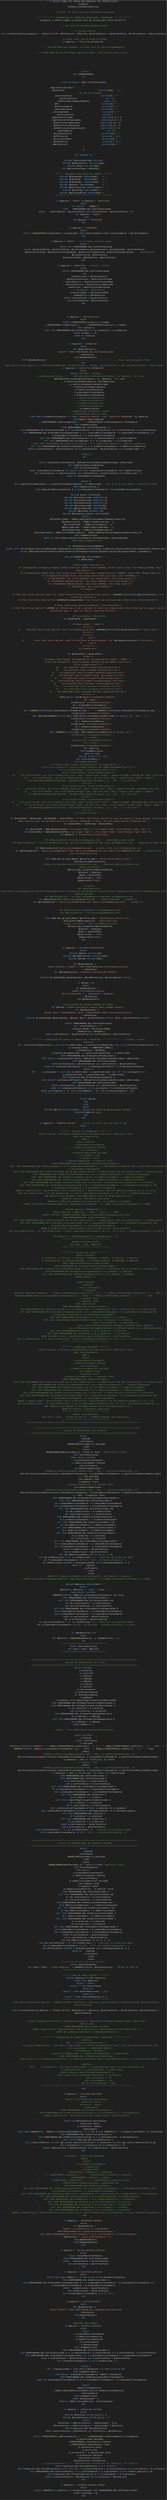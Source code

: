 <mxfile version="21.8.2" type="github">
  <diagram name="Página-1" id="8MpEN5nV3znHBhzvR0Ji">
    <mxGraphModel dx="2656" dy="9921" grid="1" gridSize="10" guides="1" tooltips="1" connect="1" arrows="1" fold="1" page="1" pageScale="1" pageWidth="827" pageHeight="1169" math="0" shadow="0">
      <root>
        <mxCell id="0" />
        <mxCell id="1" parent="0" />
        <mxCell id="NpSaIXFQnIrlCePDn5VX-2" value="&lt;div style=&quot;color: rgb(204, 204, 204); background-color: rgb(31, 31, 31); font-family: Consolas, &amp;quot;Courier New&amp;quot;, monospace; font-size: 14px; line-height: 19px;&quot;&gt;&lt;div&gt;-- 1 revisar todas las tablas que empiecen con tblRetiroLote...&lt;/div&gt;&lt;div&gt;ejemplos&lt;/div&gt;&lt;div&gt;tblRetiroLoteRubroMaterial&lt;/div&gt;&lt;br&gt;&lt;div&gt;&lt;span style=&quot;color: #6a9955;&quot;&gt;-- 2 colocar en tabla cab esto bstConMaterialExpalsa&lt;/span&gt;&lt;/div&gt;&lt;br&gt;&lt;div&gt;&lt;span style=&quot;color: #6a9955;&quot;&gt;-- 3 &amp;nbsp;/********* DISMINUCION DE LIBRAS EN PRODUCCION Y RECEPCION **************/&lt;/span&gt;&lt;/div&gt;&lt;div&gt;preguntar a andres_campos si existe esto de arriba para flete falso?????&lt;/div&gt;&lt;br&gt;&lt;div&gt;&lt;span style=&quot;color: #6a9955;&quot;&gt;-- 4 ver esto PorcentajeLibrasRetiroLote &lt;/span&gt;&lt;/div&gt;&lt;br&gt;&lt;div&gt;&lt;span style=&quot;color: #6a9955;&quot;&gt;-- 5 revisar este SP&lt;/span&gt;&lt;/div&gt;&lt;div&gt;&lt;span style=&quot;color: #569cd6;&quot;&gt;EXEC&lt;/span&gt; FleteFalsoFactura @opcion &lt;span style=&quot;color: #d4d4d4;&quot;&gt;=&lt;/span&gt; &lt;span style=&quot;color: #ce9178;&quot;&gt;&#39;GRABAR_FACTURA&#39;&lt;/span&gt;,@tblFactura &lt;span style=&quot;color: #d4d4d4;&quot;&gt;=&lt;/span&gt; @Factura, @cseFleteFalso &lt;span style=&quot;color: #d4d4d4;&quot;&gt;=&lt;/span&gt; @cseFleteFalso, @nciFleteFalso &lt;span style=&quot;color: #d4d4d4;&quot;&gt;=&lt;/span&gt; @nciFleteFalso&lt;/div&gt;&lt;br&gt;&lt;div&gt;&lt;span style=&quot;color: #6a9955;&quot;&gt;-- 6 probar esto, con el boton de Grabar&lt;/span&gt;&lt;/div&gt;&lt;div&gt;&lt;span style=&quot;color: #569cd6;&quot;&gt;IF&lt;/span&gt; @opcion &lt;span style=&quot;color: #d4d4d4;&quot;&gt;=&lt;/span&gt; &lt;span style=&quot;color: #ce9178;&quot;&gt;&#39;SOLICITAR_APROBACION&#39;&lt;/span&gt;&lt;/div&gt;&lt;br&gt;&lt;div&gt;&lt;span style=&quot;color: #6a9955;&quot;&gt;-- 7 DECLARE @Entidad INTEGER = 44 crear esto en tabla entidadNegocio&lt;/span&gt;&lt;/div&gt;&lt;br&gt;&lt;div&gt;&lt;span style=&quot;color: #6a9955;&quot;&gt;-- 8 EXEC msdb.dbo.sp_send_dbmail @profile_name = &#39;Notificacion_Retiro_Lote&#39;,&lt;/span&gt;&lt;/div&gt;&lt;br&gt;&lt;br&gt;&lt;br&gt;&lt;br&gt;&lt;br&gt;&lt;br&gt;&lt;div&gt;&lt;span style=&quot;color: #6a9955;&quot;&gt;-- lorena&lt;/span&gt;&lt;/div&gt;&lt;div&gt;&lt;span style=&quot;color: #569cd6;&quot;&gt;USE&lt;/span&gt; [SPROCAMARON]&lt;/div&gt;&lt;div&gt;&lt;span style=&quot;color: #569cd6;&quot;&gt;GO&lt;/span&gt;&lt;/div&gt;&lt;div&gt;&amp;nbsp;&lt;/div&gt;&lt;div&gt;&lt;span style=&quot;color: #569cd6;&quot;&gt;create&lt;/span&gt; &lt;span style=&quot;color: #569cd6;&quot;&gt;procedure&lt;/span&gt; [dbo].[FleteFalsoCab]&lt;/div&gt;&lt;div&gt;(&lt;/div&gt;&lt;div&gt;&amp;nbsp; @opcionvarchar(&lt;span style=&quot;color: #b5cea8;&quot;&gt;60&lt;/span&gt;)&lt;span style=&quot;color: #d4d4d4;&quot;&gt;=&lt;/span&gt;&lt;span style=&quot;color: #ce9178;&quot;&gt;&#39;&#39;&lt;/span&gt; &amp;nbsp; &amp;nbsp; &amp;nbsp; &amp;nbsp; &amp;nbsp; &amp;nbsp; &amp;nbsp; &amp;nbsp; &amp;nbsp; &amp;nbsp; &amp;nbsp; &amp;nbsp; &amp;nbsp; &amp;nbsp; &amp;nbsp; &amp;nbsp; &amp;nbsp; &amp;nbsp;&lt;/div&gt;&lt;div&gt;&amp;nbsp; &amp;nbsp; , @Condicion &amp;nbsp; &amp;nbsp; &amp;nbsp; &amp;nbsp; &amp;nbsp; &amp;nbsp; &amp;nbsp; &amp;nbsp; &amp;nbsp; &amp;nbsp; &amp;nbsp; &amp;nbsp; &amp;nbsp; &amp;nbsp;&lt;span style=&quot;color: #569cd6;&quot;&gt;nvarchar&lt;/span&gt;(&lt;span style=&quot;color: #b5cea8;&quot;&gt;300&lt;/span&gt;) &amp;nbsp; &amp;nbsp;&lt;span style=&quot;color: #d4d4d4;&quot;&gt;=&lt;/span&gt;&lt;span style=&quot;color: #ce9178;&quot;&gt;&#39;&#39;&lt;/span&gt;&lt;/div&gt;&lt;div&gt;&amp;nbsp; &amp;nbsp; &lt;span style=&quot;color: #6a9955;&quot;&gt;----- &amp;nbsp;cab son 19 columnas&lt;/span&gt;&lt;/div&gt;&lt;div&gt;&amp;nbsp; &amp;nbsp; , @cseFleteFalso &amp;nbsp; &amp;nbsp; &amp;nbsp; &amp;nbsp; &amp;nbsp; &amp;nbsp; &amp;nbsp; &amp;nbsp; &amp;nbsp; &amp;nbsp; &amp;nbsp; &amp;nbsp;&lt;span style=&quot;color: #569cd6;&quot;&gt;varchar&lt;/span&gt;(&lt;span style=&quot;color: #b5cea8;&quot;&gt;6&lt;/span&gt;) &lt;span style=&quot;color: #d4d4d4;&quot;&gt;=&lt;/span&gt; &lt;span style=&quot;color: #ce9178;&quot;&gt;&#39;&#39;&lt;/span&gt;&lt;/div&gt;&lt;div&gt;&amp;nbsp; &amp;nbsp; , @nciFleteFalso &amp;nbsp; &amp;nbsp; &amp;nbsp; &amp;nbsp; &amp;nbsp; &amp;nbsp; &amp;nbsp; &amp;nbsp; &amp;nbsp; &amp;nbsp; &amp;nbsp; &amp;nbsp;&lt;span style=&quot;color: #569cd6;&quot;&gt;int&lt;/span&gt; &lt;span style=&quot;color: #d4d4d4;&quot;&gt;=&lt;/span&gt; &lt;span style=&quot;color: #b5cea8;&quot;&gt;0&lt;/span&gt;&lt;/div&gt;&lt;div&gt;&amp;nbsp; &amp;nbsp; , @IdCalendarioAguajeCompras &amp;nbsp; &amp;nbsp; &amp;nbsp; &amp;nbsp; &amp;nbsp; &amp;nbsp;&lt;span style=&quot;color: #569cd6;&quot;&gt;bigint&lt;/span&gt; &lt;span style=&quot;color: #d4d4d4;&quot;&gt;=&lt;/span&gt; &lt;span style=&quot;color: #b5cea8;&quot;&gt;0&lt;/span&gt;&lt;/div&gt;&lt;div&gt;&amp;nbsp; &amp;nbsp; , @PK &amp;nbsp; &amp;nbsp; &amp;nbsp; &amp;nbsp; &amp;nbsp; &amp;nbsp; &amp;nbsp; &amp;nbsp; &amp;nbsp; &amp;nbsp; &amp;nbsp; &amp;nbsp; &amp;nbsp; &amp;nbsp; &amp;nbsp; &amp;nbsp; &amp;nbsp; &amp;nbsp;&lt;span style=&quot;color: #569cd6;&quot;&gt;varchar&lt;/span&gt;(&lt;span style=&quot;color: #b5cea8;&quot;&gt;8&lt;/span&gt;) &lt;span style=&quot;color: #d4d4d4;&quot;&gt;=&lt;/span&gt; &lt;span style=&quot;color: #ce9178;&quot;&gt;&#39;&#39;&lt;/span&gt;&lt;/div&gt;&lt;div&gt;&amp;nbsp; &amp;nbsp; , @cciProvCamaron &amp;nbsp; &amp;nbsp; &amp;nbsp; &amp;nbsp; &amp;nbsp; &amp;nbsp; &amp;nbsp; &amp;nbsp; &amp;nbsp; &amp;nbsp; &amp;nbsp; &amp;nbsp;&lt;span style=&quot;color: #569cd6;&quot;&gt;varchar&lt;/span&gt;(&lt;span style=&quot;color: #b5cea8;&quot;&gt;8&lt;/span&gt;) &lt;span style=&quot;color: #d4d4d4;&quot;&gt;=&lt;/span&gt; &lt;span style=&quot;color: #ce9178;&quot;&gt;&#39;&#39;&lt;/span&gt;&lt;/div&gt;&lt;div&gt;&amp;nbsp; &amp;nbsp; , @cciCamaronera &amp;nbsp; &amp;nbsp; &amp;nbsp; &amp;nbsp; &amp;nbsp; &amp;nbsp; &amp;nbsp; &amp;nbsp; &amp;nbsp; &amp;nbsp; &amp;nbsp; &amp;nbsp;&lt;span style=&quot;color: #569cd6;&quot;&gt;varchar&lt;/span&gt;(&lt;span style=&quot;color: #b5cea8;&quot;&gt;8&lt;/span&gt;) &lt;span style=&quot;color: #d4d4d4;&quot;&gt;=&lt;/span&gt; &lt;span style=&quot;color: #ce9178;&quot;&gt;&#39;&#39;&lt;/span&gt;&lt;/div&gt;&lt;div&gt;&amp;nbsp; &amp;nbsp; , @cciComprador &amp;nbsp; &amp;nbsp; &amp;nbsp; &amp;nbsp; &amp;nbsp; &amp;nbsp; &amp;nbsp; &amp;nbsp; &amp;nbsp; &amp;nbsp; &amp;nbsp; &amp;nbsp; &amp;nbsp; &amp;nbsp;&lt;span style=&quot;color: #569cd6;&quot;&gt;varchar&lt;/span&gt;(&lt;span style=&quot;color: #b5cea8;&quot;&gt;6&lt;/span&gt;) &lt;span style=&quot;color: #d4d4d4;&quot;&gt;=&lt;/span&gt; &lt;span style=&quot;color: #ce9178;&quot;&gt;&#39;&#39;&lt;/span&gt;&lt;/div&gt;&lt;div&gt;&amp;nbsp; &amp;nbsp; , @cstFleteFalso &amp;nbsp; &amp;nbsp; &amp;nbsp; &amp;nbsp; &amp;nbsp; &amp;nbsp; &amp;nbsp; &amp;nbsp; &amp;nbsp; &amp;nbsp; &amp;nbsp; &amp;nbsp;&lt;span style=&quot;color: #569cd6;&quot;&gt;char&lt;/span&gt;(&lt;span style=&quot;color: #b5cea8;&quot;&gt;1&lt;/span&gt;) &lt;span style=&quot;color: #d4d4d4;&quot;&gt;=&lt;/span&gt; &lt;span style=&quot;color: #ce9178;&quot;&gt;&#39;&#39;&lt;/span&gt;&lt;/div&gt;&lt;div&gt;&amp;nbsp; &amp;nbsp; , @nqnTotalLbrsTope &amp;nbsp; &amp;nbsp; &amp;nbsp; &amp;nbsp; &amp;nbsp; &amp;nbsp; &amp;nbsp; &amp;nbsp; &amp;nbsp; &amp;nbsp; &amp;nbsp; &amp;nbsp;&lt;span style=&quot;color: #569cd6;&quot;&gt;numeric&lt;/span&gt;(&lt;span style=&quot;color: #b5cea8;&quot;&gt;12&lt;/span&gt;,&lt;span style=&quot;color: #b5cea8;&quot;&gt;4&lt;/span&gt;) &lt;span style=&quot;color: #d4d4d4;&quot;&gt;=&lt;/span&gt; &lt;span style=&quot;color: #b5cea8;&quot;&gt;0&lt;/span&gt;&lt;/div&gt;&lt;div&gt;&amp;nbsp; &amp;nbsp; , @nqnTotalLbrsProgramadas &amp;nbsp; &amp;nbsp; &amp;nbsp; &amp;nbsp; &amp;nbsp; &amp;nbsp; &amp;nbsp; &amp;nbsp; &lt;span style=&quot;color: #569cd6;&quot;&gt;numeric&lt;/span&gt;(&lt;span style=&quot;color: #b5cea8;&quot;&gt;12&lt;/span&gt;,&lt;span style=&quot;color: #b5cea8;&quot;&gt;4&lt;/span&gt;) &lt;span style=&quot;color: #d4d4d4;&quot;&gt;=&lt;/span&gt; &lt;span style=&quot;color: #b5cea8;&quot;&gt;0&lt;/span&gt;&lt;/div&gt;&lt;div&gt;&amp;nbsp; &amp;nbsp; , @nqnTotalLbrsRemitidas &amp;nbsp; &amp;nbsp; &amp;nbsp; &amp;nbsp; &amp;nbsp; &amp;nbsp; &amp;nbsp; &amp;nbsp; &lt;span style=&quot;color: #569cd6;&quot;&gt;numeric&lt;/span&gt;(&lt;span style=&quot;color: #b5cea8;&quot;&gt;12&lt;/span&gt;,&lt;span style=&quot;color: #b5cea8;&quot;&gt;4&lt;/span&gt;) &lt;span style=&quot;color: #d4d4d4;&quot;&gt;=&lt;/span&gt; &lt;span style=&quot;color: #b5cea8;&quot;&gt;0&lt;/span&gt;&lt;/div&gt;&lt;div&gt;&amp;nbsp; &amp;nbsp; , @nqnTotalLbrsRecibidas &amp;nbsp; &amp;nbsp; &amp;nbsp; &amp;nbsp; &amp;nbsp; &amp;nbsp; &amp;nbsp; &amp;nbsp; &lt;span style=&quot;color: #569cd6;&quot;&gt;numeric&lt;/span&gt;(&lt;span style=&quot;color: #b5cea8;&quot;&gt;12&lt;/span&gt;,&lt;span style=&quot;color: #b5cea8;&quot;&gt;4&lt;/span&gt;) &lt;span style=&quot;color: #d4d4d4;&quot;&gt;=&lt;/span&gt; &lt;span style=&quot;color: #b5cea8;&quot;&gt;0&lt;/span&gt;&lt;/div&gt;&lt;div&gt;&amp;nbsp; &amp;nbsp; , @nqnPorcentajeCumplimiento &amp;nbsp; &amp;nbsp; &amp;nbsp; &amp;nbsp; &amp;nbsp; &amp;nbsp; &lt;span style=&quot;color: #569cd6;&quot;&gt;numeric&lt;/span&gt;(&lt;span style=&quot;color: #b5cea8;&quot;&gt;4&lt;/span&gt;,&lt;span style=&quot;color: #b5cea8;&quot;&gt;4&lt;/span&gt;) &lt;span style=&quot;color: #d4d4d4;&quot;&gt;=&lt;/span&gt; &lt;span style=&quot;color: #b5cea8;&quot;&gt;0&lt;/span&gt;&lt;/div&gt;&lt;div&gt;&amp;nbsp; &amp;nbsp; , @bstSombrear &amp;nbsp; &amp;nbsp; &amp;nbsp; &amp;nbsp; &amp;nbsp; &amp;nbsp; &amp;nbsp; &amp;nbsp; &amp;nbsp; &amp;nbsp; &amp;nbsp; &amp;nbsp; &amp;nbsp; &amp;nbsp; &lt;span style=&quot;color: #569cd6;&quot;&gt;bit&lt;/span&gt; &lt;span style=&quot;color: #d4d4d4;&quot;&gt;=&lt;/span&gt; &lt;span style=&quot;color: #b5cea8;&quot;&gt;0&lt;/span&gt;&lt;/div&gt;&lt;div&gt;&amp;nbsp; &amp;nbsp; , @cciUsuarioCrea &amp;nbsp; &amp;nbsp; &amp;nbsp; &amp;nbsp; &amp;nbsp; &amp;nbsp; &amp;nbsp; &amp;nbsp; &amp;nbsp; &amp;nbsp; &amp;nbsp; &amp;nbsp; &lt;span style=&quot;color: #569cd6;&quot;&gt;varchar&lt;/span&gt;(&lt;span style=&quot;color: #b5cea8;&quot;&gt;20&lt;/span&gt;) &lt;span style=&quot;color: #d4d4d4;&quot;&gt;=&lt;/span&gt; &lt;span style=&quot;color: #ce9178;&quot;&gt;&#39;&#39;&lt;/span&gt;&lt;/div&gt;&lt;div&gt;&amp;nbsp; &amp;nbsp; , @dfeCreacion &amp;nbsp; &amp;nbsp; &amp;nbsp; &amp;nbsp; &amp;nbsp; &amp;nbsp; &amp;nbsp; &amp;nbsp; &amp;nbsp; &amp;nbsp; &amp;nbsp; &amp;nbsp; &amp;nbsp; &amp;nbsp; &lt;span style=&quot;color: #569cd6;&quot;&gt;datetime&lt;/span&gt; &lt;span style=&quot;color: #d4d4d4;&quot;&gt;=&lt;/span&gt; &lt;span style=&quot;color: #569cd6;&quot;&gt;null&lt;/span&gt;&lt;/div&gt;&lt;div&gt;&amp;nbsp; &amp;nbsp; , @cciUsuarioModi &amp;nbsp; &amp;nbsp; &amp;nbsp; &amp;nbsp; &amp;nbsp; &amp;nbsp; &amp;nbsp; &amp;nbsp; &amp;nbsp; &amp;nbsp; &amp;nbsp; &amp;nbsp; &lt;span style=&quot;color: #569cd6;&quot;&gt;varchar&lt;/span&gt;(&lt;span style=&quot;color: #b5cea8;&quot;&gt;20&lt;/span&gt;) &lt;span style=&quot;color: #d4d4d4;&quot;&gt;=&lt;/span&gt; &lt;span style=&quot;color: #ce9178;&quot;&gt;&#39;&#39;&lt;/span&gt;&lt;/div&gt;&lt;div&gt;&amp;nbsp; &amp;nbsp; , @dfeModifica &amp;nbsp; &amp;nbsp; &amp;nbsp; &amp;nbsp; &amp;nbsp; &amp;nbsp; &amp;nbsp; &amp;nbsp; &amp;nbsp; &amp;nbsp; &amp;nbsp; &amp;nbsp; &amp;nbsp; &amp;nbsp; &lt;span style=&quot;color: #569cd6;&quot;&gt;datetime&lt;/span&gt; &lt;span style=&quot;color: #d4d4d4;&quot;&gt;=&lt;/span&gt; &lt;span style=&quot;color: #569cd6;&quot;&gt;null&lt;/span&gt;&lt;/div&gt;&lt;div&gt;&amp;nbsp; &amp;nbsp; , @workstation &amp;nbsp; &amp;nbsp; &amp;nbsp; &amp;nbsp; &amp;nbsp; &amp;nbsp; &amp;nbsp; &amp;nbsp; &amp;nbsp; &amp;nbsp; &amp;nbsp; &amp;nbsp; &amp;nbsp; &amp;nbsp; &lt;span style=&quot;color: #569cd6;&quot;&gt;varchar&lt;/span&gt;(&lt;span style=&quot;color: #b5cea8;&quot;&gt;50&lt;/span&gt;) &lt;span style=&quot;color: #d4d4d4;&quot;&gt;=&lt;/span&gt; &lt;span style=&quot;color: #ce9178;&quot;&gt;&#39;&#39;&lt;/span&gt;&lt;/div&gt;&lt;div&gt;)&lt;/div&gt;&lt;div&gt;&lt;span style=&quot;color: #569cd6;&quot;&gt;AS&lt;/span&gt;&lt;/div&gt;&lt;br&gt;&lt;div&gt;&lt;span style=&quot;color: #569cd6;&quot;&gt;SET&lt;/span&gt; &lt;span style=&quot;color: #569cd6;&quot;&gt;NOCOUNT&lt;/span&gt; &lt;span style=&quot;color: #569cd6;&quot;&gt;ON&lt;/span&gt;&lt;/div&gt;&lt;div&gt;&amp;nbsp; &amp;nbsp; &lt;/div&gt;&lt;div&gt;&lt;span style=&quot;color: #569cd6;&quot;&gt;DECLARE&lt;/span&gt; @serverDateTime &lt;span style=&quot;color: #569cd6;&quot;&gt;datetime&lt;/span&gt;&lt;/div&gt;&lt;div&gt;&lt;span style=&quot;color: #569cd6;&quot;&gt;DECLARE&lt;/span&gt; @CadenaSelect &lt;span style=&quot;color: #569cd6;&quot;&gt;nvarchar&lt;/span&gt;(max)&lt;/div&gt;&lt;div&gt;&lt;span style=&quot;color: #569cd6;&quot;&gt;DECLARE&lt;/span&gt; @Csql &lt;span style=&quot;color: #569cd6;&quot;&gt;nvarchar&lt;/span&gt;(max)&lt;/div&gt;&lt;div&gt;&lt;span style=&quot;color: #569cd6;&quot;&gt;SET&lt;/span&gt; @serverDateTime &lt;span style=&quot;color: #d4d4d4;&quot;&gt;=&lt;/span&gt; &lt;span style=&quot;color: #dcdcaa;&quot;&gt;GETDATE&lt;/span&gt;() &amp;nbsp; &amp;nbsp;&lt;/div&gt;&lt;br&gt;&lt;div&gt;&lt;span style=&quot;color: #6a9955;&quot;&gt;/****** VARIABLES PARA ENVIO DE CORREO *******/&lt;/span&gt;&lt;/div&gt;&lt;div&gt;&lt;span style=&quot;color: #569cd6;&quot;&gt;DECLARE&lt;/span&gt; @Encabezado &lt;span style=&quot;color: #569cd6;&quot;&gt;VARCHAR&lt;/span&gt;(MAX) &amp;nbsp; &amp;nbsp;&lt;span style=&quot;color: #d4d4d4;&quot;&gt;=&lt;/span&gt; &lt;span style=&quot;color: #ce9178;&quot;&gt;&#39;&#39;&lt;/span&gt;&lt;/div&gt;&lt;div&gt;&lt;span style=&quot;color: #569cd6;&quot;&gt;DECLARE&lt;/span&gt; @tableHTML &amp;nbsp;&lt;span style=&quot;color: #569cd6;&quot;&gt;VARCHAR&lt;/span&gt;(MAX) &amp;nbsp; &amp;nbsp;&lt;span style=&quot;color: #d4d4d4;&quot;&gt;=&lt;/span&gt; &lt;span style=&quot;color: #ce9178;&quot;&gt;&#39;&#39;&lt;/span&gt;&lt;/div&gt;&lt;div&gt;&lt;span style=&quot;color: #569cd6;&quot;&gt;DECLARE&lt;/span&gt; @tableHTML2 &amp;nbsp;&lt;span style=&quot;color: #569cd6;&quot;&gt;VARCHAR&lt;/span&gt;(MAX) &amp;nbsp; &lt;span style=&quot;color: #d4d4d4;&quot;&gt;=&lt;/span&gt; &lt;span style=&quot;color: #ce9178;&quot;&gt;&#39;&#39;&lt;/span&gt;&lt;/div&gt;&lt;div&gt;&lt;span style=&quot;color: #569cd6;&quot;&gt;DECLARE&lt;/span&gt; @Subject &lt;span style=&quot;color: #569cd6;&quot;&gt;VARCHAR&lt;/span&gt;(MAX) &amp;nbsp; &amp;nbsp; &amp;nbsp; &lt;span style=&quot;color: #d4d4d4;&quot;&gt;=&lt;/span&gt; &lt;span style=&quot;color: #ce9178;&quot;&gt;&#39;&#39;&lt;/span&gt;&lt;/div&gt;&lt;div&gt;&lt;span style=&quot;color: #569cd6;&quot;&gt;DECLARE&lt;/span&gt; @Destinatarios &lt;span style=&quot;color: #569cd6;&quot;&gt;VARCHAR&lt;/span&gt;(max) &lt;span style=&quot;color: #d4d4d4;&quot;&gt;=&lt;/span&gt; &lt;span style=&quot;color: #ce9178;&quot;&gt;&#39;&#39;&lt;/span&gt;&lt;/div&gt;&lt;div&gt;&lt;span style=&quot;color: #569cd6;&quot;&gt;DECLARE&lt;/span&gt; @WithCopy &lt;span style=&quot;color: #569cd6;&quot;&gt;VARCHAR&lt;/span&gt;(MAX) &lt;span style=&quot;color: #d4d4d4;&quot;&gt;=&lt;/span&gt; &lt;span style=&quot;color: #ce9178;&quot;&gt;&#39;&#39;&lt;/span&gt;&lt;/div&gt;&lt;div&gt;&lt;span style=&quot;color: #569cd6;&quot;&gt;DECLARE&lt;/span&gt; @WithCopyBlind &lt;span style=&quot;color: #569cd6;&quot;&gt;VARCHAR&lt;/span&gt;(MAX) &lt;span style=&quot;color: #d4d4d4;&quot;&gt;=&lt;/span&gt; &lt;span style=&quot;color: #ce9178;&quot;&gt;&#39;&#39;&lt;/span&gt;&lt;/div&gt;&lt;div&gt;&lt;span style=&quot;color: #6a9955;&quot;&gt;/*********************************************/&lt;/span&gt;&lt;/div&gt;&lt;br&gt;&lt;div&gt;&lt;span style=&quot;color: #569cd6;&quot;&gt;IF&lt;/span&gt; @opcion &lt;span style=&quot;color: #d4d4d4;&quot;&gt;=&lt;/span&gt; &lt;span style=&quot;color: #ce9178;&quot;&gt;&#39;NUEVO&#39;&lt;/span&gt; &lt;span style=&quot;color: #569cd6;&quot;&gt;OR&lt;/span&gt; @opcion &lt;span style=&quot;color: #d4d4d4;&quot;&gt;=&lt;/span&gt; &lt;span style=&quot;color: #ce9178;&quot;&gt;&#39;MODIFICAR&#39;&lt;/span&gt;&lt;/div&gt;&lt;div&gt;&lt;span style=&quot;color: #569cd6;&quot;&gt;BEGIN&lt;/span&gt;&lt;/div&gt;&lt;div&gt;&amp;nbsp; &amp;nbsp; &lt;span style=&quot;color: #569cd6;&quot;&gt;IF&lt;/span&gt; (&lt;span style=&quot;color: #569cd6;&quot;&gt;SELECT&lt;/span&gt; &amp;nbsp; &amp;nbsp;&lt;span style=&quot;color: #dcdcaa;&quot;&gt;COUNT&lt;/span&gt;(&lt;span style=&quot;color: #d4d4d4;&quot;&gt;*&lt;/span&gt;) &lt;/div&gt;&lt;div&gt;&amp;nbsp; &amp;nbsp; &amp;nbsp; &amp;nbsp; &lt;span style=&quot;color: #569cd6;&quot;&gt;FROM&lt;/span&gt; &amp;nbsp; &amp;nbsp;SPROCAMARON.dbo.tblFleteFalsoCab &amp;nbsp;&lt;/div&gt;&lt;div&gt;&amp;nbsp; &amp;nbsp; &amp;nbsp; &amp;nbsp; &lt;span style=&quot;color: #569cd6;&quot;&gt;WHERE&lt;/span&gt; &amp;nbsp; &amp;nbsp;cseFleteFalso &lt;span style=&quot;color: #d4d4d4;&quot;&gt;=&lt;/span&gt; @cseFleteFalso &lt;span style=&quot;color: #569cd6;&quot;&gt;AND&lt;/span&gt; nciFleteFalso &lt;span style=&quot;color: #d4d4d4;&quot;&gt;=&lt;/span&gt; @nciFleteFalso) &lt;span style=&quot;color: #d4d4d4;&quot;&gt;=&lt;/span&gt; &lt;span style=&quot;color: #b5cea8;&quot;&gt;0&lt;/span&gt; &amp;nbsp; &amp;nbsp;&lt;/div&gt;&lt;div&gt;&amp;nbsp; &amp;nbsp; &amp;nbsp; &amp;nbsp; &lt;span style=&quot;color: #569cd6;&quot;&gt;SET&lt;/span&gt; @opcion &lt;span style=&quot;color: #d4d4d4;&quot;&gt;=&lt;/span&gt; &lt;span style=&quot;color: #ce9178;&quot;&gt;&#39;NUEVO&#39;&lt;/span&gt;&lt;/div&gt;&lt;div&gt;&amp;nbsp; &amp;nbsp; &amp;nbsp;&lt;span style=&quot;color: #569cd6;&quot;&gt;ELSE&lt;/span&gt;&lt;/div&gt;&lt;div&gt;&amp;nbsp; &amp;nbsp; &amp;nbsp; &amp;nbsp; &lt;span style=&quot;color: #569cd6;&quot;&gt;SET&lt;/span&gt; @opcion &lt;span style=&quot;color: #d4d4d4;&quot;&gt;=&lt;/span&gt; &lt;span style=&quot;color: #ce9178;&quot;&gt;&#39;MODIFICAR&#39;&lt;/span&gt;&lt;/div&gt;&lt;div&gt;&lt;span style=&quot;color: #569cd6;&quot;&gt;END&lt;/span&gt;&lt;/div&gt;&lt;br&gt;&lt;div&gt;&lt;span style=&quot;color: #569cd6;&quot;&gt;IF&lt;/span&gt; @opcion &lt;span style=&quot;color: #d4d4d4;&quot;&gt;=&lt;/span&gt; &lt;span style=&quot;color: #ce9178;&quot;&gt;&#39;COMPRADOR&#39;&lt;/span&gt;&lt;/div&gt;&lt;div&gt;&lt;span style=&quot;color: #569cd6;&quot;&gt;BEGIN&lt;/span&gt;&lt;/div&gt;&lt;div&gt;&amp;nbsp; &amp;nbsp; &lt;span style=&quot;color: #569cd6;&quot;&gt;SELECT&lt;/span&gt; &lt;span style=&quot;color: #dcdcaa;&quot;&gt;LTRIM&lt;/span&gt;(&lt;span style=&quot;color: #dcdcaa;&quot;&gt;RTRIM&lt;/span&gt;(cciComprador)) cciComprador &lt;span style=&quot;color: #569cd6;&quot;&gt;FROM&lt;/span&gt; tblProvCamaron &lt;span style=&quot;color: #569cd6;&quot;&gt;WHERE&lt;/span&gt; cciProvCamaron &lt;span style=&quot;color: #d4d4d4;&quot;&gt;=&lt;/span&gt; @cciProvCamaron&lt;/div&gt;&lt;div&gt;&lt;span style=&quot;color: #569cd6;&quot;&gt;END&lt;/span&gt;&lt;/div&gt;&lt;br&gt;&lt;div&gt;&lt;span style=&quot;color: #569cd6;&quot;&gt;IF&lt;/span&gt; @opcion &lt;span style=&quot;color: #d4d4d4;&quot;&gt;=&lt;/span&gt; &lt;span style=&quot;color: #ce9178;&quot;&gt;&#39;NUEVO&#39;&lt;/span&gt; &lt;span style=&quot;color: #6a9955;&quot;&gt;-- si es nuevo, entonces graba....&lt;/span&gt;&lt;/div&gt;&lt;div&gt;&lt;span style=&quot;color: #569cd6;&quot;&gt;BEGIN&lt;/span&gt;&lt;/div&gt;&lt;div&gt;&amp;nbsp; &amp;nbsp; &lt;span style=&quot;color: #569cd6;&quot;&gt;INSERT INTO&lt;/span&gt; SPROCAMARON.dbo.tblFleteFalsoCab&lt;/div&gt;&lt;div&gt;&amp;nbsp; &amp;nbsp; &lt;span style=&quot;color: #569cd6;&quot;&gt;VALUES&lt;/span&gt; (@cseFleteFalso, @nciFleteFalso, @cciProvCamaron,@cciCamaronera, @cciComprador, @cstFleteFalso, &amp;nbsp; &lt;/div&gt;&lt;div&gt;&amp;nbsp; &amp;nbsp; &amp;nbsp; &amp;nbsp; &amp;nbsp; &amp;nbsp;@nqnTotalLbrsTope, @nqnTotalLbrsProgramadas, @nqnTotalLbrsRemitidas, @nqnTotalLbrsRecibidas, &amp;nbsp; &lt;span style=&quot;color: #6a9955;&quot;&gt;--@bstImpreso, &lt;/span&gt;&lt;/div&gt;&lt;div&gt;&amp;nbsp; &amp;nbsp; &amp;nbsp; &amp;nbsp; &amp;nbsp; &amp;nbsp;@cciUsuarioCrea, @dfeCreacion, &lt;/div&gt;&lt;div&gt;&amp;nbsp; &amp;nbsp; &amp;nbsp; &amp;nbsp; &amp;nbsp; @cciUsuarioModi, @dfeModifica, @workstation)&lt;/div&gt;&lt;div&gt;&lt;span style=&quot;color: #569cd6;&quot;&gt;END&lt;/span&gt;&lt;/div&gt;&lt;br&gt;&lt;div&gt;&lt;span style=&quot;color: #569cd6;&quot;&gt;IF&lt;/span&gt; @opcion &lt;span style=&quot;color: #d4d4d4;&quot;&gt;=&lt;/span&gt; &lt;span style=&quot;color: #ce9178;&quot;&gt;&#39;MODIFICAR&#39;&lt;/span&gt; &lt;span style=&quot;color: #6a9955;&quot;&gt;--revisar 1 lorena&lt;/span&gt;&lt;/div&gt;&lt;div&gt;&lt;span style=&quot;color: #569cd6;&quot;&gt;BEGIN&lt;/span&gt;&lt;/div&gt;&lt;div&gt;&amp;nbsp; &amp;nbsp; &lt;span style=&quot;color: #569cd6;&quot;&gt;UPDATE&lt;/span&gt; SPROCAMARON.dbo.tblFleteFalsoCab &lt;/div&gt;&lt;div&gt;&amp;nbsp; &amp;nbsp; &lt;span style=&quot;color: #569cd6;&quot;&gt;SET&lt;/span&gt; &amp;nbsp; &lt;/div&gt;&lt;div&gt;&amp;nbsp; &amp;nbsp; &amp;nbsp; &amp;nbsp; &amp;nbsp; cstRetiroLote &lt;span style=&quot;color: #d4d4d4;&quot;&gt;=&lt;/span&gt; @cstFleteFalso&lt;/div&gt;&lt;div&gt;&amp;nbsp; &amp;nbsp; &amp;nbsp; &amp;nbsp; , nqnSubtotalFactura &lt;span style=&quot;color: #d4d4d4;&quot;&gt;=&lt;/span&gt; @nqnTotalLbrsTope&lt;/div&gt;&lt;div&gt;&amp;nbsp; &amp;nbsp; &amp;nbsp; &amp;nbsp; , nqnIvaFactura &lt;span style=&quot;color: #d4d4d4;&quot;&gt;=&lt;/span&gt; @nqnTotalLbrsProgramadas&lt;/div&gt;&lt;div&gt;&amp;nbsp; &amp;nbsp; &amp;nbsp; &amp;nbsp; , nqnTotalFactura &lt;span style=&quot;color: #d4d4d4;&quot;&gt;=&lt;/span&gt; @nqnTotalLbrsRemitidas&lt;/div&gt;&lt;div&gt;&amp;nbsp; &amp;nbsp; &amp;nbsp; &amp;nbsp; , nqnPorcIva &lt;span style=&quot;color: #d4d4d4;&quot;&gt;=&lt;/span&gt; @nqnTotalLbrsRecibidas&lt;/div&gt;&lt;div&gt;&amp;nbsp; &amp;nbsp; &amp;nbsp; &amp;nbsp; &lt;span style=&quot;color: #6a9955;&quot;&gt;--, bstImpreso = @bstImpreso&lt;/span&gt;&lt;/div&gt;&lt;div&gt;&amp;nbsp; &amp;nbsp; &amp;nbsp; &amp;nbsp; , cciUsuarioModi &lt;span style=&quot;color: #d4d4d4;&quot;&gt;=&lt;/span&gt; @cciUsuarioModi&lt;/div&gt;&lt;div&gt;&amp;nbsp; &amp;nbsp; &amp;nbsp; &amp;nbsp; , dfeModifica &lt;span style=&quot;color: #d4d4d4;&quot;&gt;=&lt;/span&gt; @dfeModifica&lt;/div&gt;&lt;div&gt;&amp;nbsp; &amp;nbsp; &lt;span style=&quot;color: #569cd6;&quot;&gt;WHERE&lt;/span&gt; cseFleteFalso &lt;span style=&quot;color: #d4d4d4;&quot;&gt;=&lt;/span&gt; @cseFleteFalso &lt;/div&gt;&lt;div&gt;&amp;nbsp; &amp;nbsp; &amp;nbsp; &amp;nbsp; &lt;span style=&quot;color: #569cd6;&quot;&gt;AND&lt;/span&gt; nciFleteFalso &lt;span style=&quot;color: #d4d4d4;&quot;&gt;=&lt;/span&gt; @nciFleteFalso&lt;/div&gt;&lt;div&gt;&lt;span style=&quot;color: #569cd6;&quot;&gt;END&lt;/span&gt;&lt;/div&gt;&lt;br&gt;&lt;div&gt;&amp;nbsp;&lt;/div&gt;&lt;div&gt;&amp;nbsp;&lt;/div&gt;&lt;br&gt;&lt;div&gt;&lt;span style=&quot;color: #569cd6;&quot;&gt;IF&lt;/span&gt; @opcion &lt;span style=&quot;color: #d4d4d4;&quot;&gt;=&lt;/span&gt; &lt;span style=&quot;color: #ce9178;&quot;&gt;&#39;DESTINO-SITIO&#39;&lt;/span&gt;&lt;/div&gt;&lt;div&gt;&lt;span style=&quot;color: #569cd6;&quot;&gt;BEGIN&lt;/span&gt;&lt;/div&gt;&lt;div&gt;&amp;nbsp; &amp;nbsp; &lt;span style=&quot;color: #569cd6;&quot;&gt;SELECT&lt;/span&gt; &lt;span style=&quot;color: #dcdcaa;&quot;&gt;LTRIM&lt;/span&gt;(&lt;span style=&quot;color: #dcdcaa;&quot;&gt;RTRIM&lt;/span&gt;(cciSitio)) &lt;span style=&quot;color: #569cd6;&quot;&gt;as&lt;/span&gt; Codigo&lt;/div&gt;&lt;div&gt;&amp;nbsp; &amp;nbsp; ,&lt;span style=&quot;color: #dcdcaa;&quot;&gt;LTRIM&lt;/span&gt;(&lt;span style=&quot;color: #dcdcaa;&quot;&gt;RTRIM&lt;/span&gt;(b.cnoDestino)) &lt;span style=&quot;color: #d4d4d4;&quot;&gt;+&lt;/span&gt; &lt;span style=&quot;color: #ce9178;&quot;&gt;&#39;-&#39;&lt;/span&gt; &lt;span style=&quot;color: #d4d4d4;&quot;&gt;+&lt;/span&gt; &lt;span style=&quot;color: #dcdcaa;&quot;&gt;LTRIM&lt;/span&gt;(&lt;span style=&quot;color: #dcdcaa;&quot;&gt;RTRIM&lt;/span&gt;(cnoSitio)) &lt;span style=&quot;color: #569cd6;&quot;&gt;as&lt;/span&gt; Nombre&lt;/div&gt;&lt;div&gt;&amp;nbsp; &amp;nbsp; &lt;span style=&quot;color: #569cd6;&quot;&gt;FROM&lt;/span&gt; viSitio a&lt;/div&gt;&lt;div&gt;&amp;nbsp; &amp;nbsp; &amp;nbsp; &amp;nbsp; &lt;span style=&quot;color: #569cd6;&quot;&gt;LEFT JOIN&lt;/span&gt; SPROCAMARON.dbo.tblDestino b &lt;span style=&quot;color: #569cd6;&quot;&gt;on&lt;/span&gt; a.cciDestino &lt;span style=&quot;color: #d4d4d4;&quot;&gt;=&lt;/span&gt; b.cciDestino &amp;nbsp; &amp;nbsp;&lt;/div&gt;&lt;div&gt;&amp;nbsp; &amp;nbsp; &lt;span style=&quot;color: #569cd6;&quot;&gt;WHERE&lt;/span&gt; cciPais &lt;span style=&quot;color: #d4d4d4;&quot;&gt;=&lt;/span&gt; &lt;span style=&quot;color: #ce9178;&quot;&gt;&#39;EC&#39;&lt;/span&gt;&lt;/div&gt;&lt;div&gt;&amp;nbsp; &amp;nbsp; &lt;span style=&quot;color: #569cd6;&quot;&gt;ORDER BY&lt;/span&gt; cnoSitio &amp;nbsp; &lt;/div&gt;&lt;div&gt;&lt;span style=&quot;color: #569cd6;&quot;&gt;END&lt;/span&gt;&lt;/div&gt;&lt;br&gt;&lt;div&gt;&lt;span style=&quot;color: #569cd6;&quot;&gt;IF&lt;/span&gt; @opcion &lt;span style=&quot;color: #d4d4d4;&quot;&gt;=&lt;/span&gt; &lt;span style=&quot;color: #ce9178;&quot;&gt;&#39;CONSULTAR&#39;&lt;/span&gt;&lt;/div&gt;&lt;div&gt;&lt;span style=&quot;color: #569cd6;&quot;&gt;BEGIN&lt;/span&gt;&lt;/div&gt;&lt;div&gt;&amp;nbsp; &amp;nbsp; &lt;span style=&quot;color: #569cd6;&quot;&gt;SET&lt;/span&gt; @CadenaSelect &lt;span style=&quot;color: #d4d4d4;&quot;&gt;=&lt;/span&gt; &lt;span style=&quot;color: #ce9178;&quot;&gt;&#39;&lt;/span&gt;&lt;/div&gt;&lt;div&gt;&lt;span style=&quot;color: #ce9178;&quot;&gt;&amp;nbsp; &amp;nbsp; SELECT * FROM SPROCAMARON.dbo.tblFleteFalsoCab &lt;/span&gt;&lt;/div&gt;&lt;div&gt;&lt;span style=&quot;color: #ce9178;&quot;&gt;&amp;nbsp; &amp;nbsp; &#39;&lt;/span&gt; &lt;span style=&quot;color: #d4d4d4;&quot;&gt;+&lt;/span&gt; @Condicion &lt;/div&gt;&lt;div&gt;&amp;nbsp; &amp;nbsp; &lt;span style=&quot;color: #569cd6;&quot;&gt;EXEC&lt;/span&gt;(@CadenaSelect)&lt;/div&gt;&lt;div&gt;&amp;nbsp; &amp;nbsp; &lt;span style=&quot;color: #569cd6;&quot;&gt;PRINT&lt;/span&gt;(@CadenaSelect) &amp;nbsp; &amp;nbsp; &amp;nbsp; &amp;nbsp; &amp;nbsp; &amp;nbsp; &amp;nbsp; &amp;nbsp; &amp;nbsp; &amp;nbsp; &amp;nbsp; &amp;nbsp;&lt;span style=&quot;color: #6a9955;&quot;&gt;------------------------------------ hasta aqui me quede Lorena &lt;/span&gt;&lt;/div&gt;&lt;div&gt;&lt;span style=&quot;color: #569cd6;&quot;&gt;END&lt;/span&gt;&lt;/div&gt;&lt;div&gt;&lt;span style=&quot;color: #6a9955;&quot;&gt;--EXEC RetiroLoteCab @opcion = &#39;SOLICITAR_APROBACION&#39;, @cseFleteFalso = &#39;001001&#39;, @nciFleteFalso = 133, @cciUsuarioCrea = &#39;JHON_TOLEDO&#39;&lt;/span&gt;&lt;/div&gt;&lt;div&gt;&lt;span style=&quot;color: #569cd6;&quot;&gt;IF&lt;/span&gt; @opcion &lt;span style=&quot;color: #d4d4d4;&quot;&gt;=&lt;/span&gt; &lt;span style=&quot;color: #ce9178;&quot;&gt;&#39;SOLICITAR_APROBACION&#39;&lt;/span&gt;&lt;/div&gt;&lt;div&gt;&lt;span style=&quot;color: #569cd6;&quot;&gt;BEGIN&lt;/span&gt;&lt;/div&gt;&lt;div&gt;&amp;nbsp; &amp;nbsp; &lt;span style=&quot;color: #569cd6;&quot;&gt;SELECT DISTINCT&lt;/span&gt; &lt;span style=&quot;color: #6a9955;&quot;&gt;--DETALLE&lt;/span&gt;&lt;/div&gt;&lt;div&gt;&amp;nbsp; &amp;nbsp; &amp;nbsp; &amp;nbsp; &amp;nbsp; &lt;span style=&quot;color: #6a9955;&quot;&gt;--b.cseRecepcionProducto + &#39;-&#39; + REPLACE(STR(b.nciRecepcionProducto, 6), SPACE(1), &#39;0&#39;) Lote&lt;/span&gt;&lt;/div&gt;&lt;div&gt;&amp;nbsp; &amp;nbsp; &amp;nbsp; &amp;nbsp; &amp;nbsp; &lt;span style=&quot;color: #dcdcaa;&quot;&gt;REPLACE&lt;/span&gt;(&lt;span style=&quot;color: #dcdcaa;&quot;&gt;STR&lt;/span&gt;(b.nciRecepcionProducto, &lt;span style=&quot;color: #b5cea8;&quot;&gt;6&lt;/span&gt;), &lt;span style=&quot;color: #dcdcaa;&quot;&gt;SPACE&lt;/span&gt;(&lt;span style=&quot;color: #b5cea8;&quot;&gt;1&lt;/span&gt;), &lt;span style=&quot;color: #ce9178;&quot;&gt;&#39;0&#39;&lt;/span&gt;) Lote&lt;/div&gt;&lt;div&gt;&amp;nbsp; &amp;nbsp; &amp;nbsp; &amp;nbsp; , b.nqnTotLibrasRemitidasLote TotalRemitidas&lt;/div&gt;&lt;div&gt;&amp;nbsp; &amp;nbsp; &amp;nbsp; &amp;nbsp; , b.nqnTotLibrasRemitidasRetiradas&lt;/div&gt;&lt;div&gt;&amp;nbsp; &amp;nbsp; &amp;nbsp; &amp;nbsp; , b.nqnTotLibrasRemitidasGuia&lt;/div&gt;&lt;div&gt;&amp;nbsp; &amp;nbsp; &amp;nbsp; &amp;nbsp; , &lt;span style=&quot;color: #b5cea8;&quot;&gt;0&lt;/span&gt; nqnTotLibrasRestantes&lt;/div&gt;&lt;div&gt;&amp;nbsp; &amp;nbsp; &amp;nbsp; &amp;nbsp; , b.nciGuiaMoviTransCamaron&lt;/div&gt;&lt;div&gt;&amp;nbsp; &amp;nbsp; &amp;nbsp; &amp;nbsp; , c.dfeGuiaMoviTransCamaron &lt;/div&gt;&lt;div&gt;&amp;nbsp; &amp;nbsp; &amp;nbsp; &amp;nbsp; &lt;span style=&quot;color: #6a9955;&quot;&gt;--, b.nqnTotLibrasRemitidas&lt;/span&gt;&lt;/div&gt;&lt;div&gt;&amp;nbsp; &amp;nbsp; &amp;nbsp; &amp;nbsp; &lt;span style=&quot;color: #6a9955;&quot;&gt;--, i.cnoRetiroLoteMotivo&lt;/span&gt;&lt;/div&gt;&lt;div&gt;&amp;nbsp; &amp;nbsp; &amp;nbsp; &amp;nbsp; &lt;span style=&quot;color: #6a9955;&quot;&gt;--, b.nqnRetiroLoteMaterial&lt;/span&gt;&lt;/div&gt;&lt;div&gt;&amp;nbsp; &amp;nbsp; &amp;nbsp; &amp;nbsp; &lt;span style=&quot;color: #6a9955;&quot;&gt;--, j.cnoMaterialDespacho&lt;/span&gt;&lt;/div&gt;&lt;div&gt;&amp;nbsp; &amp;nbsp; &amp;nbsp; &amp;nbsp; , a.cnoDescripcion&lt;/div&gt;&lt;div&gt;&amp;nbsp; &amp;nbsp; &amp;nbsp; &amp;nbsp; &lt;span style=&quot;color: #6a9955;&quot;&gt;--, LTRIM(RTRIM(b.cnoChofer)) Chofer&lt;/span&gt;&lt;/div&gt;&lt;div&gt;&amp;nbsp; &amp;nbsp; &amp;nbsp; &amp;nbsp; &lt;span style=&quot;color: #6a9955;&quot;&gt;--, LTRIM(RTRIM(b.cPlaca)) Placa&lt;/span&gt;&lt;/div&gt;&lt;div&gt;&amp;nbsp; &amp;nbsp; &amp;nbsp; &amp;nbsp; , &lt;span style=&quot;color: #569cd6;&quot;&gt;CASE&lt;/span&gt; &lt;span style=&quot;color: #569cd6;&quot;&gt;WHEN&lt;/span&gt; b.bstMaterialExpalsa &lt;span style=&quot;color: #d4d4d4;&quot;&gt;=&lt;/span&gt; &lt;span style=&quot;color: #b5cea8;&quot;&gt;1&lt;/span&gt; &lt;span style=&quot;color: #569cd6;&quot;&gt;THEN&lt;/span&gt; &lt;span style=&quot;color: #ce9178;&quot;&gt;&#39;LOGISTICA EXPALSA&#39;&lt;/span&gt; &lt;span style=&quot;color: #569cd6;&quot;&gt;ELSE&lt;/span&gt; &lt;span style=&quot;color: #ce9178;&quot;&gt;&#39;LOGISTICA PROVEEDOR&#39;&lt;/span&gt; &lt;span style=&quot;color: #569cd6;&quot;&gt;END&lt;/span&gt; Material&lt;/div&gt;&lt;div&gt;&amp;nbsp; &amp;nbsp; &amp;nbsp; &amp;nbsp; , d.cnoEmail EmailComprador&lt;/div&gt;&lt;div&gt;&amp;nbsp; &amp;nbsp; &amp;nbsp; &amp;nbsp; , &lt;span style=&quot;color: #dcdcaa;&quot;&gt;LTRIM&lt;/span&gt;(&lt;span style=&quot;color: #dcdcaa;&quot;&gt;RTRIM&lt;/span&gt;(h.capProvCamaron)) &lt;span style=&quot;color: #d4d4d4;&quot;&gt;+&lt;/span&gt; &lt;span style=&quot;color: #ce9178;&quot;&gt;&#39; &#39;&lt;/span&gt; &lt;span style=&quot;color: #d4d4d4;&quot;&gt;+&lt;/span&gt; &lt;span style=&quot;color: #dcdcaa;&quot;&gt;LTRIM&lt;/span&gt;(&lt;span style=&quot;color: #dcdcaa;&quot;&gt;RTRIM&lt;/span&gt;(h.cnoProvCamaron)) ProvCamaron&lt;/div&gt;&lt;div&gt;&amp;nbsp; &amp;nbsp; &lt;span style=&quot;color: #569cd6;&quot;&gt;INTO&lt;/span&gt; #tmpRetiroLote&lt;/div&gt;&lt;div&gt;&amp;nbsp; &amp;nbsp; &lt;span style=&quot;color: #569cd6;&quot;&gt;FROM&lt;/span&gt; SPROCAMARON.dbo.tblFleteFalsoCab &amp;nbsp;a&lt;/div&gt;&lt;div&gt;&amp;nbsp; &amp;nbsp; &amp;nbsp; &amp;nbsp; &lt;span style=&quot;color: #569cd6;&quot;&gt;JOIN&lt;/span&gt; SPROCAMARON.dbo.tblFleteFalsoDet b &lt;span style=&quot;color: #569cd6;&quot;&gt;on&lt;/span&gt; a.cseFleteFalso &lt;span style=&quot;color: #d4d4d4;&quot;&gt;=&lt;/span&gt; b.cseFleteFalso &lt;span style=&quot;color: #569cd6;&quot;&gt;AND&lt;/span&gt; a.nciFleteFalso &lt;span style=&quot;color: #d4d4d4;&quot;&gt;=&lt;/span&gt; b.nciFleteFalso&lt;/div&gt;&lt;div&gt;&amp;nbsp; &amp;nbsp; &amp;nbsp; &amp;nbsp; &lt;span style=&quot;color: #569cd6;&quot;&gt;JOIN&lt;/span&gt; SPROCAMARON.dbo.tblGuiaMoviTransCamaronCab c &lt;span style=&quot;color: #569cd6;&quot;&gt;on&lt;/span&gt; c.cseGuiaMoviTransCamaron &lt;span style=&quot;color: #d4d4d4;&quot;&gt;=&lt;/span&gt; b.cseGuiaMoviTransCamaron &lt;span style=&quot;color: #569cd6;&quot;&gt;and&lt;/span&gt; c.nciGuiaMoviTransCamaron &lt;span style=&quot;color: #d4d4d4;&quot;&gt;=&lt;/span&gt; b.nciGuiaMoviTransCamaron&lt;/div&gt;&lt;div&gt;&amp;nbsp; &amp;nbsp; &amp;nbsp; &amp;nbsp; &lt;span style=&quot;color: #569cd6;&quot;&gt;LEFT JOIN&lt;/span&gt; SPROCAMARON.dbo.tblProvCamaron h &lt;span style=&quot;color: #569cd6;&quot;&gt;on&lt;/span&gt; h.cciProvCamaron &lt;span style=&quot;color: #d4d4d4;&quot;&gt;=&lt;/span&gt; a.cciProvCamaron&lt;/div&gt;&lt;div&gt;&amp;nbsp; &amp;nbsp; &amp;nbsp; &amp;nbsp; &lt;span style=&quot;color: #569cd6;&quot;&gt;LEFT JOIN&lt;/span&gt; SPROCAMARON.dbo.tblComprador d &lt;span style=&quot;color: #569cd6;&quot;&gt;on&lt;/span&gt; d.cciComprador &lt;span style=&quot;color: #d4d4d4;&quot;&gt;=&lt;/span&gt; h.cciComprador&lt;/div&gt;&lt;div&gt;&amp;nbsp; &amp;nbsp; &amp;nbsp; &amp;nbsp; &lt;span style=&quot;color: #6a9955;&quot;&gt;--LEFT JOIN SPROCAMARON.dbo.tblRetiroLoteMotivo i on i.IDRetiroLoteMotivo = b.IDRetiroLoteMotivo&lt;/span&gt;&lt;/div&gt;&lt;div&gt;&amp;nbsp; &amp;nbsp; &amp;nbsp; &amp;nbsp; &lt;span style=&quot;color: #569cd6;&quot;&gt;LEFT JOIN&lt;/span&gt; SPROCAMARON.dbo.tblMaterialDespacho j &lt;span style=&quot;color: #569cd6;&quot;&gt;on&lt;/span&gt; j.cciMaterialDespacho &lt;span style=&quot;color: #d4d4d4;&quot;&gt;=&lt;/span&gt; b.IDRetiroLoteMaterial&lt;/div&gt;&lt;div&gt;&amp;nbsp; &amp;nbsp; &lt;span style=&quot;color: #569cd6;&quot;&gt;WHERE&lt;/span&gt; a.nciFleteFalso &lt;span style=&quot;color: #d4d4d4;&quot;&gt;=&lt;/span&gt; @nciFleteFalso &lt;span style=&quot;color: #569cd6;&quot;&gt;AND&lt;/span&gt; a.cseFleteFalso &lt;span style=&quot;color: #d4d4d4;&quot;&gt;=&lt;/span&gt; @cseFleteFalso &lt;span style=&quot;color: #569cd6;&quot;&gt;and&lt;/span&gt; b.bstRetirado &lt;span style=&quot;color: #d4d4d4;&quot;&gt;=&lt;/span&gt; &lt;span style=&quot;color: #b5cea8;&quot;&gt;1&lt;/span&gt;&lt;/div&gt;&lt;div&gt;&amp;nbsp; &amp;nbsp; &lt;/div&gt;&lt;div&gt;&amp;nbsp; &amp;nbsp; &lt;span style=&quot;color: #6a9955;&quot;&gt;--UPDATE a&lt;/span&gt;&lt;/div&gt;&lt;div&gt;&amp;nbsp; &amp;nbsp; &lt;span style=&quot;color: #6a9955;&quot;&gt;--SET &amp;nbsp; &amp;nbsp; &lt;/span&gt;&lt;/div&gt;&lt;div&gt;&amp;nbsp; &amp;nbsp; &lt;/div&gt;&lt;div&gt;&amp;nbsp; &amp;nbsp; &lt;span style=&quot;color: #569cd6;&quot;&gt;SELECT&lt;/span&gt; nciGuiaMoviTransCamaron, &lt;span style=&quot;color: #dcdcaa;&quot;&gt;SUM&lt;/span&gt;(nqnTotLibrasRemitidasRetiradas) LbRetiradas&lt;/div&gt;&lt;div&gt;&amp;nbsp; &amp;nbsp; &lt;span style=&quot;color: #569cd6;&quot;&gt;INTO&lt;/span&gt; #tmpLibrasRetirasdasGuias&lt;/div&gt;&lt;div&gt;&amp;nbsp; &amp;nbsp; &lt;span style=&quot;color: #569cd6;&quot;&gt;FROM&lt;/span&gt; tblFleteFalsoDet &lt;/div&gt;&lt;div&gt;&amp;nbsp; &amp;nbsp; &lt;span style=&quot;color: #569cd6;&quot;&gt;WHERE&lt;/span&gt; nciGuiaMoviTransCamaron &lt;span style=&quot;color: #569cd6;&quot;&gt;IN&lt;/span&gt; (&lt;span style=&quot;color: #569cd6;&quot;&gt;SELECT DISTINCT&lt;/span&gt; nciGuiaMoviTransCamaron &lt;span style=&quot;color: #569cd6;&quot;&gt;FROM&lt;/span&gt; #tmpRetiroLote)&lt;/div&gt;&lt;div&gt;&amp;nbsp; &amp;nbsp; &amp;nbsp; &amp;nbsp; &lt;span style=&quot;color: #569cd6;&quot;&gt;AND&lt;/span&gt; nciFleteFalso &lt;span style=&quot;color: #d4d4d4;&quot;&gt;&amp;lt;&amp;gt;&lt;/span&gt; @nciFleteFalso &lt;span style=&quot;color: #569cd6;&quot;&gt;AND&lt;/span&gt; cseFleteFalso &lt;span style=&quot;color: #d4d4d4;&quot;&gt;=&lt;/span&gt; @cseFleteFalso &lt;span style=&quot;color: #569cd6;&quot;&gt;and&lt;/span&gt; bstRetirado &lt;span style=&quot;color: #d4d4d4;&quot;&gt;=&lt;/span&gt; &lt;span style=&quot;color: #b5cea8;&quot;&gt;1&lt;/span&gt;&lt;/div&gt;&lt;div&gt;&amp;nbsp; &amp;nbsp; &lt;span style=&quot;color: #569cd6;&quot;&gt;GROUP BY&lt;/span&gt; nciGuiaMoviTransCamaron&lt;/div&gt;&lt;div&gt;&amp;nbsp; &amp;nbsp; &lt;/div&gt;&lt;div&gt;&amp;nbsp; &amp;nbsp; &lt;span style=&quot;color: #569cd6;&quot;&gt;UPDATE&lt;/span&gt; a&lt;/div&gt;&lt;div&gt;&amp;nbsp; &amp;nbsp; &lt;span style=&quot;color: #569cd6;&quot;&gt;SET&lt;/span&gt; a.nqnTotLibrasRestantes &lt;span style=&quot;color: #d4d4d4;&quot;&gt;=&lt;/span&gt; a.nqnTotLibrasRemitidasGuia &lt;span style=&quot;color: #d4d4d4;&quot;&gt;-&lt;/span&gt; b.LbRetiradas &lt;span style=&quot;color: #6a9955;&quot;&gt;-- creo q no va este update, comentarlo lorena&lt;/span&gt;&lt;/div&gt;&lt;div&gt;&amp;nbsp; &amp;nbsp; &lt;span style=&quot;color: #569cd6;&quot;&gt;FROM&lt;/span&gt; #tmpRetiroLote a&lt;/div&gt;&lt;div&gt;&amp;nbsp; &amp;nbsp; &amp;nbsp; &amp;nbsp; &lt;span style=&quot;color: #569cd6;&quot;&gt;JOIN&lt;/span&gt; #tmpLibrasRetirasdasGuias b &lt;span style=&quot;color: #569cd6;&quot;&gt;on&lt;/span&gt; a.nciGuiaMoviTransCamaron &lt;span style=&quot;color: #d4d4d4;&quot;&gt;=&lt;/span&gt; b.nciGuiaMoviTransCamaron&lt;/div&gt;&lt;div&gt;&amp;nbsp; &amp;nbsp; &lt;/div&gt;&lt;div&gt;&amp;nbsp; &amp;nbsp; &lt;span style=&quot;color: #569cd6;&quot;&gt;DECLARE&lt;/span&gt; @Lote &lt;span style=&quot;color: #569cd6;&quot;&gt;VARCHAR&lt;/span&gt;(&lt;span style=&quot;color: #b5cea8;&quot;&gt;25&lt;/span&gt;)&lt;/div&gt;&lt;div&gt;&amp;nbsp; &amp;nbsp; &lt;span style=&quot;color: #569cd6;&quot;&gt;DECLARE&lt;/span&gt; @TotalRetiradas &lt;span style=&quot;color: #569cd6;&quot;&gt;NUMERIC&lt;/span&gt;(&lt;span style=&quot;color: #b5cea8;&quot;&gt;7&lt;/span&gt;,&lt;span style=&quot;color: #b5cea8;&quot;&gt;0&lt;/span&gt;)&lt;/div&gt;&lt;div&gt;&amp;nbsp; &amp;nbsp; &lt;span style=&quot;color: #569cd6;&quot;&gt;DECLARE&lt;/span&gt; @TotalRemitidas &lt;span style=&quot;color: #569cd6;&quot;&gt;NUMERIC&lt;/span&gt;(&lt;span style=&quot;color: #b5cea8;&quot;&gt;7&lt;/span&gt;,&lt;span style=&quot;color: #b5cea8;&quot;&gt;0&lt;/span&gt;)&lt;/div&gt;&lt;div&gt;&amp;nbsp; &amp;nbsp; &lt;span style=&quot;color: #569cd6;&quot;&gt;DECLARE&lt;/span&gt; @TotalRestantes &lt;span style=&quot;color: #569cd6;&quot;&gt;NUMERIC&lt;/span&gt;(&lt;span style=&quot;color: #b5cea8;&quot;&gt;7&lt;/span&gt;,&lt;span style=&quot;color: #b5cea8;&quot;&gt;0&lt;/span&gt;)&lt;/div&gt;&lt;div&gt;&amp;nbsp; &amp;nbsp; &lt;span style=&quot;color: #569cd6;&quot;&gt;DECLARE&lt;/span&gt; @ProvCamaronNN &lt;span style=&quot;color: #569cd6;&quot;&gt;VARCHAR&lt;/span&gt;(&lt;span style=&quot;color: #b5cea8;&quot;&gt;250&lt;/span&gt;)&lt;/div&gt;&lt;div&gt;&amp;nbsp; &amp;nbsp; &lt;span style=&quot;color: #569cd6;&quot;&gt;DECLARE&lt;/span&gt; @EmailComprador &lt;span style=&quot;color: #569cd6;&quot;&gt;VARCHAR&lt;/span&gt;(&lt;span style=&quot;color: #b5cea8;&quot;&gt;100&lt;/span&gt;)&lt;/div&gt;&lt;div&gt;&amp;nbsp; &amp;nbsp; &lt;span style=&quot;color: #569cd6;&quot;&gt;DECLARE&lt;/span&gt; @Entidad &lt;span style=&quot;color: #569cd6;&quot;&gt;INTEGER&lt;/span&gt; &lt;span style=&quot;color: #d4d4d4;&quot;&gt;=&lt;/span&gt; &lt;span style=&quot;color: #b5cea8;&quot;&gt;44&lt;/span&gt;&lt;/div&gt;&lt;div&gt;&amp;nbsp; &amp;nbsp; &lt;span style=&quot;color: #569cd6;&quot;&gt;DECLARE&lt;/span&gt; @ClaveAutorizacion &lt;span style=&quot;color: #569cd6;&quot;&gt;VARCHAR&lt;/span&gt;(&lt;span style=&quot;color: #b5cea8;&quot;&gt;250&lt;/span&gt;)&lt;/div&gt;&lt;div&gt;&amp;nbsp; &amp;nbsp; &lt;span style=&quot;color: #569cd6;&quot;&gt;SELECT&lt;/span&gt; &lt;/div&gt;&lt;div&gt;&amp;nbsp; &amp;nbsp; &amp;nbsp; &amp;nbsp; @TotalRetiradas &lt;span style=&quot;color: #d4d4d4;&quot;&gt;=&lt;/span&gt; &lt;span style=&quot;color: #dcdcaa;&quot;&gt;ISNULL&lt;/span&gt;(&lt;span style=&quot;color: #dcdcaa;&quot;&gt;SUM&lt;/span&gt;(nqnTotLibrasRemitidasRetiradas),&lt;span style=&quot;color: #b5cea8;&quot;&gt;0&lt;/span&gt;),&lt;/div&gt;&lt;div&gt;&amp;nbsp; &amp;nbsp; &amp;nbsp; &amp;nbsp; @cnoDescripcion &lt;span style=&quot;color: #d4d4d4;&quot;&gt;=&lt;/span&gt; &lt;span style=&quot;color: #dcdcaa;&quot;&gt;ISNULL&lt;/span&gt;(cnoDescripcion,&lt;span style=&quot;color: #ce9178;&quot;&gt;&#39;&#39;&lt;/span&gt;),&lt;/div&gt;&lt;div&gt;&amp;nbsp; &amp;nbsp; &amp;nbsp; &amp;nbsp; @ProvCamaronNN &amp;nbsp;&lt;span style=&quot;color: #d4d4d4;&quot;&gt;=&lt;/span&gt; &lt;span style=&quot;color: #dcdcaa;&quot;&gt;ISNULL&lt;/span&gt;(ProvCamaron,&lt;span style=&quot;color: #ce9178;&quot;&gt;&#39;&#39;&lt;/span&gt;),&lt;/div&gt;&lt;div&gt;&amp;nbsp; &amp;nbsp; &amp;nbsp; &amp;nbsp; @EmailComprador &lt;span style=&quot;color: #d4d4d4;&quot;&gt;=&lt;/span&gt; &lt;span style=&quot;color: #dcdcaa;&quot;&gt;ISNULL&lt;/span&gt;(EmailComprador,&lt;span style=&quot;color: #ce9178;&quot;&gt;&#39;&#39;&lt;/span&gt;),&lt;/div&gt;&lt;div&gt;&amp;nbsp; &amp;nbsp; &amp;nbsp; &amp;nbsp; @TotalRemitidas &lt;span style=&quot;color: #d4d4d4;&quot;&gt;=&lt;/span&gt; &lt;span style=&quot;color: #dcdcaa;&quot;&gt;ISNULL&lt;/span&gt;(TotalRemitidas,&lt;span style=&quot;color: #b5cea8;&quot;&gt;0&lt;/span&gt;),&lt;/div&gt;&lt;div&gt;&amp;nbsp; &amp;nbsp; &amp;nbsp; &amp;nbsp; @TotalRestantes &lt;span style=&quot;color: #d4d4d4;&quot;&gt;=&lt;/span&gt; &lt;span style=&quot;color: #dcdcaa;&quot;&gt;ISNULL&lt;/span&gt;(TotalRemitidas,&lt;span style=&quot;color: #b5cea8;&quot;&gt;0&lt;/span&gt;) &lt;span style=&quot;color: #d4d4d4;&quot;&gt;-&lt;/span&gt; &lt;span style=&quot;color: #dcdcaa;&quot;&gt;ISNULL&lt;/span&gt;(&lt;span style=&quot;color: #dcdcaa;&quot;&gt;SUM&lt;/span&gt;(nqnTotLibrasRemitidasRetiradas),&lt;span style=&quot;color: #b5cea8;&quot;&gt;0&lt;/span&gt;)&lt;/div&gt;&lt;div&gt;&amp;nbsp; &amp;nbsp; &lt;span style=&quot;color: #569cd6;&quot;&gt;FROM&lt;/span&gt; #tmpRetiroLote&lt;/div&gt;&lt;div&gt;&amp;nbsp; &amp;nbsp; &lt;span style=&quot;color: #569cd6;&quot;&gt;GROUP BY&lt;/span&gt; Lote,cnoDescripcion,ProvCamaron,TotalRemitidas, EmailComprador&lt;/div&gt;&lt;div&gt;&amp;nbsp; &amp;nbsp; &lt;span style=&quot;color: #6a9955;&quot;&gt;--DROP TABLE #tmpRetiroLote&lt;/span&gt;&lt;/div&gt;&lt;div&gt;&amp;nbsp; &amp;nbsp; &lt;/div&gt;&lt;div&gt;&amp;nbsp; &amp;nbsp; &lt;span style=&quot;color: #569cd6;&quot;&gt;SET&lt;/span&gt; @ClaveAutorizacion&lt;span style=&quot;color: #d4d4d4;&quot;&gt;=&lt;/span&gt;&lt;span style=&quot;color: #dcdcaa;&quot;&gt;NEWID&lt;/span&gt;()&lt;/div&gt;&lt;div&gt;&amp;nbsp; &amp;nbsp; &lt;span style=&quot;color: #569cd6;&quot;&gt;INSERT INTO&lt;/span&gt; tblClaveAutorizacion(IDEntidad,cseDocumento,nciDocumento,cstClaveAut,cstMotivo,cciUsuarioSolicita,bstGenerado,dfeGenerado)&lt;/div&gt;&lt;div&gt;&amp;nbsp; &amp;nbsp; &lt;span style=&quot;color: #569cd6;&quot;&gt;VALUES&lt;/span&gt; (@Entidad,@cseFleteFalso,@nciFleteFalso,@ClaveAutorizacion,@cnoDescripcion,@cciUsuarioModi,&lt;span style=&quot;color: #b5cea8;&quot;&gt;1&lt;/span&gt;,&lt;span style=&quot;color: #dcdcaa;&quot;&gt;getdate&lt;/span&gt;())&lt;/div&gt;&lt;br&gt;&lt;div&gt;&amp;nbsp; &amp;nbsp; &lt;span style=&quot;color: #569cd6;&quot;&gt;DECLARE&lt;/span&gt; @HTMLTemp &lt;span style=&quot;color: #569cd6;&quot;&gt;VARCHAR&lt;/span&gt;(MAX) &lt;span style=&quot;color: #d4d4d4;&quot;&gt;=&lt;/span&gt; &lt;span style=&quot;color: #ce9178;&quot;&gt;&#39;&#39;&lt;/span&gt;&lt;/div&gt;&lt;div&gt;&amp;nbsp; &amp;nbsp; &lt;span style=&quot;color: #569cd6;&quot;&gt;SET&lt;/span&gt; @HTMLTemp &lt;span style=&quot;color: #d4d4d4;&quot;&gt;=&lt;/span&gt;&lt;/div&gt;&lt;div&gt;&amp;nbsp; &amp;nbsp; &amp;nbsp; &amp;nbsp; &lt;/div&gt;&lt;div&gt;&amp;nbsp; &amp;nbsp; &amp;nbsp; &amp;nbsp; &lt;span style=&quot;color: #ce9178;&quot;&gt;&#39;&amp;lt;style type=&quot;text/css&quot;&amp;gt;&#39;&lt;/span&gt;&lt;span style=&quot;color: #d4d4d4;&quot;&gt;+&lt;/span&gt;&lt;/div&gt;&lt;div&gt;&amp;nbsp; &amp;nbsp; &amp;nbsp; &amp;nbsp; &amp;nbsp; &amp;nbsp; &lt;span style=&quot;color: #ce9178;&quot;&gt;N&#39;.tabla{border-collapse:collapse; border-width:1px; border-color:#1D6391; border-style:solid; font-family:tahoma; font-size:12px;}&#39;&lt;/span&gt;&lt;span style=&quot;color: #d4d4d4;&quot;&gt;+&lt;/span&gt;&lt;/div&gt;&lt;div&gt;&amp;nbsp; &amp;nbsp; &amp;nbsp; &amp;nbsp; &amp;nbsp; &amp;nbsp; &lt;span style=&quot;color: #ce9178;&quot;&gt;N&#39;.columnaT{font-weight:bold; text-align:center;font-size:14px; background-color:#1D6391; color:#FFF; height:30px;}&#39;&lt;/span&gt;&lt;span style=&quot;color: #d4d4d4;&quot;&gt;+&lt;/span&gt;&lt;/div&gt;&lt;div&gt;&amp;nbsp; &amp;nbsp; &amp;nbsp; &amp;nbsp; &amp;nbsp; &amp;nbsp; &lt;span style=&quot;color: #ce9178;&quot;&gt;N&#39;.columnaS{font-weight:bold; text-align:center;font-size:12px; color:#FF0000;}&#39;&lt;/span&gt;&lt;span style=&quot;color: #d4d4d4;&quot;&gt;+&lt;/span&gt;&lt;/div&gt;&lt;div&gt;&amp;nbsp; &amp;nbsp; &amp;nbsp; &amp;nbsp; &amp;nbsp; &amp;nbsp; &lt;span style=&quot;color: #ce9178;&quot;&gt;N&#39;.columna{border: 1px solid #1D6391; font-weight:bold; text-align:center;}&#39;&lt;/span&gt;&lt;span style=&quot;color: #d4d4d4;&quot;&gt;+&lt;/span&gt;&lt;/div&gt;&lt;div&gt;&amp;nbsp; &amp;nbsp; &amp;nbsp; &amp;nbsp; &amp;nbsp; &amp;nbsp; &lt;span style=&quot;color: #ce9178;&quot;&gt;N&#39;.columnaDetalleCenter{border: 1px solid #1D6391; text-align:center;}&#39;&lt;/span&gt;&lt;span style=&quot;color: #d4d4d4;&quot;&gt;+&lt;/span&gt;&lt;/div&gt;&lt;div&gt;&amp;nbsp; &amp;nbsp; &amp;nbsp; &amp;nbsp; &amp;nbsp; &amp;nbsp; &lt;span style=&quot;color: #ce9178;&quot;&gt;N&#39;.columnaDetalleRight{border: 1px solid #1D6391; text-align:right;}&#39;&lt;/span&gt;&lt;span style=&quot;color: #d4d4d4;&quot;&gt;+&lt;/span&gt;&lt;/div&gt;&lt;div&gt;&amp;nbsp; &amp;nbsp; &amp;nbsp; &amp;nbsp; &amp;nbsp; &amp;nbsp; &lt;span style=&quot;color: #ce9178;&quot;&gt;N&#39;.dato{border: 1px solid #1D6391;}&#39;&lt;/span&gt;&lt;span style=&quot;color: #d4d4d4;&quot;&gt;+&lt;/span&gt;&lt;/div&gt;&lt;div&gt;&amp;nbsp; &amp;nbsp; &amp;nbsp; &amp;nbsp; &lt;span style=&quot;color: #ce9178;&quot;&gt;N&#39;&amp;lt;/style&amp;gt;&#39;&lt;/span&gt;&lt;span style=&quot;color: #d4d4d4;&quot;&gt;+&lt;/span&gt;&lt;/div&gt;&lt;div&gt;&amp;nbsp; &amp;nbsp; &amp;nbsp; &amp;nbsp; &lt;/div&gt;&lt;div&gt;&amp;nbsp; &amp;nbsp; &amp;nbsp; &amp;nbsp; &lt;span style=&quot;color: #ce9178;&quot;&gt;N&#39;&amp;lt;font face=&quot;Arial Narrow&quot; size=&quot;+2&quot; align=&quot;center&quot;&amp;gt;&amp;lt;b&amp;gt;Solicitud de Flete Falso # &#39;&lt;/span&gt;&lt;span style=&quot;color: #d4d4d4;&quot;&gt;+&lt;/span&gt;&lt;span style=&quot;color: #dcdcaa;&quot;&gt;CONVERT&lt;/span&gt;(&lt;span style=&quot;color: #569cd6;&quot;&gt;VARCHAR&lt;/span&gt;(&lt;span style=&quot;color: #b5cea8;&quot;&gt;10&lt;/span&gt;),@nciFleteFalso)&lt;span style=&quot;color: #d4d4d4;&quot;&gt;+&lt;/span&gt; &lt;span style=&quot;color: #ce9178;&quot;&gt;&#39;&amp;lt;/b&amp;gt;&amp;lt;/font&amp;gt;&amp;lt;br&amp;gt;&amp;lt;br&amp;gt;&amp;lt;br&amp;gt;&#39;&lt;/span&gt;&lt;span style=&quot;color: #d4d4d4;&quot;&gt;+&lt;/span&gt;&lt;/div&gt;&lt;div&gt;&amp;nbsp; &amp;nbsp; &amp;nbsp; &amp;nbsp; &lt;span style=&quot;color: #ce9178;&quot;&gt;N&#39;&amp;lt;font face=&quot;Arial Narrow&quot;&amp;gt;&amp;lt;b&amp;gt;&#39;&lt;/span&gt;&lt;span style=&quot;color: #d4d4d4;&quot;&gt;+&lt;/span&gt;&lt;span style=&quot;color: #dcdcaa;&quot;&gt;UPPER&lt;/span&gt;(@ProvCamaronNN)&lt;span style=&quot;color: #d4d4d4;&quot;&gt;+&lt;/span&gt;&lt;span style=&quot;color: #ce9178;&quot;&gt;&#39;&amp;lt;/b&amp;gt; realizó una solicitud para Flete Falso.&amp;lt;/font&amp;gt;&amp;lt;br&amp;gt;&amp;lt;br&amp;gt;&#39;&lt;/span&gt;&lt;span style=&quot;color: #d4d4d4;&quot;&gt;+&lt;/span&gt;&lt;/div&gt;&lt;div&gt;&amp;nbsp; &amp;nbsp; &amp;nbsp; &amp;nbsp; &lt;/div&gt;&lt;div&gt;&amp;nbsp; &amp;nbsp; &amp;nbsp; &amp;nbsp; &lt;span style=&quot;color: #ce9178;&quot;&gt;N&#39;&amp;lt;font face=&quot;Arial Narrow&quot;&amp;gt;&amp;lt;b&amp;gt;Motivo: &amp;lt;/b&amp;gt;&amp;lt;/font&amp;gt;&amp;lt;br&amp;gt;&#39;&lt;/span&gt;&lt;span style=&quot;color: #d4d4d4;&quot;&gt;+&lt;/span&gt;&lt;/div&gt;&lt;div&gt;&amp;nbsp; &amp;nbsp; &amp;nbsp; &amp;nbsp; &lt;span style=&quot;color: #ce9178;&quot;&gt;N&#39;&amp;lt;font face=&quot;Arial Narrow&quot;&amp;gt;&#39;&lt;/span&gt;&lt;span style=&quot;color: #d4d4d4;&quot;&gt;+&lt;/span&gt;&lt;span style=&quot;color: #dcdcaa;&quot;&gt;UPPER&lt;/span&gt;(&lt;span style=&quot;color: #ce9178;&quot;&gt;&#39;Se informa que se va a realizar el cobro del proporcional flete falso por no cumplir con el porcentaje mayor o igual al 70%&#39;&lt;/span&gt;)&lt;span style=&quot;color: #d4d4d4;&quot;&gt;+&lt;/span&gt;&lt;span style=&quot;color: #ce9178;&quot;&gt;&#39;&amp;lt;/font&amp;gt;&amp;lt;br&amp;gt;&amp;lt;br&amp;gt;&amp;lt;br&amp;gt;&#39;&lt;/span&gt;&lt;/div&gt;&lt;div&gt;&amp;nbsp; &amp;nbsp; &lt;/div&gt;&lt;div&gt;&lt;span style=&quot;color: #6a9955;&quot;&gt;-- &amp;nbsp; &amp;nbsp; &amp;nbsp; &amp;nbsp;SET @tableHTML2 = @tableHTML&lt;/span&gt;&lt;/div&gt;&lt;div&gt;&amp;nbsp; &amp;nbsp; &lt;span style=&quot;color: #569cd6;&quot;&gt;SET&lt;/span&gt; @tableHTML &lt;span style=&quot;color: #d4d4d4;&quot;&gt;=&lt;/span&gt; @tableHTML &lt;span style=&quot;color: #d4d4d4;&quot;&gt;+&lt;/span&gt; &amp;nbsp; &amp;nbsp; &amp;nbsp; &amp;nbsp; &lt;/div&gt;&lt;div&gt;&amp;nbsp; &amp;nbsp; &amp;nbsp; &amp;nbsp; &lt;/div&gt;&lt;div&gt;&amp;nbsp; &amp;nbsp; &amp;nbsp; &amp;nbsp; &lt;span style=&quot;color: #ce9178;&quot;&gt;N&#39;&amp;lt;table width = &quot;100%&quot;&amp;gt;&#39;&lt;/span&gt;&lt;span style=&quot;color: #d4d4d4;&quot;&gt;+&lt;/span&gt;&lt;/div&gt;&lt;div&gt;&amp;nbsp; &amp;nbsp; &amp;nbsp; &amp;nbsp; &lt;span style=&quot;color: #ce9178;&quot;&gt;N&#39;&amp;lt;tr&amp;gt;&#39;&lt;/span&gt;&lt;span style=&quot;color: #d4d4d4;&quot;&gt;+&lt;/span&gt;&lt;/div&gt;&lt;div&gt;&amp;nbsp; &amp;nbsp; &amp;nbsp; &amp;nbsp; &lt;span style=&quot;color: #ce9178;&quot;&gt;N&#39; &amp;nbsp; &amp;nbsp;&amp;lt;td&amp;gt;&amp;lt;font face=&quot;Arial Narrow&quot; size=&quot;+2&quot;&amp;gt;&amp;lt;b&amp;gt;Solicitud #&amp;lt;/b&amp;gt;&#39;&lt;/span&gt;&lt;span style=&quot;color: #d4d4d4;&quot;&gt;+&lt;/span&gt;&lt;span style=&quot;color: #dcdcaa;&quot;&gt;CONVERT&lt;/span&gt;(&lt;span style=&quot;color: #569cd6;&quot;&gt;VARCHAR&lt;/span&gt;(&lt;span style=&quot;color: #b5cea8;&quot;&gt;10&lt;/span&gt;),@nciFleteFalso)&lt;span style=&quot;color: #d4d4d4;&quot;&gt;+&lt;/span&gt;&lt;span style=&quot;color: #ce9178;&quot;&gt;&#39;&amp;lt;/font&amp;gt;&amp;lt;/td&amp;gt;&#39;&lt;/span&gt;&lt;span style=&quot;color: #d4d4d4;&quot;&gt;+&lt;/span&gt;&lt;/div&gt;&lt;div&gt;&amp;nbsp; &amp;nbsp; &amp;nbsp; &amp;nbsp; &lt;span style=&quot;color: #ce9178;&quot;&gt;N&#39;&amp;lt;/tr&amp;gt;&#39;&lt;/span&gt;&lt;span style=&quot;color: #d4d4d4;&quot;&gt;+&lt;/span&gt;&lt;/div&gt;&lt;div&gt;&amp;nbsp; &amp;nbsp; &amp;nbsp; &amp;nbsp; &lt;span style=&quot;color: #ce9178;&quot;&gt;N&#39;&amp;lt;tr&amp;gt;&#39;&lt;/span&gt;&lt;span style=&quot;color: #d4d4d4;&quot;&gt;+&lt;/span&gt;&lt;/div&gt;&lt;div&gt;&amp;nbsp; &amp;nbsp; &amp;nbsp; &amp;nbsp; &lt;span style=&quot;color: #ce9178;&quot;&gt;N&#39; &amp;nbsp; &amp;nbsp;&amp;lt;td&amp;gt;&#39;&lt;/span&gt;&lt;span style=&quot;color: #d4d4d4;&quot;&gt;+&lt;/span&gt;&lt;/div&gt;&lt;div&gt;&amp;nbsp; &amp;nbsp; &amp;nbsp; &amp;nbsp; &lt;span style=&quot;color: #ce9178;&quot;&gt;N&#39; &amp;nbsp; &amp;nbsp; &amp;nbsp; &amp;nbsp;&amp;lt;font face=&quot;Arial Narrow&quot; size=&quot;+1&quot;&amp;gt;&amp;lt;b&amp;gt;Clave de Autorización: &amp;lt;/b&amp;gt;&#39;&lt;/span&gt;&lt;span style=&quot;color: #d4d4d4;&quot;&gt;+&lt;/span&gt;@ClaveAutorizacion&lt;span style=&quot;color: #d4d4d4;&quot;&gt;+&lt;/span&gt;&lt;span style=&quot;color: #ce9178;&quot;&gt;&#39;&amp;lt;/font&amp;gt;&amp;lt;br&amp;gt;&#39;&lt;/span&gt;&lt;span style=&quot;color: #d4d4d4;&quot;&gt;+&lt;/span&gt;&lt;/div&gt;&lt;div&gt;&amp;nbsp; &amp;nbsp; &amp;nbsp; &amp;nbsp; &lt;span style=&quot;color: #ce9178;&quot;&gt;N&#39; &amp;nbsp; &amp;nbsp;&amp;lt;/td&amp;gt;&#39;&lt;/span&gt;&lt;span style=&quot;color: #d4d4d4;&quot;&gt;+&lt;/span&gt;&lt;/div&gt;&lt;div&gt;&amp;nbsp; &amp;nbsp; &amp;nbsp; &amp;nbsp; &lt;span style=&quot;color: #ce9178;&quot;&gt;N&#39;&amp;lt;/tr&amp;gt;&#39;&lt;/span&gt;&lt;span style=&quot;color: #d4d4d4;&quot;&gt;+&lt;/span&gt;&lt;/div&gt;&lt;div&gt;&amp;nbsp; &amp;nbsp; &amp;nbsp; &amp;nbsp; &lt;span style=&quot;color: #ce9178;&quot;&gt;N&#39;&amp;lt;/table&amp;gt;&amp;lt;br&amp;gt;&#39;&lt;/span&gt;&lt;/div&gt;&lt;div&gt;&amp;nbsp; &amp;nbsp; &lt;/div&gt;&lt;div&gt;&amp;nbsp; &amp;nbsp; &lt;span style=&quot;color: #569cd6;&quot;&gt;SET&lt;/span&gt; @tableHTML2 &lt;span style=&quot;color: #d4d4d4;&quot;&gt;=&lt;/span&gt; @tableHTML2 &lt;span style=&quot;color: #d4d4d4;&quot;&gt;+&lt;/span&gt;&lt;/div&gt;&lt;div&gt;&amp;nbsp; &amp;nbsp; &amp;nbsp; &amp;nbsp; &lt;span style=&quot;color: #ce9178;&quot;&gt;N&#39;&amp;lt;br&amp;gt;&#39;&lt;/span&gt;&lt;span style=&quot;color: #d4d4d4;&quot;&gt;+&lt;/span&gt;&lt;/div&gt;&lt;div&gt;&amp;nbsp; &amp;nbsp; &amp;nbsp; &amp;nbsp; &lt;span style=&quot;color: #ce9178;&quot;&gt;N&#39;&amp;lt;table class=&quot;tabla&quot; cellpadding=&quot;4&quot; cellspacing=&quot;0&quot; width = &quot;100%&quot;&amp;gt;&#39;&lt;/span&gt; &lt;span style=&quot;color: #d4d4d4;&quot;&gt;+&lt;/span&gt;&lt;/div&gt;&lt;div&gt;&amp;nbsp; &amp;nbsp; &amp;nbsp; &amp;nbsp; &lt;span style=&quot;color: #ce9178;&quot;&gt;N&#39;&amp;lt;tr&amp;gt;&amp;lt;td colspan=&quot;8&quot; class=&quot;columnaT&quot;&amp;gt;DETALLE DE LAS GUÍAS &amp;lt;/td&amp;gt;&amp;lt;/tr&amp;gt;&#39;&lt;/span&gt;&lt;span style=&quot;color: #d4d4d4;&quot;&gt;+&lt;/span&gt;&lt;/div&gt;&lt;div&gt;&amp;nbsp; &amp;nbsp; &amp;nbsp; &amp;nbsp; &lt;span style=&quot;color: #ce9178;&quot;&gt;N&#39;&amp;lt;tr align=&quot;center&quot;&amp;gt;&#39;&lt;/span&gt;&lt;span style=&quot;color: #d4d4d4;&quot;&gt;+&lt;/span&gt;&lt;/div&gt;&lt;div&gt;&amp;nbsp; &amp;nbsp; &amp;nbsp; &amp;nbsp; &lt;span style=&quot;color: #ce9178;&quot;&gt;N&#39; &amp;nbsp; &amp;nbsp;&amp;lt;td width=80 class=&quot;columna&quot;&amp;gt;&amp;lt;b&amp;gt;Lote&amp;lt;/b&amp;gt;&amp;lt;/td&amp;gt;&#39;&lt;/span&gt;&lt;span style=&quot;color: #d4d4d4;&quot;&gt;+&lt;/span&gt;&lt;/div&gt;&lt;div&gt;&amp;nbsp; &amp;nbsp; &amp;nbsp; &amp;nbsp; &lt;span style=&quot;color: #ce9178;&quot;&gt;N&#39; &amp;nbsp; &amp;nbsp;&amp;lt;td width=80 class=&quot;columna&quot;&amp;gt;&amp;lt;b&amp;gt;Guía&amp;lt;/b&amp;gt;&amp;lt;/td&amp;gt;&#39;&lt;/span&gt;&lt;span style=&quot;color: #d4d4d4;&quot;&gt;+&lt;/span&gt;&lt;/div&gt;&lt;div&gt;&amp;nbsp; &amp;nbsp; &amp;nbsp; &amp;nbsp; &lt;span style=&quot;color: #ce9178;&quot;&gt;N&#39; &amp;nbsp; &amp;nbsp;&amp;lt;td width=120 class=&quot;columna&quot;&amp;gt;&amp;lt;b&amp;gt;Fecha Guía&amp;lt;/b&amp;gt;&amp;lt;/td&amp;gt;&#39;&lt;/span&gt;&lt;span style=&quot;color: #d4d4d4;&quot;&gt;+&lt;/span&gt;&lt;/div&gt;&lt;div&gt;&amp;nbsp; &amp;nbsp; &amp;nbsp; &amp;nbsp; &lt;span style=&quot;color: #ce9178;&quot;&gt;N&#39; &amp;nbsp; &amp;nbsp;&amp;lt;td width=60 class=&quot;columna&quot;&amp;gt;&amp;lt;b&amp;gt;Lb. Retiradas&amp;lt;/b&amp;gt;&amp;lt;/td&amp;gt;&#39;&lt;/span&gt;&lt;span style=&quot;color: #d4d4d4;&quot;&gt;+&lt;/span&gt;&lt;/div&gt;&lt;div&gt;&amp;nbsp; &amp;nbsp; &amp;nbsp; &amp;nbsp; &lt;span style=&quot;color: #ce9178;&quot;&gt;N&#39; &amp;nbsp; &amp;nbsp;&amp;lt;td width=150 class=&quot;columna&quot;&amp;gt;&amp;lt;b&amp;gt;Motivo&amp;lt;/b&amp;gt;&amp;lt;/td&amp;gt;&#39;&lt;/span&gt;&lt;span style=&quot;color: #d4d4d4;&quot;&gt;+&lt;/span&gt;&lt;/div&gt;&lt;div&gt;&amp;nbsp; &amp;nbsp; &amp;nbsp; &amp;nbsp; &lt;span style=&quot;color: #ce9178;&quot;&gt;N&#39; &amp;nbsp; &amp;nbsp;&amp;lt;td width=150 class=&quot;columna&quot;&amp;gt;&amp;lt;b&amp;gt;Bines/Kvtas.&amp;lt;/b&amp;gt;&amp;lt;/td&amp;gt;&#39;&lt;/span&gt;&lt;span style=&quot;color: #d4d4d4;&quot;&gt;+&lt;/span&gt;&lt;/div&gt;&lt;div&gt;&amp;nbsp; &amp;nbsp; &amp;nbsp; &amp;nbsp; &lt;span style=&quot;color: #ce9178;&quot;&gt;N&#39; &amp;nbsp; &amp;nbsp;&amp;lt;td width=60 class=&quot;columna&quot;&amp;gt;&amp;lt;b&amp;gt;Cantidad&amp;lt;/b&amp;gt;&amp;lt;/td&amp;gt;&#39;&lt;/span&gt;&lt;span style=&quot;color: #d4d4d4;&quot;&gt;+&lt;/span&gt;&lt;/div&gt;&lt;div&gt;&amp;nbsp; &amp;nbsp; &amp;nbsp; &amp;nbsp; &lt;span style=&quot;color: #6a9955;&quot;&gt;--N&#39; &amp;nbsp; &amp;nbsp;&amp;lt;td width=250 class=&quot;columna&quot;&amp;gt;&amp;lt;b&amp;gt;Chofer&amp;lt;/b&amp;gt;&amp;lt;/td&amp;gt;&#39;+&lt;/span&gt;&lt;/div&gt;&lt;div&gt;&amp;nbsp; &amp;nbsp; &amp;nbsp; &amp;nbsp; &lt;span style=&quot;color: #6a9955;&quot;&gt;--N&#39; &amp;nbsp; &amp;nbsp;&amp;lt;td width=180 class=&quot;columna&quot;&amp;gt;&amp;lt;b&amp;gt;Placa&amp;lt;/b&amp;gt;&amp;lt;/td&amp;gt;&#39;+&lt;/span&gt;&lt;/div&gt;&lt;div&gt;&amp;nbsp; &amp;nbsp; &amp;nbsp; &amp;nbsp; &lt;span style=&quot;color: #ce9178;&quot;&gt;N&#39; &amp;nbsp; &amp;nbsp;&amp;lt;td width=180 class=&quot;columna&quot;&amp;gt;&amp;lt;b&amp;gt;Tipo Logística&amp;lt;/b&amp;gt;&amp;lt;/td&amp;gt;&#39;&lt;/span&gt;&lt;span style=&quot;color: #d4d4d4;&quot;&gt;+&lt;/span&gt;&lt;/div&gt;&lt;div&gt;&amp;nbsp; &amp;nbsp; &amp;nbsp; &amp;nbsp; &lt;span style=&quot;color: #ce9178;&quot;&gt;N&#39;&amp;lt;/tr&amp;gt;&#39;&lt;/span&gt; &lt;span style=&quot;color: #d4d4d4;&quot;&gt;+&lt;/span&gt;&lt;/div&gt;&lt;div&gt;&amp;nbsp; &amp;nbsp; &amp;nbsp; &amp;nbsp; &lt;span style=&quot;color: #dcdcaa;&quot;&gt;CAST&lt;/span&gt;((&lt;span style=&quot;color: #569cd6;&quot;&gt;SELECT&lt;/span&gt; [td/@class]&lt;span style=&quot;color: #d4d4d4;&quot;&gt;=&lt;/span&gt;&lt;span style=&quot;color: #ce9178;&quot;&gt;&#39;columnaDetalleCenter&#39;&lt;/span&gt;,&lt;/div&gt;&lt;div&gt;&amp;nbsp; &amp;nbsp; &amp;nbsp; &amp;nbsp; &amp;nbsp; &amp;nbsp; &amp;nbsp; td &lt;span style=&quot;color: #d4d4d4;&quot;&gt;=&lt;/span&gt; Lote,&lt;span style=&quot;color: #ce9178;&quot;&gt;&#39;&#39;&lt;/span&gt;, &lt;/div&gt;&lt;div&gt;&amp;nbsp; &amp;nbsp; &amp;nbsp; &amp;nbsp; &amp;nbsp; &amp;nbsp; &amp;nbsp; [td/@class]&lt;span style=&quot;color: #d4d4d4;&quot;&gt;=&lt;/span&gt;&lt;span style=&quot;color: #ce9178;&quot;&gt;&#39;columnaDetalleCenter&#39;&lt;/span&gt;,&lt;/div&gt;&lt;div&gt;&amp;nbsp; &amp;nbsp; &amp;nbsp; &amp;nbsp; &amp;nbsp; &amp;nbsp; &amp;nbsp; td &lt;span style=&quot;color: #d4d4d4;&quot;&gt;=&lt;/span&gt; nciGuiaMoviTransCamaron,&lt;span style=&quot;color: #ce9178;&quot;&gt;&#39;&#39;&lt;/span&gt;,&lt;/div&gt;&lt;div&gt;&amp;nbsp; &amp;nbsp; &amp;nbsp; &amp;nbsp; &amp;nbsp; &amp;nbsp; &amp;nbsp; [td/@class]&lt;span style=&quot;color: #d4d4d4;&quot;&gt;=&lt;/span&gt;&lt;span style=&quot;color: #ce9178;&quot;&gt;&#39;columnaDetalleCenter&#39;&lt;/span&gt;,&lt;/div&gt;&lt;div&gt;&amp;nbsp; &amp;nbsp; &amp;nbsp; &amp;nbsp; &amp;nbsp; &amp;nbsp; &amp;nbsp; td &lt;span style=&quot;color: #d4d4d4;&quot;&gt;=&lt;/span&gt; &lt;span style=&quot;color: #dcdcaa;&quot;&gt;CONVERT&lt;/span&gt;(&lt;span style=&quot;color: #569cd6;&quot;&gt;VARCHAR&lt;/span&gt;(&lt;span style=&quot;color: #b5cea8;&quot;&gt;25&lt;/span&gt;),dfeGuiaMoviTransCamaron,&lt;span style=&quot;color: #b5cea8;&quot;&gt;103&lt;/span&gt;) &lt;span style=&quot;color: #d4d4d4;&quot;&gt;+&lt;/span&gt; &lt;span style=&quot;color: #ce9178;&quot;&gt;&#39; &#39;&lt;/span&gt; &lt;span style=&quot;color: #d4d4d4;&quot;&gt;+&lt;/span&gt; &lt;span style=&quot;color: #dcdcaa;&quot;&gt;CONVERT&lt;/span&gt;(&lt;span style=&quot;color: #569cd6;&quot;&gt;VARCHAR&lt;/span&gt;(&lt;span style=&quot;color: #b5cea8;&quot;&gt;10&lt;/span&gt;),dfeGuiaMoviTransCamaron,&lt;span style=&quot;color: #b5cea8;&quot;&gt;108&lt;/span&gt;),&lt;span style=&quot;color: #ce9178;&quot;&gt;&#39;&#39;&lt;/span&gt;,&lt;/div&gt;&lt;div&gt;&amp;nbsp; &amp;nbsp; &amp;nbsp; &amp;nbsp; &amp;nbsp; &amp;nbsp; &amp;nbsp; [td/@class]&lt;span style=&quot;color: #d4d4d4;&quot;&gt;=&lt;/span&gt;&lt;span style=&quot;color: #ce9178;&quot;&gt;&#39;columnaDetalleRight&#39;&lt;/span&gt;,&lt;/div&gt;&lt;div&gt;&amp;nbsp; &amp;nbsp; &amp;nbsp; &amp;nbsp; &amp;nbsp; &amp;nbsp; &amp;nbsp; td &lt;span style=&quot;color: #d4d4d4;&quot;&gt;=&lt;/span&gt; &lt;span style=&quot;color: #dcdcaa;&quot;&gt;REPLACE&lt;/span&gt;(&lt;span style=&quot;color: #dcdcaa;&quot;&gt;CONVERT&lt;/span&gt;(&lt;span style=&quot;color: #569cd6;&quot;&gt;varchar&lt;/span&gt;(&lt;span style=&quot;color: #b5cea8;&quot;&gt;20&lt;/span&gt;), &lt;span style=&quot;color: #dcdcaa;&quot;&gt;CAST&lt;/span&gt;(nqnTotLibrasRemitidasRetiradas &lt;span style=&quot;color: #569cd6;&quot;&gt;AS&lt;/span&gt; &lt;span style=&quot;color: #569cd6;&quot;&gt;money&lt;/span&gt;), &lt;span style=&quot;color: #b5cea8;&quot;&gt;1&lt;/span&gt;), &lt;span style=&quot;color: #ce9178;&quot;&gt;&#39;.00&#39;&lt;/span&gt;, &lt;span style=&quot;color: #ce9178;&quot;&gt;&#39;&#39;&lt;/span&gt;),&lt;span style=&quot;color: #ce9178;&quot;&gt;&#39;&#39;&lt;/span&gt;,&lt;/div&gt;&lt;div&gt;&amp;nbsp; &amp;nbsp; &amp;nbsp; &amp;nbsp; &amp;nbsp; &amp;nbsp; &amp;nbsp; [td/@class]&lt;span style=&quot;color: #d4d4d4;&quot;&gt;=&lt;/span&gt;&lt;span style=&quot;color: #ce9178;&quot;&gt;&#39;columnaDetalleCenter&#39;&lt;/span&gt;,&lt;/div&gt;&lt;div&gt;&amp;nbsp; &amp;nbsp; &amp;nbsp; &amp;nbsp; &amp;nbsp; &amp;nbsp; &amp;nbsp; td &lt;span style=&quot;color: #d4d4d4;&quot;&gt;=&lt;/span&gt; cnoRetiroLoteMotivo,&lt;span style=&quot;color: #ce9178;&quot;&gt;&#39;&#39;&lt;/span&gt;,&lt;/div&gt;&lt;div&gt;&amp;nbsp; &amp;nbsp; &amp;nbsp; &amp;nbsp; &amp;nbsp; &amp;nbsp; &amp;nbsp; [td/@class]&lt;span style=&quot;color: #d4d4d4;&quot;&gt;=&lt;/span&gt;&lt;span style=&quot;color: #ce9178;&quot;&gt;&#39;columnaDetalleCenter&#39;&lt;/span&gt;,&lt;/div&gt;&lt;div&gt;&amp;nbsp; &amp;nbsp; &amp;nbsp; &amp;nbsp; &amp;nbsp; &amp;nbsp; &amp;nbsp; td &lt;span style=&quot;color: #d4d4d4;&quot;&gt;=&lt;/span&gt; cnoMaterialDespacho,&lt;span style=&quot;color: #ce9178;&quot;&gt;&#39;&#39;&lt;/span&gt;,&lt;/div&gt;&lt;div&gt;&amp;nbsp; &amp;nbsp; &amp;nbsp; &amp;nbsp; &amp;nbsp; &amp;nbsp; &amp;nbsp; [td/@class]&lt;span style=&quot;color: #d4d4d4;&quot;&gt;=&lt;/span&gt;&lt;span style=&quot;color: #ce9178;&quot;&gt;&#39;columnaDetalleRight&#39;&lt;/span&gt;,&lt;/div&gt;&lt;div&gt;&amp;nbsp; &amp;nbsp; &amp;nbsp; &amp;nbsp; &amp;nbsp; &amp;nbsp; &amp;nbsp; td &lt;span style=&quot;color: #d4d4d4;&quot;&gt;=&lt;/span&gt; &lt;span style=&quot;color: #dcdcaa;&quot;&gt;CONVERT&lt;/span&gt;(&lt;span style=&quot;color: #569cd6;&quot;&gt;varchar&lt;/span&gt;(&lt;span style=&quot;color: #b5cea8;&quot;&gt;20&lt;/span&gt;), &lt;span style=&quot;color: #dcdcaa;&quot;&gt;CAST&lt;/span&gt;(nqnRetiroLoteMaterial &lt;span style=&quot;color: #569cd6;&quot;&gt;AS&lt;/span&gt; &lt;span style=&quot;color: #569cd6;&quot;&gt;money&lt;/span&gt;), &lt;span style=&quot;color: #b5cea8;&quot;&gt;1&lt;/span&gt;),&lt;span style=&quot;color: #ce9178;&quot;&gt;&#39;&#39;&lt;/span&gt;,&lt;/div&gt;&lt;div&gt;&amp;nbsp; &amp;nbsp; &amp;nbsp; &amp;nbsp; &amp;nbsp; &amp;nbsp; &amp;nbsp; &lt;span style=&quot;color: #6a9955;&quot;&gt;--[td/@class]=&#39;columnaDetalleCenter&#39;,&lt;/span&gt;&lt;/div&gt;&lt;div&gt;&amp;nbsp; &amp;nbsp; &amp;nbsp; &amp;nbsp; &amp;nbsp; &amp;nbsp; &amp;nbsp; &lt;span style=&quot;color: #6a9955;&quot;&gt;--td = Chofer,&#39;&#39;,&lt;/span&gt;&lt;/div&gt;&lt;div&gt;&amp;nbsp; &amp;nbsp; &amp;nbsp; &amp;nbsp; &amp;nbsp; &amp;nbsp; &amp;nbsp; &lt;span style=&quot;color: #6a9955;&quot;&gt;--[td/@class]=&#39;columnaDetalleCenter&#39;,&lt;/span&gt;&lt;/div&gt;&lt;div&gt;&amp;nbsp; &amp;nbsp; &amp;nbsp; &amp;nbsp; &amp;nbsp; &amp;nbsp; &amp;nbsp; &lt;span style=&quot;color: #6a9955;&quot;&gt;--td = Placa,&#39;&#39;,&lt;/span&gt;&lt;/div&gt;&lt;div&gt;&amp;nbsp; &amp;nbsp; &amp;nbsp; &amp;nbsp; &amp;nbsp; &amp;nbsp; &amp;nbsp; [td/@class]&lt;span style=&quot;color: #d4d4d4;&quot;&gt;=&lt;/span&gt;&lt;span style=&quot;color: #ce9178;&quot;&gt;&#39;columnaDetalleCenter&#39;&lt;/span&gt;,&lt;/div&gt;&lt;div&gt;&amp;nbsp; &amp;nbsp; &amp;nbsp; &amp;nbsp; &amp;nbsp; &amp;nbsp; &amp;nbsp; td &lt;span style=&quot;color: #d4d4d4;&quot;&gt;=&lt;/span&gt; Material&lt;/div&gt;&lt;div&gt;&amp;nbsp; &amp;nbsp; &amp;nbsp; &amp;nbsp; &amp;nbsp; &amp;nbsp; &amp;nbsp; &lt;span style=&quot;color: #569cd6;&quot;&gt;FROM&lt;/span&gt; #tmpRetiroLote&lt;/div&gt;&lt;div&gt;&amp;nbsp; &amp;nbsp; &amp;nbsp; &amp;nbsp; &amp;nbsp; &amp;nbsp; &amp;nbsp; &lt;span style=&quot;color: #569cd6;&quot;&gt;ORDER BY&lt;/span&gt; Lote&lt;/div&gt;&lt;div&gt;&amp;nbsp; &amp;nbsp; &amp;nbsp; &amp;nbsp; &amp;nbsp; &amp;nbsp; &amp;nbsp; &amp;nbsp; &lt;span style=&quot;color: #569cd6;&quot;&gt;FOR&lt;/span&gt; &lt;span style=&quot;color: #569cd6;&quot;&gt;XML&lt;/span&gt; &lt;span style=&quot;color: #569cd6;&quot;&gt;PATH&lt;/span&gt;(&lt;span style=&quot;color: #ce9178;&quot;&gt;&#39;tr&#39;&lt;/span&gt;), &lt;span style=&quot;color: #569cd6;&quot;&gt;TYPE&lt;/span&gt; &lt;/div&gt;&lt;div&gt;&amp;nbsp; &amp;nbsp; &amp;nbsp; &amp;nbsp; )&lt;span style=&quot;color: #569cd6;&quot;&gt;AS&lt;/span&gt; &lt;span style=&quot;color: #569cd6;&quot;&gt;NVARCHAR&lt;/span&gt;(MAX)) &lt;span style=&quot;color: #d4d4d4;&quot;&gt;+&lt;/span&gt;&lt;/div&gt;&lt;div&gt;&amp;nbsp; &amp;nbsp; &amp;nbsp; &amp;nbsp; &lt;span style=&quot;color: #ce9178;&quot;&gt;N&#39;&amp;lt;/table&amp;gt;&amp;lt;br&amp;gt;&amp;lt;br&amp;gt;&#39;&lt;/span&gt; &amp;nbsp; &lt;/div&gt;&lt;div&gt;&amp;nbsp; &amp;nbsp; &amp;nbsp; &amp;nbsp; &lt;span style=&quot;color: #6a9955;&quot;&gt;--N&#39;&amp;lt;table class=&quot;tabla&quot; cellpadding=&quot;4&quot; cellspacing=&quot;0&quot; &amp;gt;&amp;lt;&#39; + &amp;nbsp;&lt;/span&gt;&lt;/div&gt;&lt;div&gt;&amp;nbsp; &amp;nbsp; &amp;nbsp; &amp;nbsp; &lt;span style=&quot;color: #6a9955;&quot;&gt;--N&#39;&amp;lt;tr&amp;gt;&amp;lt;td colspan=&quot;2&quot; class=&quot;columnaT&quot;&amp;gt;DETALLE DE LIBRAS RETIRADAS&amp;lt;/td&amp;gt;&amp;lt;/tr&amp;gt;&#39;+&lt;/span&gt;&lt;/div&gt;&lt;div&gt;&amp;nbsp; &amp;nbsp; &amp;nbsp; &amp;nbsp; &lt;span style=&quot;color: #6a9955;&quot;&gt;--N&#39;&amp;lt;tr align=&quot;center&quot; style=&quot;border:none;&quot;&amp;gt;&amp;lt;tr&amp;gt;&#39;+&lt;/span&gt;&lt;/div&gt;&lt;div&gt;&amp;nbsp; &amp;nbsp; &amp;nbsp; &amp;nbsp; &lt;span style=&quot;color: #6a9955;&quot;&gt;--N&#39;&amp;lt;tr align=&quot;center&quot; style=&quot;border:none;&quot;&amp;gt;&#39;+&lt;/span&gt;&lt;/div&gt;&lt;div&gt;&amp;nbsp; &amp;nbsp; &amp;nbsp; &amp;nbsp; &lt;span style=&quot;color: #6a9955;&quot;&gt;--N&#39; &amp;nbsp; &amp;nbsp;&amp;lt;td style=&quot;border: 1px solid #1D6391;font-size: 12px;&quot; align=&quot;Left&quot; width = &quot;200px&quot;&amp;gt;&amp;lt;b&amp;gt;LBRS. TOTALES DEL LOTE: &amp;lt;/b&amp;gt;&amp;lt;/td&amp;gt;&#39;+&lt;/span&gt;&lt;/div&gt;&lt;div&gt;&amp;nbsp; &amp;nbsp; &amp;nbsp; &amp;nbsp; &lt;span style=&quot;color: #6a9955;&quot;&gt;--N&#39; &amp;nbsp; &amp;nbsp;&amp;lt;td style=&quot;border: 1px solid #1D6391;margin-right: 1pt;font-size: 14px;&quot; align=&quot;right&quot; width = 100px&quot;&amp;gt;&amp;lt;b&amp;gt;&#39;+REPLACE(CONVERT(varchar(20), CAST(@TotalRemitidas AS money), 1), &#39;.00&#39;, &#39;&#39;)+&#39;&amp;lt;/b&amp;gt;&amp;lt;/td&amp;gt;&#39;+&lt;/span&gt;&lt;/div&gt;&lt;div&gt;&amp;nbsp; &amp;nbsp; &amp;nbsp; &amp;nbsp; &lt;span style=&quot;color: #6a9955;&quot;&gt;--N&#39;&amp;lt;/tr&amp;gt;&#39; + &lt;/span&gt;&lt;/div&gt;&lt;div&gt;&amp;nbsp; &amp;nbsp; &amp;nbsp; &amp;nbsp; &lt;span style=&quot;color: #6a9955;&quot;&gt;--N&#39;&amp;lt;tr align=&quot;center&quot; style=&quot;border:none;&quot;&amp;gt;&#39;+&lt;/span&gt;&lt;/div&gt;&lt;div&gt;&amp;nbsp; &amp;nbsp; &amp;nbsp; &amp;nbsp; &lt;span style=&quot;color: #6a9955;&quot;&gt;--N&#39; &amp;nbsp; &amp;nbsp;&amp;lt;td style=&quot;border: 1px solid #1D6391;;font-size: 12px;&quot; align=&quot;Left&quot; width = &quot;200px&quot;&amp;gt;&amp;lt;b&amp;gt;LBRS. RETIRADAS&amp;lt;/b&amp;gt;&amp;lt;/td&amp;gt;&#39;+&lt;/span&gt;&lt;/div&gt;&lt;div&gt;&amp;nbsp; &amp;nbsp; &amp;nbsp; &amp;nbsp; &lt;span style=&quot;color: #6a9955;&quot;&gt;--N&#39; &amp;nbsp; &amp;nbsp;&amp;lt;td style=&quot;border: 1px solid #1D6391;margin-right: 1pt;font-size: 14px;&quot; align=&quot;right&quot; width = 100px&quot;&amp;gt;&amp;lt;b&amp;gt;&#39;+REPLACE(CONVERT(varchar(20), CAST(@TotalRetiradas AS money), 1), &#39;.00&#39;, &#39;&#39;)+&#39;&amp;lt;/b&amp;gt;&amp;lt;/td&amp;gt;&#39;+&lt;/span&gt;&lt;/div&gt;&lt;div&gt;&amp;nbsp; &amp;nbsp; &amp;nbsp; &amp;nbsp; &lt;span style=&quot;color: #6a9955;&quot;&gt;--N&#39;&amp;lt;/tr&amp;gt;&#39; + &amp;nbsp;&lt;/span&gt;&lt;/div&gt;&lt;div&gt;&amp;nbsp; &amp;nbsp; &amp;nbsp; &amp;nbsp; &lt;span style=&quot;color: #6a9955;&quot;&gt;--N&#39;&amp;lt;tr align=&quot;center&quot; style=&quot;border:none;&quot;&amp;gt;&#39;+&lt;/span&gt;&lt;/div&gt;&lt;div&gt;&amp;nbsp; &amp;nbsp; &amp;nbsp; &amp;nbsp; &lt;span style=&quot;color: #6a9955;&quot;&gt;--N&#39; &amp;nbsp; &amp;nbsp;&amp;lt;td style=&quot;border: 1px solid #1D6391;;font-size: 12px;&quot; align=&quot;Left&quot; width = &quot;200px&quot;&amp;gt;&amp;lt;b&amp;gt;LBRS. RESTANTES DEL LOTE&amp;lt;/b&amp;gt;&amp;lt;/td&amp;gt;&#39;+&lt;/span&gt;&lt;/div&gt;&lt;div&gt;&amp;nbsp; &amp;nbsp; &amp;nbsp; &amp;nbsp; &lt;span style=&quot;color: #6a9955;&quot;&gt;--N&#39; &amp;nbsp; &amp;nbsp;&amp;lt;td style=&quot;border: 1px solid #1D6391;margin-right: 1pt;font-size: 14px; color:#CD5C5C&quot; align=&quot;right&quot; width = 100px&quot;&amp;gt;&amp;lt;b&amp;gt;&#39;+REPLACE(CONVERT(varchar(20), CAST(@TotalRestantes AS money), 1), &#39;.00&#39;, &#39;&#39;)+&#39;&amp;lt;/b&amp;gt;&amp;lt;/td&amp;gt;&#39;+&lt;/span&gt;&lt;/div&gt;&lt;div&gt;&amp;nbsp; &amp;nbsp; &amp;nbsp; &amp;nbsp; &lt;span style=&quot;color: #6a9955;&quot;&gt;--N&#39;&amp;lt;/tr&amp;gt;&#39; + &lt;/span&gt;&lt;/div&gt;&lt;div&gt;&amp;nbsp; &amp;nbsp; &amp;nbsp; &amp;nbsp; &lt;span style=&quot;color: #6a9955;&quot;&gt;--N&#39;&amp;lt;/table&amp;gt;&amp;lt;br&amp;gt;&amp;lt;br&amp;gt;&#39; + &amp;nbsp;&lt;/span&gt;&lt;/div&gt;&lt;div&gt;&amp;nbsp; &amp;nbsp; &amp;nbsp; &amp;nbsp; &lt;/div&gt;&lt;div&gt;&amp;nbsp; &amp;nbsp; &amp;nbsp; &amp;nbsp; &lt;span style=&quot;color: #569cd6;&quot;&gt;SET&lt;/span&gt; @tableHTML &lt;span style=&quot;color: #d4d4d4;&quot;&gt;=&lt;/span&gt; @HTMLTemp &lt;span style=&quot;color: #d4d4d4;&quot;&gt;+&lt;/span&gt; @tableHTML &lt;span style=&quot;color: #d4d4d4;&quot;&gt;+&lt;/span&gt; @tableHTML2 &lt;span style=&quot;color: #d4d4d4;&quot;&gt;+&lt;/span&gt; &lt;span style=&quot;color: #ce9178;&quot;&gt;N&#39;&amp;lt;font face=&quot;Arial Narrow&quot;&amp;gt;Si esta de acuerdo y desea aprobar la Solicitud debe reenviar este correo dando clic en la opcion « Responder a Todos » de este mismo correo.&amp;lt;/font&amp;gt;&amp;lt;br&amp;gt;&amp;lt;br&amp;gt;&#39;&lt;/span&gt;&lt;/div&gt;&lt;div&gt;&amp;nbsp; &amp;nbsp; &amp;nbsp; &amp;nbsp; &lt;span style=&quot;color: #569cd6;&quot;&gt;SET&lt;/span&gt; @tableHTML2 &lt;span style=&quot;color: #d4d4d4;&quot;&gt;=&lt;/span&gt; @HTMLTemp &lt;span style=&quot;color: #d4d4d4;&quot;&gt;+&lt;/span&gt; @tableHTML2 &lt;/div&gt;&lt;div&gt;&amp;nbsp; &amp;nbsp; &amp;nbsp; &amp;nbsp; &lt;/div&gt;&lt;div&gt;&amp;nbsp; &amp;nbsp; &amp;nbsp; &amp;nbsp; &lt;span style=&quot;color: #569cd6;&quot;&gt;SET&lt;/span&gt; @tableHTML &lt;span style=&quot;color: #d4d4d4;&quot;&gt;=&lt;/span&gt; &lt;span style=&quot;color: #dcdcaa;&quot;&gt;REPLACE&lt;/span&gt;(@tableHTML,&lt;span style=&quot;color: #ce9178;&quot;&gt;&#39;&amp;lt;td align=&quot;right&quot;&amp;gt;&#39;&lt;/span&gt;,&lt;span style=&quot;color: #ce9178;&quot;&gt;&#39;&amp;lt;td align=&quot;right&quot; style=&quot;margin-right: 4pt&quot;&amp;gt;&#39;&lt;/span&gt;);&lt;/div&gt;&lt;div&gt;&amp;nbsp; &amp;nbsp; &amp;nbsp; &amp;nbsp; &lt;span style=&quot;color: #569cd6;&quot;&gt;SET&lt;/span&gt; @tableHTML2 &lt;span style=&quot;color: #d4d4d4;&quot;&gt;=&lt;/span&gt; &lt;span style=&quot;color: #dcdcaa;&quot;&gt;REPLACE&lt;/span&gt;(@tableHTML2,&lt;span style=&quot;color: #ce9178;&quot;&gt;&#39;&amp;lt;td align=&quot;right&quot;&amp;gt;&#39;&lt;/span&gt;,&lt;span style=&quot;color: #ce9178;&quot;&gt;&#39;&amp;lt;td align=&quot;right&quot; style=&quot;margin-right: 4pt&quot;&amp;gt;&#39;&lt;/span&gt;);&lt;/div&gt;&lt;div&gt;&amp;nbsp; &amp;nbsp; &amp;nbsp; &amp;nbsp; &lt;span style=&quot;color: #569cd6;&quot;&gt;SET&lt;/span&gt; @Subject &lt;span style=&quot;color: #d4d4d4;&quot;&gt;=&lt;/span&gt; &lt;span style=&quot;color: #ce9178;&quot;&gt;&#39;Proporcional Flete Falso&#39;&lt;/span&gt; &amp;nbsp; &amp;nbsp; &amp;nbsp;&lt;/div&gt;&lt;div&gt;&amp;nbsp; &amp;nbsp; &amp;nbsp; &amp;nbsp; &lt;/div&gt;&lt;div&gt;&amp;nbsp; &amp;nbsp; &amp;nbsp; &amp;nbsp; &lt;span style=&quot;color: #6a9955;&quot;&gt;--SET @Destinatarios=&#39;fernando_avila@expalsa.com;&#39; -- comentado pruebas 18/09&lt;/span&gt;&lt;/div&gt;&lt;div&gt;&amp;nbsp; &amp;nbsp; &amp;nbsp; &amp;nbsp; &lt;span style=&quot;color: #6a9955;&quot;&gt;--SET @WithCopyBlind = &#39;alex_cordova@expalsa.com; william_hidalgo@expalsa.com; henry_palma@expalsa.com&#39; -- comentado pruebas 18/09&lt;/span&gt;&lt;/div&gt;&lt;div&gt;&amp;nbsp; &amp;nbsp; &amp;nbsp; &amp;nbsp; &lt;/div&gt;&lt;div&gt;&amp;nbsp; &amp;nbsp; &amp;nbsp; &amp;nbsp; &lt;span style=&quot;color: #569cd6;&quot;&gt;SET&lt;/span&gt; @Destinatarios&lt;span style=&quot;color: #d4d4d4;&quot;&gt;=&lt;/span&gt;&lt;span style=&quot;color: #ce9178;&quot;&gt;&#39;adela_cujilema@expalsa.com&#39;&lt;/span&gt; &lt;span style=&quot;color: #6a9955;&quot;&gt;-- pruebas 18/09 jhon_toledo@expalsa.com&lt;/span&gt;&lt;/div&gt;&lt;div&gt;&amp;nbsp; &amp;nbsp; &amp;nbsp; &amp;nbsp; &lt;span style=&quot;color: #569cd6;&quot;&gt;SET&lt;/span&gt; @WithCopyBlind &lt;span style=&quot;color: #d4d4d4;&quot;&gt;=&lt;/span&gt; &lt;span style=&quot;color: #ce9178;&quot;&gt;&#39;adela_cujilema@expalsa.com; adela_cujilema@expalsa.com; adela_cujilema@expalsa.com&#39;&lt;/span&gt; &lt;span style=&quot;color: #6a9955;&quot;&gt;-- pruebas 18/09 jhon_toledo@expalsa.com&lt;/span&gt;&lt;/div&gt;&lt;div&gt;&amp;nbsp; &amp;nbsp; &amp;nbsp; &amp;nbsp; &amp;nbsp; &amp;nbsp; &amp;nbsp; &lt;/div&gt;&lt;div&gt;&amp;nbsp; &amp;nbsp; &amp;nbsp; &amp;nbsp; &lt;span style=&quot;color: #569cd6;&quot;&gt;EXEC&lt;/span&gt; msdb.dbo.sp_send_dbmail @profile_name &lt;span style=&quot;color: #d4d4d4;&quot;&gt;=&lt;/span&gt; &lt;span style=&quot;color: #ce9178;&quot;&gt;&#39;Notificacion_Retiro_Lote&#39;&lt;/span&gt;,&lt;/div&gt;&lt;div&gt;&amp;nbsp; &amp;nbsp; &amp;nbsp; &amp;nbsp; &amp;nbsp; &amp;nbsp; @recipients&lt;span style=&quot;color: #d4d4d4;&quot;&gt;=&lt;/span&gt;@Destinatarios,&lt;/div&gt;&lt;div&gt;&amp;nbsp; &amp;nbsp; &amp;nbsp; &amp;nbsp; &amp;nbsp; &amp;nbsp; &lt;span style=&quot;color: #6a9955;&quot;&gt;--@reply_to=&#39;aprobacionretirolote@expalsa.com&#39;, -- comentado adela_cujilema 21-09&lt;/span&gt;&lt;/div&gt;&lt;div&gt;&amp;nbsp; &amp;nbsp; &amp;nbsp; &amp;nbsp; &amp;nbsp; &amp;nbsp; &lt;span style=&quot;color: #6a9955;&quot;&gt;----@copy_recipients = &#39;&#39;,&lt;/span&gt;&lt;/div&gt;&lt;div&gt;&amp;nbsp; &amp;nbsp; &amp;nbsp; &amp;nbsp; &amp;nbsp; &amp;nbsp; @blind_copy_recipients&lt;span style=&quot;color: #d4d4d4;&quot;&gt;=&lt;/span&gt;@WithCopyBlind,&lt;/div&gt;&lt;div&gt;&amp;nbsp; &amp;nbsp; &amp;nbsp; &amp;nbsp; &amp;nbsp; &amp;nbsp; @subject &lt;span style=&quot;color: #d4d4d4;&quot;&gt;=&lt;/span&gt; @Subject,&lt;/div&gt;&lt;div&gt;&amp;nbsp; &amp;nbsp; &amp;nbsp; &amp;nbsp; &amp;nbsp; &amp;nbsp; @body &lt;span style=&quot;color: #d4d4d4;&quot;&gt;=&lt;/span&gt; @tableHTML,&lt;/div&gt;&lt;div&gt;&amp;nbsp; &amp;nbsp; &amp;nbsp; &amp;nbsp; &amp;nbsp; &amp;nbsp; @body_format &lt;span style=&quot;color: #d4d4d4;&quot;&gt;=&lt;/span&gt; &lt;span style=&quot;color: #ce9178;&quot;&gt;&#39;HTML&#39;&lt;/span&gt;,&lt;/div&gt;&lt;div&gt;&amp;nbsp; &amp;nbsp; &amp;nbsp; &amp;nbsp; &amp;nbsp; &amp;nbsp; @importance&lt;span style=&quot;color: #d4d4d4;&quot;&gt;=&lt;/span&gt;&lt;span style=&quot;color: #ce9178;&quot;&gt;&#39;HIGH&#39;&lt;/span&gt;; &amp;nbsp;&lt;/div&gt;&lt;div&gt;&amp;nbsp; &amp;nbsp; &amp;nbsp; &amp;nbsp; &lt;/div&gt;&lt;div&gt;&amp;nbsp; &amp;nbsp; &amp;nbsp; &amp;nbsp; &lt;span style=&quot;color: #6a9955;&quot;&gt;--original&lt;/span&gt;&lt;/div&gt;&lt;div&gt;&amp;nbsp; &amp;nbsp; &amp;nbsp; &amp;nbsp; &lt;span style=&quot;color: #6a9955;&quot;&gt;--SET @Destinatarios= &#39;digitadores_calidad@expalsa.com;jefe_despacho@expalsa.com;david_carrasco@expalsa.com;ingrid_herrera@expalsa.com;andres_campos@expalsa.com;&#39; + @EmailComprador&lt;/span&gt;&lt;/div&gt;&lt;div&gt;&amp;nbsp; &amp;nbsp; &amp;nbsp; &amp;nbsp; &lt;span style=&quot;color: #6a9955;&quot;&gt;--SET @WithCopyBlind = &#39;william_hidalgo@expalsa.com;henry_palma@expalsa.com&#39;&lt;/span&gt;&lt;/div&gt;&lt;div&gt;&amp;nbsp; &amp;nbsp; &amp;nbsp; &amp;nbsp; &lt;span style=&quot;color: #569cd6;&quot;&gt;SET&lt;/span&gt; @Destinatarios&lt;span style=&quot;color: #d4d4d4;&quot;&gt;=&lt;/span&gt;&lt;span style=&quot;color: #ce9178;&quot;&gt;&#39;adela_cujilema@expalsa.com&#39;&lt;/span&gt; &lt;span style=&quot;color: #6a9955;&quot;&gt;-- + @EmailComprador -- pruebas lc&lt;/span&gt;&lt;/div&gt;&lt;div&gt;&amp;nbsp; &amp;nbsp; &amp;nbsp; &amp;nbsp; &lt;span style=&quot;color: #569cd6;&quot;&gt;SET&lt;/span&gt; @WithCopyBlind &lt;span style=&quot;color: #d4d4d4;&quot;&gt;=&lt;/span&gt; &lt;span style=&quot;color: #ce9178;&quot;&gt;&#39;adela_cujilema@expalsa.com; adela_cujilema@expalsa.com;&#39;&lt;/span&gt; &lt;span style=&quot;color: #6a9955;&quot;&gt;-- pruebas lc&lt;/span&gt;&lt;/div&gt;&lt;div&gt;&amp;nbsp; &amp;nbsp; &amp;nbsp; &amp;nbsp; &lt;/div&gt;&lt;br&gt;&lt;div&gt;&amp;nbsp; &amp;nbsp; &amp;nbsp; &amp;nbsp; &lt;span style=&quot;color: #6a9955;&quot;&gt;----SET @Destinatarios=&#39;digitadores_calidad@expalsa.com&#39;&lt;/span&gt;&lt;/div&gt;&lt;div&gt;&amp;nbsp; &amp;nbsp; &amp;nbsp; &amp;nbsp; &lt;span style=&quot;color: #6a9955;&quot;&gt;----SET @WithCopyBlind = &#39;william_hidalgo@expalsa.com&#39;&lt;/span&gt;&lt;/div&gt;&lt;div&gt;&amp;nbsp; &amp;nbsp; &amp;nbsp; &amp;nbsp; &lt;/div&gt;&lt;div&gt;&amp;nbsp; &amp;nbsp; &amp;nbsp; &amp;nbsp; &lt;span style=&quot;color: #569cd6;&quot;&gt;EXEC&lt;/span&gt; msdb.dbo.sp_send_dbmail @profile_name &lt;span style=&quot;color: #d4d4d4;&quot;&gt;=&lt;/span&gt; &lt;span style=&quot;color: #ce9178;&quot;&gt;&#39;Notificacion_Retiro_Lote&#39;&lt;/span&gt;,&lt;/div&gt;&lt;div&gt;&amp;nbsp; &amp;nbsp; &amp;nbsp; &amp;nbsp; &amp;nbsp; &amp;nbsp; @recipients&lt;span style=&quot;color: #d4d4d4;&quot;&gt;=&lt;/span&gt;@Destinatarios, &lt;span style=&quot;color: #6a9955;&quot;&gt;--@EmailComprador&lt;/span&gt;&lt;/div&gt;&lt;div&gt;&amp;nbsp; &amp;nbsp; &amp;nbsp; &amp;nbsp; &amp;nbsp; &amp;nbsp; &lt;span style=&quot;color: #6a9955;&quot;&gt;--@copy_recipients = &#39;jhon_toledo@expalsa.com&#39;,&lt;/span&gt;&lt;/div&gt;&lt;div&gt;&amp;nbsp; &amp;nbsp; &amp;nbsp; &amp;nbsp; &amp;nbsp; &amp;nbsp; @blind_copy_recipients&lt;span style=&quot;color: #d4d4d4;&quot;&gt;=&lt;/span&gt;@WithCopyBlind,&lt;/div&gt;&lt;div&gt;&amp;nbsp; &amp;nbsp; &amp;nbsp; &amp;nbsp; &amp;nbsp; &amp;nbsp; @subject &lt;span style=&quot;color: #d4d4d4;&quot;&gt;=&lt;/span&gt; @Subject,&lt;/div&gt;&lt;div&gt;&amp;nbsp; &amp;nbsp; &amp;nbsp; &amp;nbsp; &amp;nbsp; &amp;nbsp; @body &lt;span style=&quot;color: #d4d4d4;&quot;&gt;=&lt;/span&gt; @tableHTML2,&lt;/div&gt;&lt;div&gt;&amp;nbsp; &amp;nbsp; &amp;nbsp; &amp;nbsp; &amp;nbsp; &amp;nbsp; @body_format &lt;span style=&quot;color: #d4d4d4;&quot;&gt;=&lt;/span&gt; &lt;span style=&quot;color: #ce9178;&quot;&gt;&#39;HTML&#39;&lt;/span&gt;,&lt;/div&gt;&lt;div&gt;&amp;nbsp; &amp;nbsp; &amp;nbsp; &amp;nbsp; &amp;nbsp; &amp;nbsp; @importance&lt;span style=&quot;color: #d4d4d4;&quot;&gt;=&lt;/span&gt;&lt;span style=&quot;color: #ce9178;&quot;&gt;&#39;HIGH&#39;&lt;/span&gt;; &lt;/div&gt;&lt;div&gt;&lt;span style=&quot;color: #569cd6;&quot;&gt;END&lt;/span&gt;&lt;/div&gt;&lt;div&gt;&amp;nbsp; &amp;nbsp; &lt;/div&gt;&lt;div&gt;&amp;nbsp; &amp;nbsp; &lt;/div&gt;&lt;div&gt;&lt;span style=&quot;color: #569cd6;&quot;&gt;IF&lt;/span&gt; @opcion &lt;span style=&quot;color: #d4d4d4;&quot;&gt;=&lt;/span&gt; &lt;span style=&quot;color: #ce9178;&quot;&gt;&#39;VALIDAR_AUTORIZACION&#39;&lt;/span&gt;&lt;/div&gt;&lt;div&gt;&lt;span style=&quot;color: #569cd6;&quot;&gt;BEGIN&lt;/span&gt;&lt;/div&gt;&lt;div&gt;&amp;nbsp; &amp;nbsp; &lt;span style=&quot;color: #569cd6;&quot;&gt;DECLARE&lt;/span&gt; @Count &lt;span style=&quot;color: #569cd6;&quot;&gt;nvarchar&lt;/span&gt;(&lt;span style=&quot;color: #b5cea8;&quot;&gt;30&lt;/span&gt;)&lt;/div&gt;&lt;div&gt;&amp;nbsp; &amp;nbsp; &lt;span style=&quot;color: #569cd6;&quot;&gt;DECLARE&lt;/span&gt; @ParmDefinition &lt;span style=&quot;color: #569cd6;&quot;&gt;nvarchar&lt;/span&gt;(&lt;span style=&quot;color: #b5cea8;&quot;&gt;500&lt;/span&gt;); &lt;/div&gt;&lt;div&gt;&amp;nbsp; &amp;nbsp; &lt;span style=&quot;color: #569cd6;&quot;&gt;DECLARE&lt;/span&gt; @Param &lt;span style=&quot;color: #569cd6;&quot;&gt;nvarchar&lt;/span&gt;(&lt;span style=&quot;color: #b5cea8;&quot;&gt;500&lt;/span&gt;);&lt;/div&gt;&lt;div&gt;&amp;nbsp; &amp;nbsp; &lt;/div&gt;&lt;div&gt;&amp;nbsp; &amp;nbsp; &lt;span style=&quot;color: #569cd6;&quot;&gt;SET&lt;/span&gt; @CadenaSelect &lt;span style=&quot;color: #d4d4d4;&quot;&gt;=&lt;/span&gt; &lt;span style=&quot;color: #ce9178;&quot;&gt;&#39;&lt;/span&gt;&lt;/div&gt;&lt;div&gt;&lt;span style=&quot;color: #ce9178;&quot;&gt;&amp;nbsp; &amp;nbsp; &amp;nbsp; &amp;nbsp; SELECT @CountV = COUNT(*) FROM SPROCAMARON.dbo.tblClaveAutorizacion &lt;/span&gt;&lt;/div&gt;&lt;div&gt;&lt;span style=&quot;color: #ce9178;&quot;&gt;&amp;nbsp; &amp;nbsp; &amp;nbsp; &amp;nbsp; &amp;nbsp;&#39;&lt;/span&gt; &lt;span style=&quot;color: #d4d4d4;&quot;&gt;+&lt;/span&gt; @Condicion&lt;/div&gt;&lt;div&gt;&amp;nbsp; &amp;nbsp; &lt;span style=&quot;color: #569cd6;&quot;&gt;SET&lt;/span&gt; @ParmDefinition &lt;span style=&quot;color: #d4d4d4;&quot;&gt;=&lt;/span&gt; &lt;span style=&quot;color: #ce9178;&quot;&gt;N&#39;@CountV nvarchar(30) OUTPUT&#39;&lt;/span&gt;; &lt;/div&gt;&lt;div&gt;&amp;nbsp; &amp;nbsp; &amp;nbsp;&lt;/div&gt;&lt;div&gt;&amp;nbsp; &amp;nbsp; &lt;span style=&quot;color: #569cd6;&quot;&gt;EXECUTE&lt;/span&gt; SP_EXECUTESQL @CadenaSelect, @ParmDefinition, @CountV&lt;span style=&quot;color: #d4d4d4;&quot;&gt;=&lt;/span&gt;@Count &lt;span style=&quot;color: #569cd6;&quot;&gt;OUTPUT&lt;/span&gt;; &lt;/div&gt;&lt;br&gt;&lt;div&gt;&amp;nbsp; &amp;nbsp; &lt;span style=&quot;color: #569cd6;&quot;&gt;IF&lt;/span&gt; @Count &lt;span style=&quot;color: #d4d4d4;&quot;&gt;&amp;gt;&lt;/span&gt; &lt;span style=&quot;color: #b5cea8;&quot;&gt;0&lt;/span&gt;&lt;/div&gt;&lt;div&gt;&amp;nbsp; &amp;nbsp; &lt;span style=&quot;color: #569cd6;&quot;&gt;BEGIN&lt;/span&gt;&lt;/div&gt;&lt;div&gt;&amp;nbsp; &amp;nbsp; &amp;nbsp; &amp;nbsp; &lt;span style=&quot;color: #569cd6;&quot;&gt;SET&lt;/span&gt; @CadenaSelect &lt;span style=&quot;color: #d4d4d4;&quot;&gt;=&lt;/span&gt; &lt;span style=&quot;color: #ce9178;&quot;&gt;&#39;&lt;/span&gt;&lt;/div&gt;&lt;div&gt;&lt;span style=&quot;color: #ce9178;&quot;&gt;&amp;nbsp; &amp;nbsp; &amp;nbsp; &amp;nbsp; UPDATE tblClaveAutorizacion&lt;/span&gt;&lt;/div&gt;&lt;div&gt;&lt;span style=&quot;color: #ce9178;&quot;&gt;&amp;nbsp; &amp;nbsp; &amp;nbsp; &amp;nbsp; SET bstIngresado = 1, dfeIngreso = getdate()&lt;/span&gt;&lt;/div&gt;&lt;div&gt;&lt;span style=&quot;color: #ce9178;&quot;&gt;&amp;nbsp; &amp;nbsp; &amp;nbsp; &amp;nbsp; &amp;nbsp;&#39;&lt;/span&gt; &lt;span style=&quot;color: #d4d4d4;&quot;&gt;+&lt;/span&gt; @Condicion &lt;/div&gt;&lt;div&gt;&amp;nbsp; &amp;nbsp; &amp;nbsp; &amp;nbsp; &lt;span style=&quot;color: #569cd6;&quot;&gt;EXEC&lt;/span&gt;(@CadenaSelect)&lt;/div&gt;&lt;div&gt;&amp;nbsp; &amp;nbsp; &amp;nbsp; &amp;nbsp; &lt;/div&gt;&lt;div&gt;&amp;nbsp; &amp;nbsp; &amp;nbsp; &amp;nbsp; &lt;span style=&quot;color: #6a9955;&quot;&gt;-- ACTUALIZACION DE ESTADO APROBADO EN TABLAS --&lt;/span&gt;&lt;/div&gt;&lt;div&gt;&amp;nbsp; &amp;nbsp; &amp;nbsp; &amp;nbsp; &lt;span style=&quot;color: #569cd6;&quot;&gt;SET&lt;/span&gt; @Param &lt;span style=&quot;color: #d4d4d4;&quot;&gt;=&lt;/span&gt; &lt;span style=&quot;color: #ce9178;&quot;&gt;N&#39;@cse nvarchar(6) output, @nci integer output&#39;&lt;/span&gt;;&lt;/div&gt;&lt;div&gt;&amp;nbsp; &amp;nbsp; &amp;nbsp; &amp;nbsp; &lt;span style=&quot;color: #569cd6;&quot;&gt;SET&lt;/span&gt; @CadenaSelect &lt;span style=&quot;color: #d4d4d4;&quot;&gt;=&lt;/span&gt; &lt;span style=&quot;color: #ce9178;&quot;&gt;&#39;&lt;/span&gt;&lt;/div&gt;&lt;div&gt;&lt;span style=&quot;color: #ce9178;&quot;&gt;&amp;nbsp; &amp;nbsp; &amp;nbsp; &amp;nbsp; SELECT @nci = NCIDOCUMENTO, @cse = CSEDOCUMENTO FROM tblClaveAutorizacion &lt;/span&gt;&lt;/div&gt;&lt;div&gt;&lt;span style=&quot;color: #ce9178;&quot;&gt;&amp;nbsp; &amp;nbsp; &amp;nbsp; &amp;nbsp; &#39;&lt;/span&gt; &lt;span style=&quot;color: #d4d4d4;&quot;&gt;+&lt;/span&gt; @Condicion &lt;/div&gt;&lt;div&gt;&amp;nbsp; &amp;nbsp; &amp;nbsp; &amp;nbsp; &lt;span style=&quot;color: #569cd6;&quot;&gt;EXECUTE&lt;/span&gt; SP_EXECUTESQL @CadenaSelect, @Param, @cse &lt;span style=&quot;color: #d4d4d4;&quot;&gt;=&lt;/span&gt; @cseFleteFalso &lt;span style=&quot;color: #569cd6;&quot;&gt;OUTPUT&lt;/span&gt;, @nci &lt;span style=&quot;color: #d4d4d4;&quot;&gt;=&lt;/span&gt; @nciFleteFalso &lt;span style=&quot;color: #569cd6;&quot;&gt;OUTPUT&lt;/span&gt;;&lt;/div&gt;&lt;div&gt;&amp;nbsp; &amp;nbsp; &amp;nbsp; &amp;nbsp; &lt;/div&gt;&lt;div&gt;&amp;nbsp; &amp;nbsp; &amp;nbsp; &amp;nbsp; &lt;span style=&quot;color: #569cd6;&quot;&gt;UPDATE&lt;/span&gt; SPROCAMARON.dbo.tblFleteFalsoCab &lt;/div&gt;&lt;div&gt;&amp;nbsp; &amp;nbsp; &amp;nbsp; &amp;nbsp; &lt;span style=&quot;color: #569cd6;&quot;&gt;SET&lt;/span&gt; &amp;nbsp;cstFleteFalso &lt;span style=&quot;color: #d4d4d4;&quot;&gt;=&lt;/span&gt; &lt;span style=&quot;color: #ce9178;&quot;&gt;&#39;A&#39;&lt;/span&gt;&lt;/div&gt;&lt;div&gt;&amp;nbsp; &amp;nbsp; &amp;nbsp; &amp;nbsp; &amp;nbsp; &amp;nbsp; ,cciUsuarioModi &lt;span style=&quot;color: #d4d4d4;&quot;&gt;=&lt;/span&gt; @cciUsuarioModi &lt;/div&gt;&lt;div&gt;&amp;nbsp; &amp;nbsp; &amp;nbsp; &amp;nbsp; &amp;nbsp; &amp;nbsp; ,dfeModifica &lt;span style=&quot;color: #d4d4d4;&quot;&gt;=&lt;/span&gt; &lt;span style=&quot;color: #dcdcaa;&quot;&gt;GETDATE&lt;/span&gt;()&lt;/div&gt;&lt;div&gt;&amp;nbsp; &amp;nbsp; &amp;nbsp; &amp;nbsp; &lt;span style=&quot;color: #569cd6;&quot;&gt;WHERE&lt;/span&gt; cseFleteFalso &lt;span style=&quot;color: #d4d4d4;&quot;&gt;=&lt;/span&gt; @cseFleteFalso &lt;span style=&quot;color: #569cd6;&quot;&gt;AND&lt;/span&gt; nciFleteFalso &lt;span style=&quot;color: #d4d4d4;&quot;&gt;=&lt;/span&gt; @nciFleteFalso &lt;/div&gt;&lt;div&gt;&amp;nbsp; &amp;nbsp; &amp;nbsp; &amp;nbsp; &lt;/div&gt;&lt;div&gt;&amp;nbsp; &amp;nbsp; &amp;nbsp; &amp;nbsp; &lt;span style=&quot;color: #6a9955;&quot;&gt;/********* DISMINUCION DE LIBRAS EN PRODUCCION Y RECEPCION **************/&lt;/span&gt; &amp;nbsp;&lt;span style=&quot;color: #6a9955;&quot;&gt;-- revisar 2 lorena&lt;/span&gt;&lt;/div&gt;&lt;div&gt;&amp;nbsp; &amp;nbsp; &amp;nbsp; &amp;nbsp; &lt;span style=&quot;color: #569cd6;&quot;&gt;UPDATE&lt;/span&gt; a&lt;/div&gt;&lt;div&gt;&amp;nbsp; &amp;nbsp; &amp;nbsp; &amp;nbsp; &lt;span style=&quot;color: #569cd6;&quot;&gt;SET&lt;/span&gt; &amp;nbsp;a.bstretirocompletolote &lt;span style=&quot;color: #d4d4d4;&quot;&gt;=&lt;/span&gt; &lt;span style=&quot;color: #569cd6;&quot;&gt;case&lt;/span&gt; &lt;span style=&quot;color: #569cd6;&quot;&gt;when&lt;/span&gt; b.LbRetiradas &lt;span style=&quot;color: #d4d4d4;&quot;&gt;=&lt;/span&gt; a.nqnTotLibrasRemitidas &lt;span style=&quot;color: #569cd6;&quot;&gt;then&lt;/span&gt; &lt;span style=&quot;color: #b5cea8;&quot;&gt;1&lt;/span&gt; &lt;span style=&quot;color: #569cd6;&quot;&gt;else&lt;/span&gt; bstretirocompletolote &lt;span style=&quot;color: #569cd6;&quot;&gt;end&lt;/span&gt;&lt;/div&gt;&lt;div&gt;&amp;nbsp; &amp;nbsp; &amp;nbsp; &amp;nbsp; &amp;nbsp; &amp;nbsp; ,a.cciUsuarioModi &lt;span style=&quot;color: #d4d4d4;&quot;&gt;=&lt;/span&gt; &lt;span style=&quot;color: #dcdcaa;&quot;&gt;LOWER&lt;/span&gt;(&lt;span style=&quot;color: #dcdcaa;&quot;&gt;HOST_NAME&lt;/span&gt;())&lt;/div&gt;&lt;div&gt;&amp;nbsp; &amp;nbsp; &amp;nbsp; &amp;nbsp; &amp;nbsp; &amp;nbsp; ,a.dfeModifica &lt;span style=&quot;color: #d4d4d4;&quot;&gt;=&lt;/span&gt; &lt;span style=&quot;color: #dcdcaa;&quot;&gt;GETDATE&lt;/span&gt;()&lt;/div&gt;&lt;div&gt;&amp;nbsp; &amp;nbsp; &amp;nbsp; &amp;nbsp; &amp;nbsp; &amp;nbsp; ,a.nqnTotLibrasRemitidas &lt;span style=&quot;color: #d4d4d4;&quot;&gt;=&lt;/span&gt; a.nqnTotLibrasRemitidas &lt;span style=&quot;color: #d4d4d4;&quot;&gt;-&lt;/span&gt; b.LbRetiradas&lt;/div&gt;&lt;div&gt;&amp;nbsp; &amp;nbsp; &amp;nbsp; &amp;nbsp; &lt;span style=&quot;color: #569cd6;&quot;&gt;FROM&lt;/span&gt; SPROCAMARON.dbo.tblRecepcionProductoCab a&lt;/div&gt;&lt;div&gt;&amp;nbsp; &amp;nbsp; &amp;nbsp; &amp;nbsp; &amp;nbsp; &amp;nbsp; &lt;span style=&quot;color: #569cd6;&quot;&gt;JOIN&lt;/span&gt; (&lt;span style=&quot;color: #569cd6;&quot;&gt;SELECT&lt;/span&gt; nciRecepcionProducto, &lt;span style=&quot;color: #dcdcaa;&quot;&gt;SUM&lt;/span&gt;(nqnTotLibrasRemitidasRetiradas) LbRetiradas&lt;/div&gt;&lt;div&gt;&amp;nbsp; &amp;nbsp; &amp;nbsp; &amp;nbsp; &amp;nbsp; &amp;nbsp; &amp;nbsp; &amp;nbsp; &amp;nbsp; &lt;span style=&quot;color: #569cd6;&quot;&gt;FROM&lt;/span&gt; SPROCAMARON.dbo.tblFleteFalsoDet&lt;/div&gt;&lt;div&gt;&amp;nbsp; &amp;nbsp; &amp;nbsp; &amp;nbsp; &amp;nbsp; &amp;nbsp; &amp;nbsp; &amp;nbsp; &amp;nbsp; &lt;span style=&quot;color: #569cd6;&quot;&gt;WHERE&lt;/span&gt; nciFleteFalso &lt;span style=&quot;color: #d4d4d4;&quot;&gt;=&lt;/span&gt; @nciFleteFalso &lt;span style=&quot;color: #569cd6;&quot;&gt;and&lt;/span&gt; cseFleteFalso &lt;span style=&quot;color: #d4d4d4;&quot;&gt;=&lt;/span&gt; @cseFleteFalso&lt;/div&gt;&lt;div&gt;&amp;nbsp; &amp;nbsp; &amp;nbsp; &amp;nbsp; &amp;nbsp; &amp;nbsp; &amp;nbsp; &amp;nbsp; &amp;nbsp; &lt;span style=&quot;color: #569cd6;&quot;&gt;GROUP BY&lt;/span&gt; nciRecepcionProducto) b &lt;span style=&quot;color: #569cd6;&quot;&gt;on&lt;/span&gt; a.nciRecepcionProducto &lt;span style=&quot;color: #d4d4d4;&quot;&gt;=&lt;/span&gt; b.nciRecepcionProducto&lt;/div&gt;&lt;div&gt;&amp;nbsp; &amp;nbsp; &amp;nbsp; &amp;nbsp; &lt;span style=&quot;color: #569cd6;&quot;&gt;UPDATE&lt;/span&gt; a&lt;/div&gt;&lt;div&gt;&amp;nbsp; &amp;nbsp; &amp;nbsp; &amp;nbsp; &lt;span style=&quot;color: #569cd6;&quot;&gt;SET&lt;/span&gt; &amp;nbsp; &amp;nbsp; &amp;nbsp;a.cceingreso &lt;span style=&quot;color: #d4d4d4;&quot;&gt;=&lt;/span&gt; &lt;span style=&quot;color: #569cd6;&quot;&gt;case&lt;/span&gt; &lt;span style=&quot;color: #569cd6;&quot;&gt;when&lt;/span&gt; b.LbRetiradas &lt;span style=&quot;color: #d4d4d4;&quot;&gt;=&lt;/span&gt; a.nqnlbremitidas &lt;span style=&quot;color: #569cd6;&quot;&gt;then&lt;/span&gt; &lt;span style=&quot;color: #ce9178;&quot;&gt;&#39;R&#39;&lt;/span&gt; &lt;span style=&quot;color: #569cd6;&quot;&gt;else&lt;/span&gt; cceingreso &lt;span style=&quot;color: #569cd6;&quot;&gt;end&lt;/span&gt;&lt;/div&gt;&lt;div&gt;&amp;nbsp; &amp;nbsp; &amp;nbsp; &amp;nbsp; &amp;nbsp; &amp;nbsp; &amp;nbsp; &amp;nbsp; ,a.nqnlbremitidas &lt;span style=&quot;color: #d4d4d4;&quot;&gt;=&lt;/span&gt; a.nqnlbremitidas &lt;span style=&quot;color: #d4d4d4;&quot;&gt;-&lt;/span&gt; b.LbRetiradas&lt;/div&gt;&lt;div&gt;&amp;nbsp; &amp;nbsp; &amp;nbsp; &amp;nbsp; &lt;span style=&quot;color: #569cd6;&quot;&gt;FROM&lt;/span&gt; Produccion.dbo.tbllpcabingresocamaron a&lt;/div&gt;&lt;div&gt;&amp;nbsp; &amp;nbsp; &amp;nbsp; &amp;nbsp; &amp;nbsp; &amp;nbsp; &lt;span style=&quot;color: #569cd6;&quot;&gt;JOIN&lt;/span&gt; (&lt;span style=&quot;color: #569cd6;&quot;&gt;SELECT&lt;/span&gt; nciRecepcionProducto, &lt;span style=&quot;color: #dcdcaa;&quot;&gt;SUM&lt;/span&gt;(nqnTotLibrasRemitidasRetiradas) LbRetiradas&lt;/div&gt;&lt;div&gt;&amp;nbsp; &amp;nbsp; &amp;nbsp; &amp;nbsp; &amp;nbsp; &amp;nbsp; &amp;nbsp; &amp;nbsp; &amp;nbsp; &lt;span style=&quot;color: #569cd6;&quot;&gt;FROM&lt;/span&gt; SPROCAMARON.dbo.tblFleteFalsoDet&lt;/div&gt;&lt;div&gt;&amp;nbsp; &amp;nbsp; &amp;nbsp; &amp;nbsp; &amp;nbsp; &amp;nbsp; &amp;nbsp; &amp;nbsp; &amp;nbsp; &lt;span style=&quot;color: #569cd6;&quot;&gt;WHERE&lt;/span&gt; nciFleteFalso &lt;span style=&quot;color: #d4d4d4;&quot;&gt;=&lt;/span&gt; @nciFleteFalso &lt;span style=&quot;color: #569cd6;&quot;&gt;and&lt;/span&gt; cseFleteFalso &lt;span style=&quot;color: #d4d4d4;&quot;&gt;=&lt;/span&gt; @cseFleteFalso&lt;/div&gt;&lt;div&gt;&amp;nbsp; &amp;nbsp; &amp;nbsp; &amp;nbsp; &amp;nbsp; &amp;nbsp; &amp;nbsp; &amp;nbsp; &amp;nbsp; &lt;span style=&quot;color: #569cd6;&quot;&gt;GROUP BY&lt;/span&gt; nciRecepcionProducto) b &lt;span style=&quot;color: #569cd6;&quot;&gt;on&lt;/span&gt; a.nciingreso &lt;span style=&quot;color: #d4d4d4;&quot;&gt;=&lt;/span&gt; b.nciRecepcionProducto&lt;/div&gt;&lt;div&gt;&amp;nbsp; &amp;nbsp; &amp;nbsp; &amp;nbsp; &lt;span style=&quot;color: #569cd6;&quot;&gt;WHERE&lt;/span&gt; a.cctingreso &lt;span style=&quot;color: #d4d4d4;&quot;&gt;=&lt;/span&gt; &lt;span style=&quot;color: #ce9178;&quot;&gt;&#39;N&#39;&lt;/span&gt; &lt;span style=&quot;color: #569cd6;&quot;&gt;and&lt;/span&gt; a.ccicompania &lt;span style=&quot;color: #d4d4d4;&quot;&gt;=&lt;/span&gt; &lt;span style=&quot;color: #ce9178;&quot;&gt;&#39;EX&#39;&lt;/span&gt; &lt;span style=&quot;color: #569cd6;&quot;&gt;AND&lt;/span&gt; a.cnuserieingreso &lt;span style=&quot;color: #d4d4d4;&quot;&gt;=&lt;/span&gt; &lt;span style=&quot;color: #ce9178;&quot;&gt;&#39;001&#39;&lt;/span&gt;&lt;/div&gt;&lt;div&gt;&amp;nbsp; &amp;nbsp; &amp;nbsp; &amp;nbsp; &lt;span style=&quot;color: #6a9955;&quot;&gt;/*************************************************************************/&lt;/span&gt;&lt;/div&gt;&lt;div&gt;&amp;nbsp; &amp;nbsp; &amp;nbsp; &amp;nbsp; &lt;/div&gt;&lt;div&gt;&amp;nbsp; &amp;nbsp; &amp;nbsp; &amp;nbsp; &lt;span style=&quot;color: #569cd6;&quot;&gt;SELECT&lt;/span&gt; @Count&lt;/div&gt;&lt;div&gt;&amp;nbsp; &amp;nbsp; &lt;span style=&quot;color: #569cd6;&quot;&gt;END&lt;/span&gt;&lt;/div&gt;&lt;div&gt;&amp;nbsp; &amp;nbsp; &lt;span style=&quot;color: #569cd6;&quot;&gt;ELSE&lt;/span&gt;&lt;/div&gt;&lt;div&gt;&amp;nbsp; &amp;nbsp; &lt;span style=&quot;color: #569cd6;&quot;&gt;BEGIN&lt;/span&gt;&lt;/div&gt;&lt;div&gt;&amp;nbsp; &amp;nbsp; &amp;nbsp; &amp;nbsp; &lt;span style=&quot;color: #569cd6;&quot;&gt;DECLARE&lt;/span&gt; @Error &lt;span style=&quot;color: #569cd6;&quot;&gt;nvarchar&lt;/span&gt;(&lt;span style=&quot;color: #b5cea8;&quot;&gt;255&lt;/span&gt;) &lt;span style=&quot;color: #d4d4d4;&quot;&gt;=&lt;/span&gt; &lt;span style=&quot;color: #ce9178;&quot;&gt;&#39;Digite una clave de autorización valida!&#39;&lt;/span&gt;&lt;/div&gt;&lt;div&gt;&amp;nbsp; &amp;nbsp; &amp;nbsp; &amp;nbsp; &lt;span style=&quot;color: #569cd6;&quot;&gt;RAISERROR&lt;/span&gt;(@Error,&lt;span style=&quot;color: #b5cea8;&quot;&gt;11&lt;/span&gt;,&lt;span style=&quot;color: #b5cea8;&quot;&gt;1&lt;/span&gt;)&lt;/div&gt;&lt;div&gt;&amp;nbsp; &amp;nbsp; &lt;span style=&quot;color: #569cd6;&quot;&gt;END&lt;/span&gt;&lt;/div&gt;&lt;div&gt;&lt;span style=&quot;color: #569cd6;&quot;&gt;END&lt;/span&gt;&lt;/div&gt;&lt;br&gt;&lt;div&gt;&lt;span style=&quot;color: #569cd6;&quot;&gt;IF&lt;/span&gt; @opcion &lt;span style=&quot;color: #d4d4d4;&quot;&gt;=&lt;/span&gt; &lt;span style=&quot;color: #ce9178;&quot;&gt;&#39;GENERAR_FACTURA&#39;&lt;/span&gt; &amp;nbsp;&lt;span style=&quot;color: #6a9955;&quot;&gt;-- revisar 4 y esto, por que esta en cab&lt;/span&gt;&lt;/div&gt;&lt;div&gt;&lt;span style=&quot;color: #569cd6;&quot;&gt;BEGIN&lt;/span&gt;&lt;/div&gt;&lt;div&gt;&lt;span style=&quot;color: #6a9955;&quot;&gt;/*&lt;/span&gt;&lt;/div&gt;&lt;div&gt;&lt;span style=&quot;color: #6a9955;&quot;&gt;&amp;nbsp; &amp;nbsp; /******** CALCULO DE MATERIALES **********/&lt;/span&gt;&lt;/div&gt;&lt;div&gt;&lt;span style=&quot;color: #6a9955;&quot;&gt;&amp;nbsp; &amp;nbsp; SELECT CodItem, cciProducto,SUM(Cantidad) Cantidad,Item,Costo, SUM(Total) Total&lt;/span&gt;&lt;/div&gt;&lt;div&gt;&lt;span style=&quot;color: #6a9955;&quot;&gt;&amp;nbsp; &amp;nbsp; INTO #ValorMateriales&lt;/span&gt;&lt;/div&gt;&lt;div&gt;&lt;span style=&quot;color: #6a9955;&quot;&gt;&amp;nbsp; &amp;nbsp; FROM (&lt;/span&gt;&lt;/div&gt;&lt;div&gt;&lt;span style=&quot;color: #6a9955;&quot;&gt;&amp;nbsp; &amp;nbsp; SELECT DISTINCT&lt;/span&gt;&lt;/div&gt;&lt;div&gt;&lt;span style=&quot;color: #6a9955;&quot;&gt;&amp;nbsp; &amp;nbsp; &amp;nbsp; &amp;nbsp; &amp;nbsp; a.nciGuiaMoviTransCamaron&lt;/span&gt;&lt;/div&gt;&lt;div&gt;&lt;span style=&quot;color: #6a9955;&quot;&gt;&amp;nbsp; &amp;nbsp; &amp;nbsp; &amp;nbsp; , c.IDRetiroLoteRubro CodItem&lt;/span&gt;&lt;/div&gt;&lt;div&gt;&lt;span style=&quot;color: #6a9955;&quot;&gt;&amp;nbsp; &amp;nbsp; &amp;nbsp; &amp;nbsp; , rub.cciProducto&lt;/span&gt;&lt;/div&gt;&lt;div&gt;&lt;span style=&quot;color: #6a9955;&quot;&gt;&amp;nbsp; &amp;nbsp; &amp;nbsp; &amp;nbsp; , a.nqnCantidadEnviada Cantidad&lt;/span&gt;&lt;/div&gt;&lt;div&gt;&lt;span style=&quot;color: #6a9955;&quot;&gt;&amp;nbsp; &amp;nbsp; &amp;nbsp; &amp;nbsp; , rub.cnoRubro Item &lt;/span&gt;&lt;/div&gt;&lt;div&gt;&lt;span style=&quot;color: #6a9955;&quot;&gt;&amp;nbsp; &amp;nbsp; &amp;nbsp; &amp;nbsp; , d.nqnValor Costo&lt;/span&gt;&lt;/div&gt;&lt;div&gt;&lt;span style=&quot;color: #6a9955;&quot;&gt;&amp;nbsp; &amp;nbsp; &amp;nbsp; &amp;nbsp; , a.nqnCantidadEnviada * d.nqnValor Total&lt;/span&gt;&lt;/div&gt;&lt;div&gt;&lt;span style=&quot;color: #6a9955;&quot;&gt;&amp;nbsp; &amp;nbsp; FROM SPROCAMARON.dbo.tblGuiaMoviTransCamaronEnviadoDet a&lt;/span&gt;&lt;/div&gt;&lt;div&gt;&lt;span style=&quot;color: #6a9955;&quot;&gt;&amp;nbsp; &amp;nbsp; &amp;nbsp; &amp;nbsp; LEFT JOIN SPROCAMARON.dbo.tblRetiroLoteDet b on a.cseGuiaMoviTransCamaron = b.cseGuiaMoviTransCamaron and a.nciGuiaMoviTransCamaron = b.nciGuiaMoviTransCamaron&lt;/span&gt;&lt;/div&gt;&lt;div&gt;&lt;span style=&quot;color: #6a9955;&quot;&gt;&amp;nbsp; &amp;nbsp; &amp;nbsp; &amp;nbsp; LEFT JOIN SPROCAMARON.dbo.tblRetiroLoteCab cab on cab.cseRetiroLote = b.cseRetiroLote and cab.nciRetiroLote = b.nciRetiroLote&lt;/span&gt;&lt;/div&gt;&lt;div&gt;&lt;span style=&quot;color: #6a9955;&quot;&gt;&amp;nbsp; &amp;nbsp; &amp;nbsp; &amp;nbsp; &amp;nbsp; &amp;nbsp; &amp;nbsp;JOIN SPROCAMARON.dbo.tblRetiroLoteRubroMaterial c on a.cciMaterialDespacho = c.cciMaterialDespacho&lt;/span&gt;&lt;/div&gt;&lt;div&gt;&lt;span style=&quot;color: #6a9955;&quot;&gt;&amp;nbsp; &amp;nbsp; &amp;nbsp; &amp;nbsp; LEFT JOIN SPROCAMARON.dbo.tblRetiroLoteRubro rub on rub.IDRetiroLoteRubro = c.IDRetiroLoteRubro&lt;/span&gt;&lt;/div&gt;&lt;div&gt;&lt;span style=&quot;color: #6a9955;&quot;&gt;&amp;nbsp; &amp;nbsp; &amp;nbsp; &amp;nbsp; LEFT JOIN SPROCAMARON.dbo.tblRetiroLoteTarifaDet d on c.IDRetiroLoteRubro = d.IDRetiroLoteRubro&lt;/span&gt;&lt;/div&gt;&lt;div&gt;&lt;span style=&quot;color: #6a9955;&quot;&gt;&amp;nbsp; &amp;nbsp; &amp;nbsp; &amp;nbsp; LEFT JOIN SPROCAMARON.dbo.tblRetiroLoteTarifaCab e on d.cseTarifa = e.cseTarifa and d.nciTarifa = e.nciTarifa&lt;/span&gt;&lt;/div&gt;&lt;div&gt;&lt;span style=&quot;color: #6a9955;&quot;&gt;&amp;nbsp; &amp;nbsp; &amp;nbsp; &amp;nbsp; LEFT JOIN SPROCAMARON.dbo.tblGuiaMoviTransCamaronCab f on f.cseGuiaMoviTransCamaron = a.cseGuiaMoviTransCamaron and f.nciGuiaMoviTransCamaron = a.nciGuiaMoviTransCamaron&lt;/span&gt;&lt;/div&gt;&lt;div&gt;&lt;span style=&quot;color: #6a9955;&quot;&gt;&amp;nbsp; &amp;nbsp; WHERE b.cseRetiroLote = @cseFleteFalso and b.nciRetiroLote = @nciFleteFalso AND rub.IDRetiroLoteRubro not in (5,6,7,8)&lt;/span&gt;&lt;/div&gt;&lt;div&gt;&lt;span style=&quot;color: #6a9955;&quot;&gt;&amp;nbsp; &amp;nbsp; &amp;nbsp; &amp;nbsp; and cab.cstRetiroLote = &#39;A&#39; and bstRetirado = 1 and f.ctpGuiaMoviTransCamaron in (&#39;D&#39;,&#39;LC&#39;)-- bstMaterialExpalsa = 1--&lt;/span&gt;&lt;/div&gt;&lt;div&gt;&lt;span style=&quot;color: #6a9955;&quot;&gt;&amp;nbsp; &amp;nbsp; &amp;nbsp; &amp;nbsp; AND dfeRetiroLote BETWEEN e.dfeVigenciaDesde and e.dfeVigenciaHasta) AS A&lt;/span&gt;&lt;/div&gt;&lt;div&gt;&lt;span style=&quot;color: #6a9955;&quot;&gt;&amp;nbsp; &amp;nbsp; GROUP BY CodItem, cciProducto,Item,Costo&lt;/span&gt;&lt;/div&gt;&lt;div&gt;&lt;span style=&quot;color: #6a9955;&quot;&gt;&amp;nbsp; &amp;nbsp; -- &amp;nbsp; &amp;nbsp;GROUP BY c.IDRetiroLoteRubro,rub.cciProducto, rub.cnoRubro, d.nqnValor&lt;/span&gt;&lt;/div&gt;&lt;div&gt;&lt;span style=&quot;color: #6a9955;&quot;&gt;&amp;nbsp; &amp;nbsp; --UPDATE tblGuiaMoviTransCamaronCab SET ctpGuiaMoviTransCamaron = &#39;D&#39; WHERE nciGuiaMoviTransCamaron = 170599&lt;/span&gt;&lt;/div&gt;&lt;div&gt;&lt;span style=&quot;color: #6a9955;&quot;&gt;&amp;nbsp; &amp;nbsp; &lt;/span&gt;&lt;/div&gt;&lt;div&gt;&lt;span style=&quot;color: #6a9955;&quot;&gt;&amp;nbsp; &amp;nbsp; DECLARE @Detalle VARCHAR(MAX) = &#39;&#39;&lt;/span&gt;&lt;/div&gt;&lt;div&gt;&lt;span style=&quot;color: #6a9955;&quot;&gt;&amp;nbsp; &amp;nbsp; SELECT @Detalle = @Detalle + &#39; GUÍA &#39; + Guia + &#39;,&#39; FROM&lt;/span&gt;&lt;/div&gt;&lt;div&gt;&lt;span style=&quot;color: #6a9955;&quot;&gt;&amp;nbsp; &amp;nbsp; (SELECT DISTINCT CONVERT(VARCHAR,ISNULL(b.nciGuiaMoviTransCamaron,0)) Guia&lt;/span&gt;&lt;/div&gt;&lt;div&gt;&lt;span style=&quot;color: #6a9955;&quot;&gt;&amp;nbsp; &amp;nbsp; FROM SPROCAMARON.dbo.tblRetiroLoteDet a&lt;/span&gt;&lt;/div&gt;&lt;div&gt;&lt;span style=&quot;color: #6a9955;&quot;&gt;&amp;nbsp; &amp;nbsp; &amp;nbsp; &amp;nbsp; LEFT JOIN SPROCAMARON.dbo.tblRetiroLoteCab cab on cab.cseRetiroLote = a.cseRetiroLote and cab.nciRetiroLote = a.nciRetiroLote&lt;/span&gt;&lt;/div&gt;&lt;div&gt;&lt;span style=&quot;color: #6a9955;&quot;&gt;&amp;nbsp; &amp;nbsp; &amp;nbsp; &amp;nbsp; LEFT JOIN SPROCAMARON.dbo.tblGuiaMoviTransCamaronCab b on b.cseGuiaMoviTransCamaron = a.cseGuiaMoviTransCamaron and b.nciGuiaMoviTransCamaron = a.nciGuiaMoviTransCamaron&lt;/span&gt;&lt;/div&gt;&lt;div&gt;&lt;span style=&quot;color: #6a9955;&quot;&gt;&amp;nbsp; &amp;nbsp; WHERE a.cseRetiroLote = @cseFleteFalso and a.nciRetiroLote = @nciFleteFalso &lt;/span&gt;&lt;/div&gt;&lt;div&gt;&lt;span style=&quot;color: #6a9955;&quot;&gt;&amp;nbsp; &amp;nbsp; and cab.cstRetiroLote = &#39;A&#39; and bstRetirado = 1 and b.ctpGuiaMoviTransCamaron IN (&#39;D&#39;,&#39;LC&#39;)) as B -- bstMaterialExpalsa = 1) AS B&lt;/span&gt;&lt;/div&gt;&lt;div&gt;&lt;span style=&quot;color: #6a9955;&quot;&gt;&amp;nbsp; &amp;nbsp; &lt;/span&gt;&lt;/div&gt;&lt;div&gt;&lt;span style=&quot;color: #6a9955;&quot;&gt;&amp;nbsp; &amp;nbsp; SET @Detalle = SUBSTRING(@Detalle,1,LEN(@Detalle) - 1)&lt;/span&gt;&lt;/div&gt;&lt;div&gt;&lt;span style=&quot;color: #6a9955;&quot;&gt;&amp;nbsp; &amp;nbsp; /*************************************/&lt;/span&gt;&lt;/div&gt;&lt;div&gt;&lt;span style=&quot;color: #6a9955;&quot;&gt;&amp;nbsp; &amp;nbsp; UPDATE #ValorMateriales&lt;/span&gt;&lt;/div&gt;&lt;div&gt;&lt;span style=&quot;color: #6a9955;&quot;&gt;&amp;nbsp; &amp;nbsp; SET Item = Item + @Detalle&lt;/span&gt;&lt;/div&gt;&lt;div&gt;&lt;span style=&quot;color: #6a9955;&quot;&gt;&amp;nbsp; &amp;nbsp; /*************************************/&lt;/span&gt;&lt;/div&gt;&lt;div&gt;&lt;span style=&quot;color: #6a9955;&quot;&gt;&amp;nbsp; &amp;nbsp; &amp;nbsp; &amp;nbsp; &lt;/span&gt;&lt;/div&gt;&lt;div&gt;&lt;span style=&quot;color: #6a9955;&quot;&gt;&amp;nbsp; &amp;nbsp; /********* CALCULO DEL FLETE *********/&lt;/span&gt;&lt;/div&gt;&lt;div&gt;&lt;span style=&quot;color: #6a9955;&quot;&gt;&amp;nbsp; &amp;nbsp; SELECT DISTINCT&lt;/span&gt;&lt;/div&gt;&lt;div&gt;&lt;span style=&quot;color: #6a9955;&quot;&gt;&amp;nbsp; &amp;nbsp; &amp;nbsp; &amp;nbsp; &amp;nbsp; &amp;nbsp;a.cseTarifa, a.nciTarifa, a.IDGrupo, a.IDRango, a.IDRubro, a.cciSitio, a.nqnValor &lt;/span&gt;&lt;/div&gt;&lt;div&gt;&lt;span style=&quot;color: #6a9955;&quot;&gt;&amp;nbsp; &amp;nbsp; &amp;nbsp; &amp;nbsp; &amp;nbsp;, b.ctptransporte, ct.dfeVigenciaDesde, ct.dfeVigenciaHasta, d.nqnDesde, d.nqnHasta&lt;/span&gt;&lt;/div&gt;&lt;div&gt;&lt;span style=&quot;color: #6a9955;&quot;&gt;&amp;nbsp; &amp;nbsp; INTO #tmptblPagoTranspTarifaXDestinoDet&lt;/span&gt;&lt;/div&gt;&lt;div&gt;&lt;span style=&quot;color: #6a9955;&quot;&gt;&amp;nbsp; &amp;nbsp; FROM SPROCAMARON.dbo.tblPagoTranspTarifaXDestinoDet a&lt;/span&gt;&lt;/div&gt;&lt;div&gt;&lt;span style=&quot;color: #6a9955;&quot;&gt;&amp;nbsp; &amp;nbsp; &amp;nbsp; &amp;nbsp; JOIN SPROCAMARON.dbo.tblPagoTranspTarifaXDestinoCab ct on ct.cseTarifa = a.cseTarifa and ct.nciTarifa = a.nciTarifa &lt;/span&gt;&lt;/div&gt;&lt;div&gt;&lt;span style=&quot;color: #6a9955;&quot;&gt;&amp;nbsp; &amp;nbsp; &amp;nbsp; &amp;nbsp; JOIN SPROCAMARON.dbo.tblPagoTranspGrupoDestino b on a.IDGrupo = b.IDGrupo &lt;/span&gt;&lt;/div&gt;&lt;div&gt;&lt;span style=&quot;color: #6a9955;&quot;&gt;&amp;nbsp; &amp;nbsp; &amp;nbsp; &amp;nbsp; LEFT JOIN SPROCAMARON.dbo.tblPagoTranspRangoLibras d on d.IDRango = a.IDRango&lt;/span&gt;&lt;/div&gt;&lt;div&gt;&lt;span style=&quot;color: #6a9955;&quot;&gt;&amp;nbsp; &amp;nbsp; WHERE IDRubro = 1&lt;/span&gt;&lt;/div&gt;&lt;div&gt;&lt;span style=&quot;color: #6a9955;&quot;&gt;&amp;nbsp; &amp;nbsp; &lt;/span&gt;&lt;/div&gt;&lt;div&gt;&lt;span style=&quot;color: #6a9955;&quot;&gt;&amp;nbsp; &amp;nbsp; SELECT DISTINCT&lt;/span&gt;&lt;/div&gt;&lt;div&gt;&lt;span style=&quot;color: #6a9955;&quot;&gt;&amp;nbsp; &amp;nbsp; &amp;nbsp; &amp;nbsp; &amp;nbsp; 1 CodItem &amp;nbsp; &amp;nbsp;&lt;/span&gt;&lt;/div&gt;&lt;div&gt;&lt;span style=&quot;color: #6a9955;&quot;&gt;&amp;nbsp; &amp;nbsp; &amp;nbsp; &amp;nbsp; , &#39;3119&#39; cciProducto&lt;/span&gt;&lt;/div&gt;&lt;div&gt;&lt;span style=&quot;color: #6a9955;&quot;&gt;&amp;nbsp; &amp;nbsp; &amp;nbsp; &amp;nbsp; , 1 Cantidad&lt;/span&gt;&lt;/div&gt;&lt;div&gt;&lt;span style=&quot;color: #6a9955;&quot;&gt;&amp;nbsp; &amp;nbsp; &amp;nbsp; &amp;nbsp; , &#39;SERVICIO LOGISTICA CAMARÓN A &#39; + ISNULL(LTRIM(RTRIM(g.cnoDestino)),&#39;&#39;) + &#39;-&#39; + ISNULL(LTRIM(RTRIM(f.cnoSitio)),&#39;&#39;) + &#39; GUÍA &#39; + CONVERT(VARCHAR,ISNULL(a.nciGuiaMoviTransCamaron,0)) + &#39; MOVIL &#39; + ISNULL(LTRIM(RTRIM(d.cnoMovil)),&#39;&#39;) + &#39;, &#39; &amp;nbsp;Item&lt;/span&gt;&lt;/div&gt;&lt;div&gt;&lt;span style=&quot;color: #6a9955;&quot;&gt;&amp;nbsp; &amp;nbsp; &amp;nbsp; &amp;nbsp; , e.nqnValor Costo&lt;/span&gt;&lt;/div&gt;&lt;div&gt;&lt;span style=&quot;color: #6a9955;&quot;&gt;&amp;nbsp; &amp;nbsp; &amp;nbsp; &amp;nbsp; , e.nqnValor Total&lt;/span&gt;&lt;/div&gt;&lt;div&gt;&lt;span style=&quot;color: #6a9955;&quot;&gt;&amp;nbsp; &amp;nbsp; INTO #ValorFletes&lt;/span&gt;&lt;/div&gt;&lt;div&gt;&lt;span style=&quot;color: #6a9955;&quot;&gt;&amp;nbsp; &amp;nbsp; FROM SPROCAMARON.dbo.tblRetiroLoteDet a&lt;/span&gt;&lt;/div&gt;&lt;div&gt;&lt;span style=&quot;color: #6a9955;&quot;&gt;&amp;nbsp; &amp;nbsp; &amp;nbsp; &amp;nbsp; JOIN SPROCAMARON.dbo.tblRetiroLoteCab b on a.cseRetiroLote = b.cseRetiroLote and a.nciRetiroLote = b.nciRetiroLote&lt;/span&gt;&lt;/div&gt;&lt;div&gt;&lt;span style=&quot;color: #6a9955;&quot;&gt;&amp;nbsp; &amp;nbsp; &amp;nbsp; &amp;nbsp; LEFT JOIN SPROCAMARON.dbo.tblGuiaMoviTransCamaronCab c on c.cseGuiaMoviTransCamaron = a.cseGuiaMoviTransCamaron and c.nciGuiaMoviTransCamaron = a.nciGuiaMoviTransCamaron&lt;/span&gt;&lt;/div&gt;&lt;div&gt;&lt;span style=&quot;color: #6a9955;&quot;&gt;&amp;nbsp; &amp;nbsp; &amp;nbsp; &amp;nbsp; LEFT JOIN SPROCAMARON.dbo.tblMoviles d on d.cciMovil = c.cciMovil &lt;/span&gt;&lt;/div&gt;&lt;div&gt;&lt;span style=&quot;color: #6a9955;&quot;&gt;&amp;nbsp; &amp;nbsp; &amp;nbsp; &amp;nbsp; LEFT JOIN #tmptblPagoTranspTarifaXDestinoDet e on e.cciSitio = c.cciSitio2 &lt;/span&gt;&lt;/div&gt;&lt;div&gt;&lt;span style=&quot;color: #6a9955;&quot;&gt;&amp;nbsp; &amp;nbsp; &amp;nbsp; &amp;nbsp; &amp;nbsp; &amp;nbsp; &amp;nbsp; &amp;nbsp; &amp;nbsp; &amp;nbsp; &amp;nbsp; &amp;nbsp; &amp;nbsp; &amp;nbsp; &amp;nbsp; &amp;nbsp; &amp;nbsp; &amp;nbsp; &amp;nbsp; &amp;nbsp; &amp;nbsp; &amp;nbsp; &amp;nbsp; &amp;nbsp; &amp;nbsp; &amp;nbsp; &amp;nbsp; and e.ctptransporte = d.ctpTransporte&lt;/span&gt;&lt;/div&gt;&lt;div&gt;&lt;span style=&quot;color: #6a9955;&quot;&gt;&amp;nbsp; &amp;nbsp; &amp;nbsp; &amp;nbsp; &amp;nbsp; &amp;nbsp; &amp;nbsp; &amp;nbsp; &amp;nbsp; &amp;nbsp; &amp;nbsp; &amp;nbsp; &amp;nbsp; &amp;nbsp; &amp;nbsp; &amp;nbsp; &amp;nbsp; &amp;nbsp; &amp;nbsp; &amp;nbsp; &amp;nbsp; &amp;nbsp; &amp;nbsp; &amp;nbsp; &amp;nbsp; &amp;nbsp; &amp;nbsp; and c.nqnTotLibrasProgramadas between e.nqnDesde and e.nqnHasta&lt;/span&gt;&lt;/div&gt;&lt;div&gt;&lt;span style=&quot;color: #6a9955;&quot;&gt;&amp;nbsp; &amp;nbsp; &amp;nbsp; &amp;nbsp; &amp;nbsp; &amp;nbsp; &amp;nbsp; &amp;nbsp; &amp;nbsp; &amp;nbsp; &amp;nbsp; &amp;nbsp; &amp;nbsp; &amp;nbsp; &amp;nbsp; &amp;nbsp; &amp;nbsp; &amp;nbsp; &amp;nbsp; &amp;nbsp; &amp;nbsp; &amp;nbsp; &amp;nbsp; &amp;nbsp; &amp;nbsp; &amp;nbsp; &amp;nbsp; and c.dfeGuiaMoviTransCamaron between e.dfeVigenciaDesde and e.dfeVigenciaHasta&lt;/span&gt;&lt;/div&gt;&lt;div&gt;&lt;span style=&quot;color: #6a9955;&quot;&gt;&amp;nbsp; &amp;nbsp; &amp;nbsp; &amp;nbsp; LEFT JOIN SPROCAMARON.dbo.tblSitio f on f.cciSitio = c.cciSitio2&lt;/span&gt;&lt;/div&gt;&lt;div&gt;&lt;span style=&quot;color: #6a9955;&quot;&gt;&amp;nbsp; &amp;nbsp; &amp;nbsp; &amp;nbsp; LEFT JOIN SPROCAMARON.dbo.tblDestino g on g.cciDestino = f.cciDestino&lt;/span&gt;&lt;/div&gt;&lt;div&gt;&lt;span style=&quot;color: #6a9955;&quot;&gt;&amp;nbsp; &amp;nbsp; WHERE a.cseRetiroLote = @cseFleteFalso and a.nciRetiroLote = @nciFleteFalso&lt;/span&gt;&lt;/div&gt;&lt;div&gt;&lt;span style=&quot;color: #6a9955;&quot;&gt;&amp;nbsp; &amp;nbsp; &amp;nbsp; &amp;nbsp; and b.cstRetiroLote = &#39;A&#39; and a.bstRetirado = 1 and C.ctpGuiaMoviTransCamaron IN (&#39;D&#39;,&#39;LC&#39;) -- a.bstMaterialExpalsa = 1 &lt;/span&gt;&lt;/div&gt;&lt;div&gt;&lt;span style=&quot;color: #6a9955;&quot;&gt;&amp;nbsp; &amp;nbsp; /*************************************/&lt;/span&gt;&lt;/div&gt;&lt;div&gt;&lt;span style=&quot;color: #6a9955;&quot;&gt;&amp;nbsp; &amp;nbsp; &lt;/span&gt;&lt;/div&gt;&lt;div&gt;&lt;span style=&quot;color: #6a9955;&quot;&gt;&amp;nbsp; &amp;nbsp; /******** MATERIALES ENVIADOS ********/&lt;/span&gt;&lt;/div&gt;&lt;div&gt;&lt;span style=&quot;color: #6a9955;&quot;&gt;&amp;nbsp; &amp;nbsp; SELECT CodItem, cciProducto,SUM(Cantidad) Cantidad,Item,Costo, SUM(Total) Total&lt;/span&gt;&lt;/div&gt;&lt;div&gt;&lt;span style=&quot;color: #6a9955;&quot;&gt;&amp;nbsp; &amp;nbsp; INTO #ValorBinKaveta&lt;/span&gt;&lt;/div&gt;&lt;div&gt;&lt;span style=&quot;color: #6a9955;&quot;&gt;&amp;nbsp; &amp;nbsp; FROM (&lt;/span&gt;&lt;/div&gt;&lt;div&gt;&lt;span style=&quot;color: #6a9955;&quot;&gt;&amp;nbsp; &amp;nbsp; SELECT &lt;/span&gt;&lt;/div&gt;&lt;div&gt;&lt;span style=&quot;color: #6a9955;&quot;&gt;&amp;nbsp; &amp;nbsp; &amp;nbsp; &amp;nbsp; &amp;nbsp; b.nciGuiaMoviTransCamaron&lt;/span&gt;&lt;/div&gt;&lt;div&gt;&lt;span style=&quot;color: #6a9955;&quot;&gt;&amp;nbsp; &amp;nbsp; &amp;nbsp; &amp;nbsp; , c.IDRetiroLoteRubro CodItem&lt;/span&gt;&lt;/div&gt;&lt;div&gt;&lt;span style=&quot;color: #6a9955;&quot;&gt;&amp;nbsp; &amp;nbsp; &amp;nbsp; &amp;nbsp; , rub.cciProducto&lt;/span&gt;&lt;/div&gt;&lt;div&gt;&lt;span style=&quot;color: #6a9955;&quot;&gt;&amp;nbsp; &amp;nbsp; &amp;nbsp; &amp;nbsp; , b.nqnRetiroLoteMaterial Cantidad&lt;/span&gt;&lt;/div&gt;&lt;div&gt;&lt;span style=&quot;color: #6a9955;&quot;&gt;&amp;nbsp; &amp;nbsp; &amp;nbsp; &amp;nbsp; , rub.cnoRubro Item &lt;/span&gt;&lt;/div&gt;&lt;div&gt;&lt;span style=&quot;color: #6a9955;&quot;&gt;&amp;nbsp; &amp;nbsp; &amp;nbsp; &amp;nbsp; , d.nqnValor Costo&lt;/span&gt;&lt;/div&gt;&lt;div&gt;&lt;span style=&quot;color: #6a9955;&quot;&gt;&amp;nbsp; &amp;nbsp; &amp;nbsp; &amp;nbsp; , b.nqnRetiroLoteMaterial * d.nqnValor Total&lt;/span&gt;&lt;/div&gt;&lt;div&gt;&lt;span style=&quot;color: #6a9955;&quot;&gt;&amp;nbsp; &amp;nbsp; FROM SPROCAMARON.dbo.tblRetiroLoteDet b &lt;/span&gt;&lt;/div&gt;&lt;div&gt;&lt;span style=&quot;color: #6a9955;&quot;&gt;&amp;nbsp; &amp;nbsp; &amp;nbsp; &amp;nbsp; LEFT JOIN SPROCAMARON.dbo.tblRetiroLoteCab cab on cab.cseRetiroLote = b.cseRetiroLote and cab.nciRetiroLote = b.nciRetiroLote&lt;/span&gt;&lt;/div&gt;&lt;div&gt;&lt;span style=&quot;color: #6a9955;&quot;&gt;&amp;nbsp; &amp;nbsp; &amp;nbsp; &amp;nbsp; &amp;nbsp; &amp;nbsp; &amp;nbsp;JOIN SPROCAMARON.dbo.tblRetiroLoteRubroMaterial c on b.IDRetiroLoteMaterial = c.cciMaterialDespacho&lt;/span&gt;&lt;/div&gt;&lt;div&gt;&lt;span style=&quot;color: #6a9955;&quot;&gt;&amp;nbsp; &amp;nbsp; &amp;nbsp; &amp;nbsp; LEFT JOIN SPROCAMARON.dbo.tblRetiroLoteRubro rub on rub.IDRetiroLoteRubro = c.IDRetiroLoteRubro&lt;/span&gt;&lt;/div&gt;&lt;div&gt;&lt;span style=&quot;color: #6a9955;&quot;&gt;&amp;nbsp; &amp;nbsp; &amp;nbsp; &amp;nbsp; LEFT JOIN SPROCAMARON.dbo.tblRetiroLoteTarifaDet d on c.IDRetiroLoteRubro = d.IDRetiroLoteRubro&lt;/span&gt;&lt;/div&gt;&lt;div&gt;&lt;span style=&quot;color: #6a9955;&quot;&gt;&amp;nbsp; &amp;nbsp; &amp;nbsp; &amp;nbsp; LEFT JOIN SPROCAMARON.dbo.tblRetiroLoteTarifaCab e on d.cseTarifa = e.cseTarifa and d.nciTarifa = e.nciTarifa&lt;/span&gt;&lt;/div&gt;&lt;div&gt;&lt;span style=&quot;color: #6a9955;&quot;&gt;&amp;nbsp; &amp;nbsp; &amp;nbsp; &amp;nbsp; LEFT JOIN SPROCAMARON.dbo.tblGuiaMoviTransCamaronCab f on f.cseGuiaMoviTransCamaron = b.cseGuiaMoviTransCamaron and f.nciGuiaMoviTransCamaron = b.nciGuiaMoviTransCamaron&lt;/span&gt;&lt;/div&gt;&lt;div&gt;&lt;span style=&quot;color: #6a9955;&quot;&gt;&amp;nbsp; &amp;nbsp; WHERE b.cseRetiroLote = @cseFleteFalso and b.nciRetiroLote = @nciFleteFalso and rub.IDRetiroLoteRubro in (5,6,7,8)&lt;/span&gt;&lt;/div&gt;&lt;div&gt;&lt;span style=&quot;color: #6a9955;&quot;&gt;&amp;nbsp; &amp;nbsp; &amp;nbsp; &amp;nbsp; and cab.cstRetiroLote = &#39;A&#39; and bstRetirado = 1 and f.ctpGuiaMoviTransCamaron IN (&#39;D&#39;,&#39;LC&#39;)--and bstMaterialExpalsa = 1 &lt;/span&gt;&lt;/div&gt;&lt;div&gt;&lt;span style=&quot;color: #6a9955;&quot;&gt;&amp;nbsp; &amp;nbsp; &amp;nbsp; &amp;nbsp; AND dfeRetiroLote BETWEEN e.dfeVigenciaDesde and e.dfeVigenciaHasta) AS A&lt;/span&gt;&lt;/div&gt;&lt;div&gt;&lt;span style=&quot;color: #6a9955;&quot;&gt;&amp;nbsp; &amp;nbsp; GROUP BY CodItem, cciProducto,Item,Costo&lt;/span&gt;&lt;/div&gt;&lt;div&gt;&lt;span style=&quot;color: #6a9955;&quot;&gt;&amp;nbsp; &amp;nbsp; /*************************************/&lt;/span&gt;&lt;/div&gt;&lt;div&gt;&lt;span style=&quot;color: #6a9955;&quot;&gt;&amp;nbsp; &amp;nbsp; UPDATE #ValorBinKaveta&lt;/span&gt;&lt;/div&gt;&lt;div&gt;&lt;span style=&quot;color: #6a9955;&quot;&gt;&amp;nbsp; &amp;nbsp; SET Item = Item + &#39; RETIRO DE LOTE Nª&#39; + CONVERT(VARCHAR, @nciFleteFalso)&lt;/span&gt;&lt;/div&gt;&lt;div&gt;&lt;span style=&quot;color: #6a9955;&quot;&gt;&amp;nbsp; &amp;nbsp; /*************************************/&lt;/span&gt;&lt;/div&gt;&lt;div&gt;&lt;span style=&quot;color: #6a9955;&quot;&gt;==============================================================================================*/&lt;/span&gt;&lt;/div&gt;&lt;div&gt;&amp;nbsp; &amp;nbsp; &lt;/div&gt;&lt;div&gt;&amp;nbsp; &amp;nbsp; &lt;span style=&quot;color: #6a9955;&quot;&gt;--========================================================================================&lt;/span&gt;&lt;/div&gt;&lt;div&gt;&lt;span style=&quot;color: #6a9955;&quot;&gt;-- CALCULO DE PROPORCIONAL DEL MATERIAL&lt;/span&gt;&lt;/div&gt;&lt;div&gt;&lt;span style=&quot;color: #6a9955;&quot;&gt;--========================================================================================&lt;/span&gt;&lt;/div&gt;&lt;div&gt;&lt;span style=&quot;color: #569cd6;&quot;&gt;SELECT&lt;/span&gt;&lt;/div&gt;&lt;div&gt;&amp;nbsp; &amp;nbsp; CodItem&lt;/div&gt;&lt;div&gt;&amp;nbsp; &amp;nbsp; ,cciProducto&lt;/div&gt;&lt;div&gt;&amp;nbsp; &amp;nbsp; ,&lt;span style=&quot;color: #dcdcaa;&quot;&gt;ROUND&lt;/span&gt;(&lt;span style=&quot;color: #dcdcaa;&quot;&gt;SUM&lt;/span&gt;(Cantidad),&lt;span style=&quot;color: #b5cea8;&quot;&gt;2&lt;/span&gt;) Cantidad&lt;/div&gt;&lt;div&gt;&amp;nbsp; &amp;nbsp; ,Item&lt;/div&gt;&lt;div&gt;&amp;nbsp; &amp;nbsp; ,Costo&lt;/div&gt;&lt;div&gt;&amp;nbsp; &amp;nbsp; ,&lt;span style=&quot;color: #dcdcaa;&quot;&gt;ROUND&lt;/span&gt;(&lt;span style=&quot;color: #dcdcaa;&quot;&gt;ROUND&lt;/span&gt;(&lt;span style=&quot;color: #dcdcaa;&quot;&gt;SUM&lt;/span&gt;(Cantidad),&lt;span style=&quot;color: #b5cea8;&quot;&gt;2&lt;/span&gt;) &lt;span style=&quot;color: #d4d4d4;&quot;&gt;*&lt;/span&gt; Costo,&lt;span style=&quot;color: #b5cea8;&quot;&gt;2&lt;/span&gt;) Total&lt;span style=&quot;color: #6a9955;&quot;&gt;-- SUM(Total),2) Total &lt;/span&gt;&lt;/div&gt;&lt;div&gt;&amp;nbsp; &amp;nbsp; &lt;span style=&quot;color: #569cd6;&quot;&gt;INTO&lt;/span&gt; #ValorMateriales&lt;/div&gt;&lt;div&gt;&lt;span style=&quot;color: #569cd6;&quot;&gt;FROM&lt;/span&gt; (&lt;span style=&quot;color: #569cd6;&quot;&gt;SELECT DISTINCT&lt;/span&gt;&lt;/div&gt;&lt;div&gt;&amp;nbsp; &amp;nbsp; &amp;nbsp; &amp;nbsp; a.nciGuiaMoviTransCamaron&lt;/div&gt;&lt;div&gt;&amp;nbsp; &amp;nbsp; &amp;nbsp; &amp;nbsp; ,c.IDRetiroLoteRubro CodItem&lt;/div&gt;&lt;div&gt;&amp;nbsp; &amp;nbsp; &amp;nbsp; &amp;nbsp; ,rub.cciProducto&lt;/div&gt;&lt;div&gt;&amp;nbsp; &amp;nbsp; &amp;nbsp; &amp;nbsp; ,(a.nqnCantidadEnviada &lt;span style=&quot;color: #d4d4d4;&quot;&gt;*&lt;/span&gt; &lt;/div&gt;&lt;div&gt;&amp;nbsp; &amp;nbsp; &amp;nbsp; &amp;nbsp; &amp;nbsp; &amp;nbsp; &lt;span style=&quot;color: #6a9955;&quot;&gt;--(ROUND((b.nqnTotLibrasRemitidasRetiradas * 100) / f.nqnTotLibrasRemitidas, 2))&lt;/span&gt;&lt;/div&gt;&lt;div&gt;&amp;nbsp; &amp;nbsp; &amp;nbsp; &amp;nbsp; &amp;nbsp; &amp;nbsp; dbo.PorcentajeLibrasRetiroLote(b.cseGuiaMoviTransCamaron, b.nciGuiaMoviTransCamaron, b.nqnTotLibrasRemitidasRetiradas)&lt;/div&gt;&lt;div&gt;&amp;nbsp; &amp;nbsp; &amp;nbsp; &amp;nbsp; &amp;nbsp;) &lt;span style=&quot;color: #d4d4d4;&quot;&gt;/&lt;/span&gt; &lt;span style=&quot;color: #b5cea8;&quot;&gt;100&lt;/span&gt; Cantidad&lt;/div&gt;&lt;div&gt;&amp;nbsp; &amp;nbsp; &amp;nbsp; &amp;nbsp; ,rub.cnoRubro Item&lt;/div&gt;&lt;div&gt;&amp;nbsp; &amp;nbsp; &amp;nbsp; &amp;nbsp; ,d.nqnValor Costo&lt;/div&gt;&lt;div&gt;&amp;nbsp; &amp;nbsp; &amp;nbsp; &amp;nbsp; &lt;span style=&quot;color: #6a9955;&quot;&gt;--, a.nqnCantidadEnviada * d.nqnValor Total&lt;/span&gt;&lt;/div&gt;&lt;div&gt;&amp;nbsp; &amp;nbsp; &amp;nbsp; &amp;nbsp; ,((a.nqnCantidadEnviada &lt;span style=&quot;color: #d4d4d4;&quot;&gt;*&lt;/span&gt; &lt;/div&gt;&lt;div&gt;&amp;nbsp; &amp;nbsp; &amp;nbsp; &amp;nbsp; &amp;nbsp; &amp;nbsp; &lt;span style=&quot;color: #6a9955;&quot;&gt;--(ROUND((b.nqnTotLibrasRemitidasRetiradas * 100) / f.nqnTotLibrasRemitidas, 2))&lt;/span&gt;&lt;/div&gt;&lt;div&gt;&amp;nbsp; &amp;nbsp; &amp;nbsp; &amp;nbsp; &amp;nbsp; &amp;nbsp; dbo.PorcentajeLibrasRetiroLote(b.cseGuiaMoviTransCamaron, b.nciGuiaMoviTransCamaron, b.nqnTotLibrasRemitidasRetiradas)&lt;/div&gt;&lt;div&gt;&amp;nbsp; &amp;nbsp; &amp;nbsp; &amp;nbsp; &amp;nbsp;) &lt;span style=&quot;color: #d4d4d4;&quot;&gt;/&lt;/span&gt; &lt;span style=&quot;color: #b5cea8;&quot;&gt;100&lt;/span&gt;) &lt;span style=&quot;color: #d4d4d4;&quot;&gt;*&lt;/span&gt; d.nqnValor Total&lt;/div&gt;&lt;div&gt;&amp;nbsp; &amp;nbsp; &lt;span style=&quot;color: #569cd6;&quot;&gt;FROM&lt;/span&gt; SPROCAMARON.dbo.tblGuiaMoviTransCamaronEnviadoDet a&lt;/div&gt;&lt;div&gt;&amp;nbsp; &amp;nbsp; &lt;span style=&quot;color: #569cd6;&quot;&gt;LEFT JOIN&lt;/span&gt; SPROCAMARON.dbo.tblFleteFalsoDet b&lt;/div&gt;&lt;div&gt;&amp;nbsp; &amp;nbsp; &amp;nbsp; &amp;nbsp; &lt;span style=&quot;color: #569cd6;&quot;&gt;ON&lt;/span&gt; a.cseGuiaMoviTransCamaron &lt;span style=&quot;color: #d4d4d4;&quot;&gt;=&lt;/span&gt; b.cseGuiaMoviTransCamaron&lt;/div&gt;&lt;div&gt;&amp;nbsp; &amp;nbsp; &amp;nbsp; &amp;nbsp; &lt;span style=&quot;color: #569cd6;&quot;&gt;AND&lt;/span&gt; a.nciGuiaMoviTransCamaron &lt;span style=&quot;color: #d4d4d4;&quot;&gt;=&lt;/span&gt; b.nciGuiaMoviTransCamaron&lt;/div&gt;&lt;div&gt;&amp;nbsp; &amp;nbsp; &lt;span style=&quot;color: #569cd6;&quot;&gt;LEFT JOIN&lt;/span&gt; SPROCAMARON.dbo.tblFleteFalsoCab cab&lt;/div&gt;&lt;div&gt;&amp;nbsp; &amp;nbsp; &amp;nbsp; &amp;nbsp; &lt;span style=&quot;color: #569cd6;&quot;&gt;ON&lt;/span&gt; cab.cseRetiroLote &lt;span style=&quot;color: #d4d4d4;&quot;&gt;=&lt;/span&gt; b.cseRetiroLote&lt;/div&gt;&lt;div&gt;&amp;nbsp; &amp;nbsp; &amp;nbsp; &amp;nbsp; &lt;span style=&quot;color: #569cd6;&quot;&gt;AND&lt;/span&gt; cab.nciRetiroLote &lt;span style=&quot;color: #d4d4d4;&quot;&gt;=&lt;/span&gt; b.nciRetiroLote&lt;/div&gt;&lt;div&gt;&amp;nbsp; &amp;nbsp; &lt;span style=&quot;color: #569cd6;&quot;&gt;JOIN&lt;/span&gt; SPROCAMARON.dbo.tblRetiroLoteRubroMaterial c&lt;/div&gt;&lt;div&gt;&amp;nbsp; &amp;nbsp; &amp;nbsp; &amp;nbsp; &lt;span style=&quot;color: #569cd6;&quot;&gt;ON&lt;/span&gt; a.cciMaterialDespacho &lt;span style=&quot;color: #d4d4d4;&quot;&gt;=&lt;/span&gt; c.cciMaterialDespacho&lt;/div&gt;&lt;div&gt;&amp;nbsp; &amp;nbsp; &lt;span style=&quot;color: #569cd6;&quot;&gt;LEFT JOIN&lt;/span&gt; SPROCAMARON.dbo.tblRetiroLoteRubro rub&lt;/div&gt;&lt;div&gt;&amp;nbsp; &amp;nbsp; &amp;nbsp; &amp;nbsp; &lt;span style=&quot;color: #569cd6;&quot;&gt;ON&lt;/span&gt; rub.IDRetiroLoteRubro &lt;span style=&quot;color: #d4d4d4;&quot;&gt;=&lt;/span&gt; c.IDRetiroLoteRubro&lt;/div&gt;&lt;div&gt;&amp;nbsp; &amp;nbsp; &lt;span style=&quot;color: #569cd6;&quot;&gt;LEFT JOIN&lt;/span&gt; SPROCAMARON.dbo.tblRetiroLoteTarifaDet d&lt;/div&gt;&lt;div&gt;&amp;nbsp; &amp;nbsp; &amp;nbsp; &amp;nbsp; &lt;span style=&quot;color: #569cd6;&quot;&gt;ON&lt;/span&gt; c.IDRetiroLoteRubro &lt;span style=&quot;color: #d4d4d4;&quot;&gt;=&lt;/span&gt; d.IDRetiroLoteRubro&lt;/div&gt;&lt;div&gt;&amp;nbsp; &amp;nbsp; &lt;span style=&quot;color: #569cd6;&quot;&gt;LEFT JOIN&lt;/span&gt; SPROCAMARON.dbo.tblRetiroLoteTarifaCab e&lt;/div&gt;&lt;div&gt;&amp;nbsp; &amp;nbsp; &amp;nbsp; &amp;nbsp; &lt;span style=&quot;color: #569cd6;&quot;&gt;ON&lt;/span&gt; d.cseTarifa &lt;span style=&quot;color: #d4d4d4;&quot;&gt;=&lt;/span&gt; e.cseTarifa&lt;/div&gt;&lt;div&gt;&amp;nbsp; &amp;nbsp; &amp;nbsp; &amp;nbsp; &lt;span style=&quot;color: #569cd6;&quot;&gt;AND&lt;/span&gt; d.nciTarifa &lt;span style=&quot;color: #d4d4d4;&quot;&gt;=&lt;/span&gt; e.nciTarifa&lt;/div&gt;&lt;div&gt;&amp;nbsp; &amp;nbsp; &lt;span style=&quot;color: #569cd6;&quot;&gt;LEFT JOIN&lt;/span&gt; SPROCAMARON.dbo.tblGuiaMoviTransCamaronCab f&lt;/div&gt;&lt;div&gt;&amp;nbsp; &amp;nbsp; &amp;nbsp; &amp;nbsp; &lt;span style=&quot;color: #569cd6;&quot;&gt;ON&lt;/span&gt; f.cseGuiaMoviTransCamaron &lt;span style=&quot;color: #d4d4d4;&quot;&gt;=&lt;/span&gt; a.cseGuiaMoviTransCamaron&lt;/div&gt;&lt;div&gt;&amp;nbsp; &amp;nbsp; &amp;nbsp; &amp;nbsp; &lt;span style=&quot;color: #569cd6;&quot;&gt;AND&lt;/span&gt; f.nciGuiaMoviTransCamaron &lt;span style=&quot;color: #d4d4d4;&quot;&gt;=&lt;/span&gt; a.nciGuiaMoviTransCamaron&lt;/div&gt;&lt;div&gt;&amp;nbsp; &amp;nbsp; &lt;span style=&quot;color: #569cd6;&quot;&gt;WHERE&lt;/span&gt; b.cseRetiroLote &lt;span style=&quot;color: #d4d4d4;&quot;&gt;=&lt;/span&gt; @cseFleteFalso&lt;/div&gt;&lt;div&gt;&amp;nbsp; &amp;nbsp; &lt;span style=&quot;color: #569cd6;&quot;&gt;AND&lt;/span&gt; b.nciRetiroLote &lt;span style=&quot;color: #d4d4d4;&quot;&gt;=&lt;/span&gt; @nciFleteFalso&lt;/div&gt;&lt;div&gt;&amp;nbsp; &amp;nbsp; &lt;span style=&quot;color: #569cd6;&quot;&gt;AND&lt;/span&gt; rub.IDRetiroLoteRubro &lt;span style=&quot;color: #569cd6;&quot;&gt;NOT&lt;/span&gt; &lt;span style=&quot;color: #569cd6;&quot;&gt;IN&lt;/span&gt; (&lt;span style=&quot;color: #b5cea8;&quot;&gt;5&lt;/span&gt;, &lt;span style=&quot;color: #b5cea8;&quot;&gt;6&lt;/span&gt;, &lt;span style=&quot;color: #b5cea8;&quot;&gt;7&lt;/span&gt;, &lt;span style=&quot;color: #b5cea8;&quot;&gt;8&lt;/span&gt;)&lt;/div&gt;&lt;div&gt;&amp;nbsp; &amp;nbsp; &lt;span style=&quot;color: #569cd6;&quot;&gt;and&lt;/span&gt; cab.cstRetiroLote &lt;span style=&quot;color: #d4d4d4;&quot;&gt;=&lt;/span&gt; &lt;span style=&quot;color: #ce9178;&quot;&gt;&#39;A&#39;&lt;/span&gt; &lt;span style=&quot;color: #569cd6;&quot;&gt;and&lt;/span&gt; bstRetirado &lt;span style=&quot;color: #d4d4d4;&quot;&gt;=&lt;/span&gt; &lt;span style=&quot;color: #b5cea8;&quot;&gt;1&lt;/span&gt; &amp;nbsp;&lt;span style=&quot;color: #6a9955;&quot;&gt;--habilitar en produccion WAHD&lt;/span&gt;&lt;/div&gt;&lt;div&gt;&amp;nbsp; &amp;nbsp; &lt;span style=&quot;color: #569cd6;&quot;&gt;AND&lt;/span&gt; f.ctpGuiaMoviTransCamaron &lt;span style=&quot;color: #569cd6;&quot;&gt;IN&lt;/span&gt; (&lt;span style=&quot;color: #ce9178;&quot;&gt;&#39;D&#39;&lt;/span&gt;, &lt;span style=&quot;color: #ce9178;&quot;&gt;&#39;LC&#39;&lt;/span&gt;)&lt;span style=&quot;color: #6a9955;&quot;&gt;-- bstMaterialExpalsa = 1--&lt;/span&gt;&lt;/div&gt;&lt;div&gt;&amp;nbsp; &amp;nbsp; &lt;span style=&quot;color: #569cd6;&quot;&gt;AND&lt;/span&gt; dfeRetiroLote &lt;span style=&quot;color: #569cd6;&quot;&gt;BETWEEN&lt;/span&gt; e.dfeVigenciaDesde &lt;span style=&quot;color: #569cd6;&quot;&gt;AND&lt;/span&gt; e.dfeVigenciaHasta) &lt;span style=&quot;color: #569cd6;&quot;&gt;AS&lt;/span&gt; A&lt;/div&gt;&lt;div&gt;&lt;span style=&quot;color: #569cd6;&quot;&gt;GROUP BY&lt;/span&gt; &amp;nbsp; &amp;nbsp;CodItem&lt;/div&gt;&lt;div&gt;&amp;nbsp; &amp;nbsp; &amp;nbsp; &amp;nbsp; &amp;nbsp; &amp;nbsp; ,cciProducto&lt;/div&gt;&lt;div&gt;&amp;nbsp; &amp;nbsp; &amp;nbsp; &amp;nbsp; &amp;nbsp; &amp;nbsp; ,Item&lt;/div&gt;&lt;div&gt;&amp;nbsp; &amp;nbsp; &amp;nbsp; &amp;nbsp; &amp;nbsp; &amp;nbsp; ,Costo&lt;/div&gt;&lt;div&gt;&amp;nbsp; &amp;nbsp; &lt;span style=&quot;color: #6a9955;&quot;&gt;-- &amp;nbsp; &amp;nbsp;GROUP BY c.IDRetiroLoteRubro,rub.cciProducto, rub.cnoRubro, d.nqnValor&lt;/span&gt;&lt;/div&gt;&lt;div&gt;&amp;nbsp; &amp;nbsp; &lt;span style=&quot;color: #6a9955;&quot;&gt;--UPDATE tblGuiaMoviTransCamaronCab SET ctpGuiaMoviTransCamaron = &#39;D&#39; WHERE nciGuiaMoviTransCamaron = 170599&lt;/span&gt;&lt;/div&gt;&lt;div&gt;&amp;nbsp; &amp;nbsp; &lt;/div&gt;&lt;div&gt;&amp;nbsp; &amp;nbsp; &lt;span style=&quot;color: #569cd6;&quot;&gt;DECLARE&lt;/span&gt; @Detalle &lt;span style=&quot;color: #569cd6;&quot;&gt;VARCHAR&lt;/span&gt;(MAX) &lt;span style=&quot;color: #d4d4d4;&quot;&gt;=&lt;/span&gt; &lt;span style=&quot;color: #ce9178;&quot;&gt;&#39;&#39;&lt;/span&gt;&lt;/div&gt;&lt;div&gt;&lt;span style=&quot;color: #569cd6;&quot;&gt;SELECT&lt;/span&gt;&lt;/div&gt;&lt;div&gt;&amp;nbsp; &amp;nbsp; @Detalle &lt;span style=&quot;color: #d4d4d4;&quot;&gt;=&lt;/span&gt; @Detalle &lt;span style=&quot;color: #d4d4d4;&quot;&gt;+&lt;/span&gt; &lt;span style=&quot;color: #ce9178;&quot;&gt;&#39; GUÍA &#39;&lt;/span&gt; &lt;span style=&quot;color: #d4d4d4;&quot;&gt;+&lt;/span&gt; Guia &lt;span style=&quot;color: #d4d4d4;&quot;&gt;+&lt;/span&gt; &lt;span style=&quot;color: #ce9178;&quot;&gt;&#39;,&#39;&lt;/span&gt;&lt;/div&gt;&lt;div&gt;&lt;span style=&quot;color: #569cd6;&quot;&gt;FROM&lt;/span&gt; (&lt;span style=&quot;color: #569cd6;&quot;&gt;SELECT DISTINCT&lt;/span&gt;&lt;/div&gt;&lt;div&gt;&amp;nbsp; &amp;nbsp; &amp;nbsp; &amp;nbsp; &lt;span style=&quot;color: #dcdcaa;&quot;&gt;CONVERT&lt;/span&gt;(&lt;span style=&quot;color: #569cd6;&quot;&gt;VARCHAR&lt;/span&gt;, &lt;span style=&quot;color: #dcdcaa;&quot;&gt;ISNULL&lt;/span&gt;(b.nciGuiaMoviTransCamaron, &lt;span style=&quot;color: #b5cea8;&quot;&gt;0&lt;/span&gt;)) Guia&lt;/div&gt;&lt;div&gt;&amp;nbsp; &amp;nbsp; &lt;span style=&quot;color: #569cd6;&quot;&gt;FROM&lt;/span&gt; SPROCAMARON.dbo.tblFleteFalsoDet a&lt;/div&gt;&lt;div&gt;&amp;nbsp; &amp;nbsp; &lt;span style=&quot;color: #569cd6;&quot;&gt;LEFT JOIN&lt;/span&gt; SPROCAMARON.dbo.tblFleteFalsoCab cab&lt;/div&gt;&lt;div&gt;&amp;nbsp; &amp;nbsp; &amp;nbsp; &amp;nbsp; &lt;span style=&quot;color: #569cd6;&quot;&gt;ON&lt;/span&gt; cab.cseFleteFalso &lt;span style=&quot;color: #d4d4d4;&quot;&gt;=&lt;/span&gt; a.cseFleteFalso&lt;/div&gt;&lt;div&gt;&amp;nbsp; &amp;nbsp; &amp;nbsp; &amp;nbsp; &lt;span style=&quot;color: #569cd6;&quot;&gt;AND&lt;/span&gt; cab.nciFleteFalso &lt;span style=&quot;color: #d4d4d4;&quot;&gt;=&lt;/span&gt; a.nciFleteFalso&lt;/div&gt;&lt;div&gt;&amp;nbsp; &amp;nbsp; &lt;span style=&quot;color: #569cd6;&quot;&gt;LEFT JOIN&lt;/span&gt; SPROCAMARON.dbo.tblGuiaMoviTransCamaronCab b&lt;/div&gt;&lt;div&gt;&amp;nbsp; &amp;nbsp; &amp;nbsp; &amp;nbsp; &lt;span style=&quot;color: #569cd6;&quot;&gt;ON&lt;/span&gt; b.cseGuiaMoviTransCamaron &lt;span style=&quot;color: #d4d4d4;&quot;&gt;=&lt;/span&gt; a.cseGuiaMoviTransCamaron&lt;/div&gt;&lt;div&gt;&amp;nbsp; &amp;nbsp; &amp;nbsp; &amp;nbsp; &lt;span style=&quot;color: #569cd6;&quot;&gt;AND&lt;/span&gt; b.nciGuiaMoviTransCamaron &lt;span style=&quot;color: #d4d4d4;&quot;&gt;=&lt;/span&gt; a.nciGuiaMoviTransCamaron&lt;/div&gt;&lt;div&gt;&amp;nbsp; &amp;nbsp; &lt;span style=&quot;color: #569cd6;&quot;&gt;WHERE&lt;/span&gt; a.cseFleteFalso &lt;span style=&quot;color: #d4d4d4;&quot;&gt;=&lt;/span&gt; @cseFleteFalso&lt;/div&gt;&lt;div&gt;&amp;nbsp; &amp;nbsp; &lt;span style=&quot;color: #569cd6;&quot;&gt;AND&lt;/span&gt; a.nciFleteFalso &lt;span style=&quot;color: #d4d4d4;&quot;&gt;=&lt;/span&gt; @nciFleteFalso&lt;/div&gt;&lt;div&gt;&amp;nbsp; &amp;nbsp; &lt;span style=&quot;color: #569cd6;&quot;&gt;and&lt;/span&gt; cab.cstFleteFalso &lt;span style=&quot;color: #d4d4d4;&quot;&gt;=&lt;/span&gt; &lt;span style=&quot;color: #ce9178;&quot;&gt;&#39;A&#39;&lt;/span&gt; &lt;span style=&quot;color: #569cd6;&quot;&gt;and&lt;/span&gt; bstRetirado &lt;span style=&quot;color: #d4d4d4;&quot;&gt;=&lt;/span&gt; &lt;span style=&quot;color: #b5cea8;&quot;&gt;1&lt;/span&gt; &amp;nbsp;&lt;span style=&quot;color: #6a9955;&quot;&gt;--habilitar en produccion WAHD&lt;/span&gt;&lt;/div&gt;&lt;div&gt;&amp;nbsp; &amp;nbsp; &lt;span style=&quot;color: #569cd6;&quot;&gt;AND&lt;/span&gt; b.ctpGuiaMoviTransCamaron &lt;span style=&quot;color: #569cd6;&quot;&gt;IN&lt;/span&gt; (&lt;span style=&quot;color: #ce9178;&quot;&gt;&#39;D&#39;&lt;/span&gt;, &lt;span style=&quot;color: #ce9178;&quot;&gt;&#39;LC&#39;&lt;/span&gt;)) &lt;span style=&quot;color: #569cd6;&quot;&gt;AS&lt;/span&gt; B &lt;span style=&quot;color: #6a9955;&quot;&gt;-- bstMaterialExpalsa = 1) AS B&lt;/span&gt;&lt;/div&gt;&lt;br&gt;&lt;br&gt;&lt;div&gt;&lt;span style=&quot;color: #569cd6;&quot;&gt;IF&lt;/span&gt; &lt;span style=&quot;color: #dcdcaa;&quot;&gt;LEN&lt;/span&gt;(@Detalle) &lt;span style=&quot;color: #d4d4d4;&quot;&gt;&amp;gt;&lt;/span&gt; &lt;span style=&quot;color: #b5cea8;&quot;&gt;0&lt;/span&gt;&lt;/div&gt;&lt;div&gt;&lt;span style=&quot;color: #569cd6;&quot;&gt;BEGIN&lt;/span&gt;&lt;/div&gt;&lt;div&gt;&amp;nbsp; &amp;nbsp; &lt;span style=&quot;color: #569cd6;&quot;&gt;SET&lt;/span&gt; @Detalle &lt;span style=&quot;color: #d4d4d4;&quot;&gt;=&lt;/span&gt; &lt;span style=&quot;color: #dcdcaa;&quot;&gt;SUBSTRING&lt;/span&gt;(@Detalle, &lt;span style=&quot;color: #b5cea8;&quot;&gt;1&lt;/span&gt;, &lt;span style=&quot;color: #dcdcaa;&quot;&gt;LEN&lt;/span&gt;(@Detalle) &lt;span style=&quot;color: #d4d4d4;&quot;&gt;-&lt;/span&gt; &lt;span style=&quot;color: #b5cea8;&quot;&gt;1&lt;/span&gt;)&lt;/div&gt;&lt;div&gt;&lt;span style=&quot;color: #569cd6;&quot;&gt;END&lt;/span&gt;&lt;/div&gt;&lt;div&gt;&lt;span style=&quot;color: #6a9955;&quot;&gt;/*=================================*/&lt;/span&gt;&lt;/div&gt;&lt;div&gt;&lt;span style=&quot;color: #569cd6;&quot;&gt;UPDATE&lt;/span&gt; #ValorMateriales&lt;/div&gt;&lt;div&gt;&lt;span style=&quot;color: #569cd6;&quot;&gt;SET&lt;/span&gt; Item &lt;span style=&quot;color: #d4d4d4;&quot;&gt;=&lt;/span&gt; Item &lt;span style=&quot;color: #d4d4d4;&quot;&gt;+&lt;/span&gt; @Detalle&lt;/div&gt;&lt;div&gt;&lt;span style=&quot;color: #6a9955;&quot;&gt;/*=================================*/&lt;/span&gt;&lt;/div&gt;&lt;br&gt;&lt;br&gt;&lt;div&gt;&lt;span style=&quot;color: #6a9955;&quot;&gt;--========================================================================================&lt;/span&gt;&lt;/div&gt;&lt;div&gt;&lt;span style=&quot;color: #6a9955;&quot;&gt;-- CALCULO DE PROPORCIONAL DEL FLETE&lt;/span&gt;&lt;/div&gt;&lt;div&gt;&lt;span style=&quot;color: #6a9955;&quot;&gt;--========================================================================================&lt;/span&gt;&lt;/div&gt;&lt;div&gt;&lt;span style=&quot;color: #569cd6;&quot;&gt;SELECT DISTINCT&lt;/span&gt;&lt;/div&gt;&lt;div&gt;&amp;nbsp; &amp;nbsp; a.cseTarifa&lt;/div&gt;&lt;div&gt;&amp;nbsp; &amp;nbsp; ,a.nciTarifa&lt;/div&gt;&lt;div&gt;&amp;nbsp; &amp;nbsp; ,a.IDGrupo&lt;/div&gt;&lt;div&gt;&amp;nbsp; &amp;nbsp; ,a.IDRango&lt;/div&gt;&lt;div&gt;&amp;nbsp; &amp;nbsp; ,a.IDRubro&lt;/div&gt;&lt;div&gt;&amp;nbsp; &amp;nbsp; ,a.cciSitio&lt;/div&gt;&lt;div&gt;&amp;nbsp; &amp;nbsp; ,a.nqnValor&lt;/div&gt;&lt;div&gt;&amp;nbsp; &amp;nbsp; ,b.ctptransporte&lt;/div&gt;&lt;div&gt;&amp;nbsp; &amp;nbsp; ,ct.dfeVigenciaDesde&lt;/div&gt;&lt;div&gt;&amp;nbsp; &amp;nbsp; ,ct.dfeVigenciaHasta&lt;/div&gt;&lt;div&gt;&amp;nbsp; &amp;nbsp; ,d.nqnDesde&lt;/div&gt;&lt;div&gt;&amp;nbsp; &amp;nbsp; ,d.nqnHasta &lt;span style=&quot;color: #569cd6;&quot;&gt;INTO&lt;/span&gt; #tmptblPagoTranspTarifaXDestinoDet&lt;/div&gt;&lt;div&gt;&lt;span style=&quot;color: #569cd6;&quot;&gt;FROM&lt;/span&gt; SPROCAMARON.dbo.tblPagoTranspTarifaXDestinoDet a&lt;/div&gt;&lt;div&gt;&lt;span style=&quot;color: #569cd6;&quot;&gt;JOIN&lt;/span&gt; SPROCAMARON.dbo.tblPagoTranspTarifaXDestinoCab ct&lt;/div&gt;&lt;div&gt;&amp;nbsp; &amp;nbsp; &lt;span style=&quot;color: #569cd6;&quot;&gt;ON&lt;/span&gt; ct.cseTarifa &lt;span style=&quot;color: #d4d4d4;&quot;&gt;=&lt;/span&gt; a.cseTarifa&lt;/div&gt;&lt;div&gt;&amp;nbsp; &amp;nbsp; &amp;nbsp; &amp;nbsp; &lt;span style=&quot;color: #569cd6;&quot;&gt;AND&lt;/span&gt; ct.nciTarifa &lt;span style=&quot;color: #d4d4d4;&quot;&gt;=&lt;/span&gt; a.nciTarifa&lt;/div&gt;&lt;div&gt;&lt;span style=&quot;color: #569cd6;&quot;&gt;JOIN&lt;/span&gt; SPROCAMARON.dbo.tblPagoTranspGrupoDestino b&lt;/div&gt;&lt;div&gt;&amp;nbsp; &amp;nbsp; &lt;span style=&quot;color: #569cd6;&quot;&gt;ON&lt;/span&gt; a.IDGrupo &lt;span style=&quot;color: #d4d4d4;&quot;&gt;=&lt;/span&gt; b.IDGrupo&lt;/div&gt;&lt;div&gt;&lt;span style=&quot;color: #569cd6;&quot;&gt;LEFT JOIN&lt;/span&gt; SPROCAMARON.dbo.tblPagoTranspRangoLibras d&lt;/div&gt;&lt;div&gt;&amp;nbsp; &amp;nbsp; &lt;span style=&quot;color: #569cd6;&quot;&gt;ON&lt;/span&gt; d.IDRango &lt;span style=&quot;color: #d4d4d4;&quot;&gt;=&lt;/span&gt; a.IDRango&lt;/div&gt;&lt;div&gt;&lt;span style=&quot;color: #569cd6;&quot;&gt;WHERE&lt;/span&gt; IDRubro &lt;span style=&quot;color: #d4d4d4;&quot;&gt;=&lt;/span&gt; &lt;span style=&quot;color: #b5cea8;&quot;&gt;1&lt;/span&gt;&lt;/div&gt;&lt;br&gt;&lt;div&gt;&lt;span style=&quot;color: #6a9955;&quot;&gt;--SELECT * from #tmptblPagoTranspTarifaXDestinoDet&lt;/span&gt;&lt;/div&gt;&lt;br&gt;&lt;div&gt;&lt;span style=&quot;color: #569cd6;&quot;&gt;SELECT DISTINCT&lt;/span&gt;&lt;/div&gt;&lt;div&gt;&amp;nbsp; &amp;nbsp; &lt;span style=&quot;color: #b5cea8;&quot;&gt;1&lt;/span&gt; CodItem&lt;/div&gt;&lt;div&gt;&amp;nbsp; &amp;nbsp; ,&lt;span style=&quot;color: #ce9178;&quot;&gt;&#39;3119&#39;&lt;/span&gt; cciProducto&lt;/div&gt;&lt;div&gt;&amp;nbsp; &amp;nbsp; ,&lt;span style=&quot;color: #b5cea8;&quot;&gt;1&lt;/span&gt; Cantidad&lt;/div&gt;&lt;div&gt;&amp;nbsp; &amp;nbsp; ,&lt;span style=&quot;color: #ce9178;&quot;&gt;&#39;SERVICIO LOGISTICA CAMARÓN A &#39;&lt;/span&gt; &lt;span style=&quot;color: #d4d4d4;&quot;&gt;+&lt;/span&gt; &lt;span style=&quot;color: #dcdcaa;&quot;&gt;ISNULL&lt;/span&gt;(&lt;span style=&quot;color: #dcdcaa;&quot;&gt;LTRIM&lt;/span&gt;(&lt;span style=&quot;color: #dcdcaa;&quot;&gt;RTRIM&lt;/span&gt;(g.cnoDestino)), &lt;span style=&quot;color: #ce9178;&quot;&gt;&#39;&#39;&lt;/span&gt;) &lt;span style=&quot;color: #d4d4d4;&quot;&gt;+&lt;/span&gt; &lt;span style=&quot;color: #ce9178;&quot;&gt;&#39;-&#39;&lt;/span&gt; &lt;span style=&quot;color: #d4d4d4;&quot;&gt;+&lt;/span&gt; &lt;span style=&quot;color: #dcdcaa;&quot;&gt;ISNULL&lt;/span&gt;(&lt;span style=&quot;color: #dcdcaa;&quot;&gt;LTRIM&lt;/span&gt;(&lt;span style=&quot;color: #dcdcaa;&quot;&gt;RTRIM&lt;/span&gt;(f.cnoSitio)), &lt;span style=&quot;color: #ce9178;&quot;&gt;&#39;&#39;&lt;/span&gt;) &lt;span style=&quot;color: #d4d4d4;&quot;&gt;+&lt;/span&gt; &lt;span style=&quot;color: #ce9178;&quot;&gt;&#39; GUÍA &#39;&lt;/span&gt; &lt;span style=&quot;color: #d4d4d4;&quot;&gt;+&lt;/span&gt; &lt;span style=&quot;color: #dcdcaa;&quot;&gt;CONVERT&lt;/span&gt;(&lt;span style=&quot;color: #569cd6;&quot;&gt;VARCHAR&lt;/span&gt;, &lt;span style=&quot;color: #dcdcaa;&quot;&gt;ISNULL&lt;/span&gt;(a.nciGuiaMoviTransCamaron, &lt;span style=&quot;color: #b5cea8;&quot;&gt;0&lt;/span&gt;)) &lt;span style=&quot;color: #d4d4d4;&quot;&gt;+&lt;/span&gt; &lt;span style=&quot;color: #ce9178;&quot;&gt;&#39; MOVIL &#39;&lt;/span&gt; &lt;span style=&quot;color: #d4d4d4;&quot;&gt;+&lt;/span&gt; &lt;span style=&quot;color: #dcdcaa;&quot;&gt;ISNULL&lt;/span&gt;(&lt;span style=&quot;color: #dcdcaa;&quot;&gt;LTRIM&lt;/span&gt;(&lt;span style=&quot;color: #dcdcaa;&quot;&gt;RTRIM&lt;/span&gt;(d.cnoMovil)), &lt;span style=&quot;color: #ce9178;&quot;&gt;&#39;&#39;&lt;/span&gt;) &lt;span style=&quot;color: #d4d4d4;&quot;&gt;+&lt;/span&gt; &lt;span style=&quot;color: #ce9178;&quot;&gt;&#39;, &#39;&lt;/span&gt; Item&lt;/div&gt;&lt;div&gt;&amp;nbsp; &amp;nbsp; ,&lt;span style=&quot;color: #dcdcaa;&quot;&gt;CAST&lt;/span&gt;((&lt;/div&gt;&lt;div&gt;&amp;nbsp; &amp;nbsp; &amp;nbsp; &amp;nbsp; &lt;span style=&quot;color: #6a9955;&quot;&gt;--ROUND((a.nqnTotLibrasRemitidasRetiradas * 100) / c.nqnTotLibrasRemitidas, 2) &lt;/span&gt;&lt;/div&gt;&lt;div&gt;&amp;nbsp; &amp;nbsp; &amp;nbsp; &amp;nbsp; dbo.PorcentajeLibrasRetiroLote(a.cseGuiaMoviTransCamaron, a.nciGuiaMoviTransCamaron, a.nqnTotLibrasRemitidasRetiradas)&lt;/div&gt;&lt;div&gt;&amp;nbsp; &amp;nbsp; &amp;nbsp; &amp;nbsp; &lt;span style=&quot;color: #d4d4d4;&quot;&gt;*&lt;/span&gt; e.nqnValor &lt;span style=&quot;color: #d4d4d4;&quot;&gt;/&lt;/span&gt; &lt;span style=&quot;color: #b5cea8;&quot;&gt;100&lt;/span&gt;) &lt;span style=&quot;color: #569cd6;&quot;&gt;AS&lt;/span&gt; &lt;span style=&quot;color: #569cd6;&quot;&gt;DECIMAL&lt;/span&gt;(&lt;span style=&quot;color: #b5cea8;&quot;&gt;18&lt;/span&gt;, &lt;span style=&quot;color: #b5cea8;&quot;&gt;2&lt;/span&gt;)) Costo&lt;/div&gt;&lt;div&gt;&amp;nbsp; &amp;nbsp; &lt;span style=&quot;color: #6a9955;&quot;&gt;--, e.nqnValor Total&lt;/span&gt;&lt;/div&gt;&lt;div&gt;&amp;nbsp; &amp;nbsp; ,&lt;span style=&quot;color: #dcdcaa;&quot;&gt;CAST&lt;/span&gt;((&lt;/div&gt;&lt;div&gt;&amp;nbsp; &amp;nbsp; &amp;nbsp; &amp;nbsp; &lt;span style=&quot;color: #6a9955;&quot;&gt;--ROUND((a.nqnTotLibrasRemitidasRetiradas * 100) / c.nqnTotLibrasRemitidas, 2) &lt;/span&gt;&lt;/div&gt;&lt;div&gt;&amp;nbsp; &amp;nbsp; &amp;nbsp; &amp;nbsp; dbo.PorcentajeLibrasRetiroLote(a.cseGuiaMoviTransCamaron, a.nciGuiaMoviTransCamaron, a.nqnTotLibrasRemitidasRetiradas)&lt;/div&gt;&lt;div&gt;&amp;nbsp; &amp;nbsp; &amp;nbsp; &amp;nbsp; &lt;span style=&quot;color: #d4d4d4;&quot;&gt;*&lt;/span&gt; e.nqnValor &lt;span style=&quot;color: #d4d4d4;&quot;&gt;/&lt;/span&gt; &lt;span style=&quot;color: #b5cea8;&quot;&gt;100&lt;/span&gt;) &lt;span style=&quot;color: #569cd6;&quot;&gt;AS&lt;/span&gt; &lt;span style=&quot;color: #569cd6;&quot;&gt;DECIMAL&lt;/span&gt;(&lt;span style=&quot;color: #b5cea8;&quot;&gt;18&lt;/span&gt;, &lt;span style=&quot;color: #b5cea8;&quot;&gt;2&lt;/span&gt;)) Total &lt;span style=&quot;color: #569cd6;&quot;&gt;INTO&lt;/span&gt; #ValorFletes&lt;/div&gt;&lt;div&gt;&lt;span style=&quot;color: #569cd6;&quot;&gt;FROM&lt;/span&gt; SPROCAMARON.dbo.tblFleteFalsoDet a&lt;/div&gt;&lt;div&gt;&lt;span style=&quot;color: #569cd6;&quot;&gt;JOIN&lt;/span&gt; SPROCAMARON.dbo.tblFleteFalsoCab b&lt;/div&gt;&lt;div&gt;&amp;nbsp; &amp;nbsp; &lt;span style=&quot;color: #569cd6;&quot;&gt;ON&lt;/span&gt; a.cseFleteFalso &lt;span style=&quot;color: #d4d4d4;&quot;&gt;=&lt;/span&gt; b.cseFleteFalso&lt;/div&gt;&lt;div&gt;&amp;nbsp; &amp;nbsp; &amp;nbsp; &amp;nbsp; &lt;span style=&quot;color: #569cd6;&quot;&gt;AND&lt;/span&gt; a.nciFleteFalso &lt;span style=&quot;color: #d4d4d4;&quot;&gt;=&lt;/span&gt; b.nciFleteFalso&lt;/div&gt;&lt;div&gt;&lt;span style=&quot;color: #569cd6;&quot;&gt;LEFT JOIN&lt;/span&gt; SPROCAMARON.dbo.tblGuiaMoviTransCamaronCab c&lt;/div&gt;&lt;div&gt;&amp;nbsp; &amp;nbsp; &lt;span style=&quot;color: #569cd6;&quot;&gt;ON&lt;/span&gt; c.cseGuiaMoviTransCamaron &lt;span style=&quot;color: #d4d4d4;&quot;&gt;=&lt;/span&gt; a.cseGuiaMoviTransCamaron&lt;/div&gt;&lt;div&gt;&amp;nbsp; &amp;nbsp; &amp;nbsp; &amp;nbsp; &lt;span style=&quot;color: #569cd6;&quot;&gt;AND&lt;/span&gt; c.nciGuiaMoviTransCamaron &lt;span style=&quot;color: #d4d4d4;&quot;&gt;=&lt;/span&gt; a.nciGuiaMoviTransCamaron&lt;/div&gt;&lt;div&gt;&lt;span style=&quot;color: #569cd6;&quot;&gt;LEFT JOIN&lt;/span&gt; SPROCAMARON.dbo.tblMoviles d&lt;/div&gt;&lt;div&gt;&amp;nbsp; &amp;nbsp; &lt;span style=&quot;color: #569cd6;&quot;&gt;ON&lt;/span&gt; d.cciMovil &lt;span style=&quot;color: #d4d4d4;&quot;&gt;=&lt;/span&gt; c.cciMovil&lt;/div&gt;&lt;div&gt;&lt;span style=&quot;color: #569cd6;&quot;&gt;LEFT JOIN&lt;/span&gt; #tmptblPagoTranspTarifaXDestinoDet e&lt;/div&gt;&lt;div&gt;&amp;nbsp; &amp;nbsp; &lt;span style=&quot;color: #569cd6;&quot;&gt;ON&lt;/span&gt; e.cciSitio &lt;span style=&quot;color: #d4d4d4;&quot;&gt;=&lt;/span&gt; c.cciSitio2&lt;/div&gt;&lt;div&gt;&amp;nbsp; &amp;nbsp; &amp;nbsp; &amp;nbsp; &lt;span style=&quot;color: #569cd6;&quot;&gt;AND&lt;/span&gt; e.ctptransporte &lt;span style=&quot;color: #d4d4d4;&quot;&gt;=&lt;/span&gt; d.ctpTransporte&lt;/div&gt;&lt;div&gt;&amp;nbsp; &amp;nbsp; &amp;nbsp; &amp;nbsp; &lt;span style=&quot;color: #569cd6;&quot;&gt;AND&lt;/span&gt; c.nqnTotLibrasProgramadas &lt;span style=&quot;color: #569cd6;&quot;&gt;BETWEEN&lt;/span&gt; e.nqnDesde &lt;span style=&quot;color: #569cd6;&quot;&gt;AND&lt;/span&gt; e.nqnHasta&lt;/div&gt;&lt;div&gt;&amp;nbsp; &amp;nbsp; &amp;nbsp; &amp;nbsp; &lt;span style=&quot;color: #569cd6;&quot;&gt;AND&lt;/span&gt; c.dfeGuiaMoviTransCamaron &lt;span style=&quot;color: #569cd6;&quot;&gt;BETWEEN&lt;/span&gt; e.dfeVigenciaDesde &lt;span style=&quot;color: #569cd6;&quot;&gt;AND&lt;/span&gt; e.dfeVigenciaHasta&lt;/div&gt;&lt;div&gt;&lt;span style=&quot;color: #569cd6;&quot;&gt;LEFT JOIN&lt;/span&gt; SPROCAMARON.dbo.tblSitio f&lt;/div&gt;&lt;div&gt;&amp;nbsp; &amp;nbsp; &lt;span style=&quot;color: #569cd6;&quot;&gt;ON&lt;/span&gt; f.cciSitio &lt;span style=&quot;color: #d4d4d4;&quot;&gt;=&lt;/span&gt; c.cciSitio2&lt;/div&gt;&lt;div&gt;&lt;span style=&quot;color: #569cd6;&quot;&gt;LEFT JOIN&lt;/span&gt; SPROCAMARON.dbo.tblDestino g&lt;/div&gt;&lt;div&gt;&amp;nbsp; &amp;nbsp; &lt;span style=&quot;color: #569cd6;&quot;&gt;ON&lt;/span&gt; g.cciDestino &lt;span style=&quot;color: #d4d4d4;&quot;&gt;=&lt;/span&gt; f.cciDestino&lt;/div&gt;&lt;div&gt;&lt;span style=&quot;color: #569cd6;&quot;&gt;WHERE&lt;/span&gt; a.cseFleteFalso &lt;span style=&quot;color: #d4d4d4;&quot;&gt;=&lt;/span&gt; @cseFleteFalso&lt;/div&gt;&lt;div&gt;&lt;span style=&quot;color: #569cd6;&quot;&gt;AND&lt;/span&gt; a.nciFleteFalso &lt;span style=&quot;color: #d4d4d4;&quot;&gt;=&lt;/span&gt; @nciFleteFalso&lt;/div&gt;&lt;div&gt;&lt;span style=&quot;color: #569cd6;&quot;&gt;and&lt;/span&gt; b.cstFleteFalso &lt;span style=&quot;color: #d4d4d4;&quot;&gt;=&lt;/span&gt; &lt;span style=&quot;color: #ce9178;&quot;&gt;&#39;A&#39;&lt;/span&gt; &lt;span style=&quot;color: #569cd6;&quot;&gt;and&lt;/span&gt; a.bstRetirado &lt;span style=&quot;color: #d4d4d4;&quot;&gt;=&lt;/span&gt; &lt;span style=&quot;color: #b5cea8;&quot;&gt;1&lt;/span&gt; &amp;nbsp;&lt;span style=&quot;color: #6a9955;&quot;&gt;--habilitar en produccion WAHD&lt;/span&gt;&lt;/div&gt;&lt;div&gt;&lt;span style=&quot;color: #569cd6;&quot;&gt;AND&lt;/span&gt; C.ctpGuiaMoviTransCamaron &lt;span style=&quot;color: #569cd6;&quot;&gt;IN&lt;/span&gt; (&lt;span style=&quot;color: #ce9178;&quot;&gt;&#39;D&#39;&lt;/span&gt;, &lt;span style=&quot;color: #ce9178;&quot;&gt;&#39;LC&#39;&lt;/span&gt;) &lt;span style=&quot;color: #6a9955;&quot;&gt;-- a.bstMaterialExpalsa = 1&lt;/span&gt;&lt;/div&gt;&lt;br&gt;&lt;br&gt;&lt;div&gt;&lt;span style=&quot;color: #6a9955;&quot;&gt;--========================================================================================&lt;/span&gt;&lt;/div&gt;&lt;div&gt;&lt;span style=&quot;color: #6a9955;&quot;&gt;-- CALCULO DE PROPORCIONAL DEL MATERIAL ENVIADO&lt;/span&gt;&lt;/div&gt;&lt;div&gt;&lt;span style=&quot;color: #6a9955;&quot;&gt;--========================================================================================&lt;/span&gt;&lt;/div&gt;&lt;div&gt;&lt;span style=&quot;color: #569cd6;&quot;&gt;SELECT&lt;/span&gt;&lt;/div&gt;&lt;div&gt;&amp;nbsp; &amp;nbsp; &amp;nbsp; &amp;nbsp; CodItem&lt;/div&gt;&lt;div&gt;&amp;nbsp; &amp;nbsp; ,cciProducto&lt;/div&gt;&lt;div&gt;&amp;nbsp; &amp;nbsp; ,&lt;span style=&quot;color: #dcdcaa;&quot;&gt;ROUND&lt;/span&gt;(&lt;span style=&quot;color: #dcdcaa;&quot;&gt;SUM&lt;/span&gt;(Cantidad),&lt;span style=&quot;color: #b5cea8;&quot;&gt;2&lt;/span&gt;) Cantidad&lt;/div&gt;&lt;div&gt;&amp;nbsp; &amp;nbsp; ,Item&lt;/div&gt;&lt;div&gt;&amp;nbsp; &amp;nbsp; ,Costo&lt;/div&gt;&lt;div&gt;&amp;nbsp; &amp;nbsp; ,&lt;span style=&quot;color: #dcdcaa;&quot;&gt;ROUND&lt;/span&gt;(&lt;span style=&quot;color: #dcdcaa;&quot;&gt;ROUND&lt;/span&gt;(&lt;span style=&quot;color: #dcdcaa;&quot;&gt;SUM&lt;/span&gt;(Cantidad),&lt;span style=&quot;color: #b5cea8;&quot;&gt;2&lt;/span&gt;) &lt;span style=&quot;color: #d4d4d4;&quot;&gt;*&lt;/span&gt; Costo,&lt;span style=&quot;color: #b5cea8;&quot;&gt;2&lt;/span&gt;) Total&lt;span style=&quot;color: #6a9955;&quot;&gt;--SUM(Total) Total &lt;/span&gt;&lt;/div&gt;&lt;div&gt;&amp;nbsp; &amp;nbsp; &lt;span style=&quot;color: #569cd6;&quot;&gt;INTO&lt;/span&gt; #ValorBinKaveta&lt;/div&gt;&lt;div&gt;&lt;span style=&quot;color: #569cd6;&quot;&gt;FROM&lt;/span&gt; (&lt;span style=&quot;color: #569cd6;&quot;&gt;SELECT&lt;/span&gt;&lt;/div&gt;&lt;div&gt;&amp;nbsp; &amp;nbsp; &amp;nbsp; &amp;nbsp; b.nciGuiaMoviTransCamaron&lt;/div&gt;&lt;div&gt;&amp;nbsp; &amp;nbsp; &amp;nbsp; &amp;nbsp; ,c.IDRetiroLoteRubro CodItem&lt;/div&gt;&lt;div&gt;&amp;nbsp; &amp;nbsp; &amp;nbsp; &amp;nbsp; ,rub.cciProducto&lt;/div&gt;&lt;div&gt;&amp;nbsp; &amp;nbsp; &amp;nbsp; &amp;nbsp; ,b.nqnRetiroLoteMaterial Cantidad&lt;/div&gt;&lt;div&gt;&amp;nbsp; &amp;nbsp; &amp;nbsp; &amp;nbsp; ,rub.cnoRubro Item&lt;/div&gt;&lt;div&gt;&amp;nbsp; &amp;nbsp; &amp;nbsp; &amp;nbsp; ,d.nqnValor Costo&lt;/div&gt;&lt;div&gt;&amp;nbsp; &amp;nbsp; &amp;nbsp; &amp;nbsp; ,b.nqnRetiroLoteMaterial &lt;span style=&quot;color: #d4d4d4;&quot;&gt;*&lt;/span&gt; d.nqnValor Total&lt;/div&gt;&lt;div&gt;&amp;nbsp; &amp;nbsp; &lt;span style=&quot;color: #569cd6;&quot;&gt;FROM&lt;/span&gt; SPROCAMARON.dbo.tblFleteFalsoDet b&lt;/div&gt;&lt;div&gt;&amp;nbsp; &amp;nbsp; &lt;span style=&quot;color: #569cd6;&quot;&gt;LEFT JOIN&lt;/span&gt; SPROCAMARON.dbo.tblFleteFalsoCab cab&lt;/div&gt;&lt;div&gt;&amp;nbsp; &amp;nbsp; &amp;nbsp; &amp;nbsp; &lt;span style=&quot;color: #569cd6;&quot;&gt;ON&lt;/span&gt; cab.cseFleteFalso &lt;span style=&quot;color: #d4d4d4;&quot;&gt;=&lt;/span&gt; b.cseFleteFalso&lt;/div&gt;&lt;div&gt;&amp;nbsp; &amp;nbsp; &amp;nbsp; &amp;nbsp; &lt;span style=&quot;color: #569cd6;&quot;&gt;AND&lt;/span&gt; cab.nciFleteFalso &lt;span style=&quot;color: #d4d4d4;&quot;&gt;=&lt;/span&gt; b.nciFleteFalso&lt;/div&gt;&lt;div&gt;&amp;nbsp; &amp;nbsp; &lt;span style=&quot;color: #569cd6;&quot;&gt;JOIN&lt;/span&gt; SPROCAMARON.dbo.tblRetiroLoteRubroMaterial c&lt;/div&gt;&lt;div&gt;&amp;nbsp; &amp;nbsp; &amp;nbsp; &amp;nbsp; &lt;span style=&quot;color: #569cd6;&quot;&gt;ON&lt;/span&gt; b.IDRetiroLoteMaterial &lt;span style=&quot;color: #d4d4d4;&quot;&gt;=&lt;/span&gt; c.cciMaterialDespacho&lt;/div&gt;&lt;div&gt;&amp;nbsp; &amp;nbsp; &lt;span style=&quot;color: #569cd6;&quot;&gt;LEFT JOIN&lt;/span&gt; SPROCAMARON.dbo.tblRetiroLoteRubro rub&lt;/div&gt;&lt;div&gt;&amp;nbsp; &amp;nbsp; &amp;nbsp; &amp;nbsp; &lt;span style=&quot;color: #569cd6;&quot;&gt;ON&lt;/span&gt; rub.IDRetiroLoteRubro &lt;span style=&quot;color: #d4d4d4;&quot;&gt;=&lt;/span&gt; c.IDRetiroLoteRubro&lt;/div&gt;&lt;div&gt;&amp;nbsp; &amp;nbsp; &lt;span style=&quot;color: #569cd6;&quot;&gt;LEFT JOIN&lt;/span&gt; SPROCAMARON.dbo.tblRetiroLoteTarifaDet d&lt;/div&gt;&lt;div&gt;&amp;nbsp; &amp;nbsp; &amp;nbsp; &amp;nbsp; &lt;span style=&quot;color: #569cd6;&quot;&gt;ON&lt;/span&gt; c.IDRetiroLoteRubro &lt;span style=&quot;color: #d4d4d4;&quot;&gt;=&lt;/span&gt; d.IDRetiroLoteRubro&lt;/div&gt;&lt;div&gt;&amp;nbsp; &amp;nbsp; &lt;span style=&quot;color: #569cd6;&quot;&gt;LEFT JOIN&lt;/span&gt; SPROCAMARON.dbo.tblRetiroLoteTarifaCab e&lt;/div&gt;&lt;div&gt;&amp;nbsp; &amp;nbsp; &amp;nbsp; &amp;nbsp; &lt;span style=&quot;color: #569cd6;&quot;&gt;ON&lt;/span&gt; d.cseTarifa &lt;span style=&quot;color: #d4d4d4;&quot;&gt;=&lt;/span&gt; e.cseTarifa&lt;/div&gt;&lt;div&gt;&amp;nbsp; &amp;nbsp; &amp;nbsp; &amp;nbsp; &lt;span style=&quot;color: #569cd6;&quot;&gt;AND&lt;/span&gt; d.nciTarifa &lt;span style=&quot;color: #d4d4d4;&quot;&gt;=&lt;/span&gt; e.nciTarifa&lt;/div&gt;&lt;div&gt;&amp;nbsp; &amp;nbsp; &lt;span style=&quot;color: #569cd6;&quot;&gt;LEFT JOIN&lt;/span&gt; SPROCAMARON.dbo.tblGuiaMoviTransCamaronCab f&lt;/div&gt;&lt;div&gt;&amp;nbsp; &amp;nbsp; &amp;nbsp; &amp;nbsp; &lt;span style=&quot;color: #569cd6;&quot;&gt;ON&lt;/span&gt; f.cseGuiaMoviTransCamaron &lt;span style=&quot;color: #d4d4d4;&quot;&gt;=&lt;/span&gt; b.cseGuiaMoviTransCamaron&lt;/div&gt;&lt;div&gt;&amp;nbsp; &amp;nbsp; &amp;nbsp; &amp;nbsp; &lt;span style=&quot;color: #569cd6;&quot;&gt;AND&lt;/span&gt; f.nciGuiaMoviTransCamaron &lt;span style=&quot;color: #d4d4d4;&quot;&gt;=&lt;/span&gt; b.nciGuiaMoviTransCamaron&lt;/div&gt;&lt;div&gt;&amp;nbsp; &amp;nbsp; &lt;span style=&quot;color: #569cd6;&quot;&gt;WHERE&lt;/span&gt; b.cseFleteFalso &lt;span style=&quot;color: #d4d4d4;&quot;&gt;=&lt;/span&gt; @cseFleteFalso&lt;/div&gt;&lt;div&gt;&amp;nbsp; &amp;nbsp; &lt;span style=&quot;color: #569cd6;&quot;&gt;AND&lt;/span&gt; b.nciFleteFalso &lt;span style=&quot;color: #d4d4d4;&quot;&gt;=&lt;/span&gt; @nciFleteFalso&lt;/div&gt;&lt;div&gt;&amp;nbsp; &amp;nbsp; &lt;span style=&quot;color: #569cd6;&quot;&gt;AND&lt;/span&gt; rub.IDRetiroLoteRubro &lt;span style=&quot;color: #569cd6;&quot;&gt;IN&lt;/span&gt; (&lt;span style=&quot;color: #b5cea8;&quot;&gt;5&lt;/span&gt;, &lt;span style=&quot;color: #b5cea8;&quot;&gt;6&lt;/span&gt;, &lt;span style=&quot;color: #b5cea8;&quot;&gt;7&lt;/span&gt;, &lt;span style=&quot;color: #b5cea8;&quot;&gt;8&lt;/span&gt;)&lt;/div&gt;&lt;div&gt;&amp;nbsp; &amp;nbsp; &lt;span style=&quot;color: #569cd6;&quot;&gt;and&lt;/span&gt; cab.cstFleteFalso &lt;span style=&quot;color: #d4d4d4;&quot;&gt;=&lt;/span&gt; &lt;span style=&quot;color: #ce9178;&quot;&gt;&#39;A&#39;&lt;/span&gt; &lt;span style=&quot;color: #569cd6;&quot;&gt;and&lt;/span&gt; bstRetirado &lt;span style=&quot;color: #d4d4d4;&quot;&gt;=&lt;/span&gt; &lt;span style=&quot;color: #b5cea8;&quot;&gt;1&lt;/span&gt; &lt;span style=&quot;color: #6a9955;&quot;&gt;--habilitar en produccion WAHD&lt;/span&gt;&lt;/div&gt;&lt;div&gt;&amp;nbsp; &amp;nbsp; &lt;span style=&quot;color: #569cd6;&quot;&gt;AND&lt;/span&gt; f.ctpGuiaMoviTransCamaron &lt;span style=&quot;color: #569cd6;&quot;&gt;IN&lt;/span&gt; (&lt;span style=&quot;color: #ce9178;&quot;&gt;&#39;D&#39;&lt;/span&gt;, &lt;span style=&quot;color: #ce9178;&quot;&gt;&#39;LC&#39;&lt;/span&gt;)&lt;span style=&quot;color: #6a9955;&quot;&gt;--and bstMaterialExpalsa = 1 &lt;/span&gt;&lt;/div&gt;&lt;div&gt;&amp;nbsp; &amp;nbsp; &lt;span style=&quot;color: #569cd6;&quot;&gt;AND&lt;/span&gt; dfeFleteFalso &lt;span style=&quot;color: #569cd6;&quot;&gt;BETWEEN&lt;/span&gt; e.dfeVigenciaDesde &lt;span style=&quot;color: #569cd6;&quot;&gt;AND&lt;/span&gt; e.dfeVigenciaHasta) &lt;span style=&quot;color: #569cd6;&quot;&gt;AS&lt;/span&gt; A&lt;/div&gt;&lt;div&gt;&lt;span style=&quot;color: #569cd6;&quot;&gt;GROUP BY&lt;/span&gt; &amp;nbsp; &amp;nbsp;CodItem&lt;/div&gt;&lt;div&gt;&amp;nbsp; &amp;nbsp; &amp;nbsp; &amp;nbsp; &amp;nbsp; &amp;nbsp; ,cciProducto&lt;/div&gt;&lt;div&gt;&amp;nbsp; &amp;nbsp; &amp;nbsp; &amp;nbsp; &amp;nbsp; &amp;nbsp; ,Item&lt;/div&gt;&lt;div&gt;&amp;nbsp; &amp;nbsp; &amp;nbsp; &amp;nbsp; &amp;nbsp; &amp;nbsp; ,Costo&lt;/div&gt;&lt;div&gt;&lt;span style=&quot;color: #6a9955;&quot;&gt;/*=================================*/&lt;/span&gt;&lt;/div&gt;&lt;div&gt;&lt;span style=&quot;color: #569cd6;&quot;&gt;UPDATE&lt;/span&gt; #ValorBinKaveta&lt;/div&gt;&lt;div&gt;&lt;span style=&quot;color: #569cd6;&quot;&gt;SET&lt;/span&gt; Item &lt;span style=&quot;color: #d4d4d4;&quot;&gt;=&lt;/span&gt; Item &lt;span style=&quot;color: #d4d4d4;&quot;&gt;+&lt;/span&gt; &lt;span style=&quot;color: #ce9178;&quot;&gt;&#39; FLETE FALSO No.&#39;&lt;/span&gt; &lt;span style=&quot;color: #d4d4d4;&quot;&gt;+&lt;/span&gt; &lt;span style=&quot;color: #dcdcaa;&quot;&gt;CONVERT&lt;/span&gt;(&lt;span style=&quot;color: #569cd6;&quot;&gt;VARCHAR&lt;/span&gt;, @nciFleteFalso) &lt;span style=&quot;color: #6a9955;&quot;&gt;-- RETIRO DE LOTE No.&lt;/span&gt;&lt;/div&gt;&lt;div&gt;&lt;span style=&quot;color: #6a9955;&quot;&gt;/*=================================*/&lt;/span&gt;&lt;/div&gt;&lt;div&gt;&amp;nbsp; &amp;nbsp; &lt;/div&gt;&lt;div&gt;&amp;nbsp; &amp;nbsp; &lt;span style=&quot;color: #6a9955;&quot;&gt;/***** CARGA DE TABLA FACTURA ********/&lt;/span&gt;&lt;/div&gt;&lt;div&gt;&amp;nbsp; &amp;nbsp; &lt;span style=&quot;color: #569cd6;&quot;&gt;DECLARE&lt;/span&gt; @Factura &lt;span style=&quot;color: #569cd6;&quot;&gt;AS&lt;/span&gt; dbo.tpFactura&lt;/div&gt;&lt;div&gt;&amp;nbsp; &amp;nbsp; &lt;span style=&quot;color: #569cd6;&quot;&gt;INSERT INTO&lt;/span&gt; @Factura&lt;/div&gt;&lt;div&gt;&amp;nbsp; &amp;nbsp; &lt;span style=&quot;color: #569cd6;&quot;&gt;SELECT&lt;/span&gt; &lt;span style=&quot;color: #d4d4d4;&quot;&gt;*&lt;/span&gt; &lt;span style=&quot;color: #569cd6;&quot;&gt;FROM&lt;/span&gt; (&lt;/div&gt;&lt;div&gt;&amp;nbsp; &amp;nbsp; &lt;span style=&quot;color: #569cd6;&quot;&gt;SELECT&lt;/span&gt; &lt;span style=&quot;color: #d4d4d4;&quot;&gt;*&lt;/span&gt; &lt;span style=&quot;color: #569cd6;&quot;&gt;FROM&lt;/span&gt; #ValorFletes&lt;/div&gt;&lt;div&gt;&amp;nbsp; &amp;nbsp; &amp;nbsp; &amp;nbsp; &lt;span style=&quot;color: #569cd6;&quot;&gt;UNION ALL&lt;/span&gt;&lt;/div&gt;&lt;div&gt;&amp;nbsp; &amp;nbsp; &lt;span style=&quot;color: #569cd6;&quot;&gt;SELECT&lt;/span&gt; &lt;span style=&quot;color: #d4d4d4;&quot;&gt;*&lt;/span&gt; &lt;span style=&quot;color: #569cd6;&quot;&gt;FROM&lt;/span&gt; #ValorMateriales&lt;span style=&quot;color: #6a9955;&quot;&gt;--) AS A&lt;/span&gt;&lt;/div&gt;&lt;div&gt;&amp;nbsp; &amp;nbsp; &amp;nbsp; &amp;nbsp; &lt;span style=&quot;color: #569cd6;&quot;&gt;UNION ALL&lt;/span&gt;&lt;/div&gt;&lt;div&gt;&amp;nbsp; &amp;nbsp; &lt;span style=&quot;color: #569cd6;&quot;&gt;SELECT&lt;/span&gt; &lt;span style=&quot;color: #d4d4d4;&quot;&gt;*&lt;/span&gt; &lt;span style=&quot;color: #569cd6;&quot;&gt;FROM&lt;/span&gt; #ValorBinKaveta) &lt;span style=&quot;color: #569cd6;&quot;&gt;AS&lt;/span&gt; A&lt;/div&gt;&lt;div&gt;&amp;nbsp; &amp;nbsp; &lt;span style=&quot;color: #6a9955;&quot;&gt;/*************************************/&lt;/span&gt;&lt;/div&gt;&lt;div&gt;&amp;nbsp; &amp;nbsp; &lt;span style=&quot;color: #6a9955;&quot;&gt;--EXEC RetiroLoteFactura @opcion = &#39;GRABAR_FACTURA&#39;,@tblFactura = @Factura, @cseFleteFalso = @cseFleteFalso, @nciFleteFalso = @nciFleteFalso&lt;/span&gt;&lt;/div&gt;&lt;br&gt;&lt;div&gt;&amp;nbsp; &amp;nbsp; &lt;span style=&quot;color: #569cd6;&quot;&gt;EXEC&lt;/span&gt; FleteFalsoFactura @opcion &lt;span style=&quot;color: #d4d4d4;&quot;&gt;=&lt;/span&gt; &lt;span style=&quot;color: #ce9178;&quot;&gt;&#39;GRABAR_FACTURA&#39;&lt;/span&gt;,@tblFactura &lt;span style=&quot;color: #d4d4d4;&quot;&gt;=&lt;/span&gt; @Factura, @cseFleteFalso &lt;span style=&quot;color: #d4d4d4;&quot;&gt;=&lt;/span&gt; @cseFleteFalso, @nciFleteFalso &lt;span style=&quot;color: #d4d4d4;&quot;&gt;=&lt;/span&gt; @nciFleteFalso&lt;/div&gt;&lt;br&gt;&lt;div&gt;&amp;nbsp; &amp;nbsp; &lt;/div&gt;&lt;div&gt;&amp;nbsp; &amp;nbsp; &lt;span style=&quot;color: #6a9955;&quot;&gt;--SELECT cseRecepcionProducto, nciRecepcionProducto, SUM(nqnTotLibrasRemitidasRetiradas) LbRetiradas&lt;/span&gt;&lt;/div&gt;&lt;div&gt;&amp;nbsp; &amp;nbsp; &lt;span style=&quot;color: #6a9955;&quot;&gt;--INTO #Lotes&lt;/span&gt;&lt;/div&gt;&lt;div&gt;&amp;nbsp; &amp;nbsp; &lt;span style=&quot;color: #6a9955;&quot;&gt;--FROM SPROCAMARON.dbo.tblRetiroLoteDet&lt;/span&gt;&lt;/div&gt;&lt;div&gt;&amp;nbsp; &amp;nbsp; &lt;span style=&quot;color: #6a9955;&quot;&gt;--WHERE cseRetiroLote = @cseFleteFalso AND nciRetiroLote = @nciFleteFalso and bstRetirado = 1&lt;/span&gt;&lt;/div&gt;&lt;div&gt;&amp;nbsp; &amp;nbsp; &lt;span style=&quot;color: #6a9955;&quot;&gt;--GROUP BY cseRecepcionProducto, nciRecepcionProducto&lt;/span&gt;&lt;/div&gt;&lt;div&gt;&amp;nbsp; &amp;nbsp; &lt;/div&gt;&lt;div&gt;&amp;nbsp; &amp;nbsp; &lt;span style=&quot;color: #6a9955;&quot;&gt;--/********* DISMINUCION DE LIBRAS EN PRODUCCION Y RECEPCION **************/&lt;/span&gt;&lt;/div&gt;&lt;div&gt;&amp;nbsp; &amp;nbsp; &lt;span style=&quot;color: #6a9955;&quot;&gt;--UPDATE a&lt;/span&gt;&lt;/div&gt;&lt;div&gt;&amp;nbsp; &amp;nbsp; &lt;span style=&quot;color: #6a9955;&quot;&gt;--SET &amp;nbsp;--a.bstretirocompletolote = 1&lt;/span&gt;&lt;/div&gt;&lt;div&gt;&amp;nbsp; &amp;nbsp; &lt;span style=&quot;color: #6a9955;&quot;&gt;-- &amp;nbsp; &amp;nbsp; a.bstretirocompletolote = case when b.LbRetiradas = a.nqnTotLibrasRemitidas then 1 else bstretirocompletolote end&lt;/span&gt;&lt;/div&gt;&lt;div&gt;&amp;nbsp; &amp;nbsp; &lt;span style=&quot;color: #6a9955;&quot;&gt;-- &amp;nbsp; &amp;nbsp;,a.cciUsuarioModi = LOWER(HOST_NAME())&lt;/span&gt;&lt;/div&gt;&lt;div&gt;&amp;nbsp; &amp;nbsp; &lt;span style=&quot;color: #6a9955;&quot;&gt;-- &amp;nbsp; &amp;nbsp;,a.dfeModifica = GETDATE()&lt;/span&gt;&lt;/div&gt;&lt;div&gt;&amp;nbsp; &amp;nbsp; &lt;span style=&quot;color: #6a9955;&quot;&gt;-- &amp;nbsp; &amp;nbsp;,a.nqnTotLibrasRemitidas = a.nqnTotLibrasRemitidas - b.LbRetiradas&lt;/span&gt;&lt;/div&gt;&lt;div&gt;&amp;nbsp; &amp;nbsp; &lt;span style=&quot;color: #6a9955;&quot;&gt;--FROM SPROCAMARON.dbo.tblRecepcionProductoCab a&lt;/span&gt;&lt;/div&gt;&lt;div&gt;&amp;nbsp; &amp;nbsp; &lt;span style=&quot;color: #6a9955;&quot;&gt;-- &amp;nbsp; &amp;nbsp;JOIN #Lotes b on b.cseRecepcionProducto = a.cseRecepcionProducto AND b.nciRecepcionProducto = a.nciRecepcionProducto&lt;/span&gt;&lt;/div&gt;&lt;div&gt;&amp;nbsp; &amp;nbsp; &amp;nbsp; &amp;nbsp; &lt;/div&gt;&lt;div&gt;&amp;nbsp; &amp;nbsp; &lt;span style=&quot;color: #6a9955;&quot;&gt;--UPDATE a&lt;/span&gt;&lt;/div&gt;&lt;div&gt;&amp;nbsp; &amp;nbsp; &lt;span style=&quot;color: #6a9955;&quot;&gt;--SET &amp;nbsp; &amp;nbsp; &amp;nbsp;a.cceingreso = case when b.LbRetiradas = a.nqnlbremitidas then &#39;R&#39; else cceingreso end&lt;/span&gt;&lt;/div&gt;&lt;div&gt;&amp;nbsp; &amp;nbsp; &lt;span style=&quot;color: #6a9955;&quot;&gt;-- &amp;nbsp; &amp;nbsp; &amp;nbsp; &amp;nbsp;,a.nqnlbremitidas = a.nqnlbremitidas - b.LbRetiradas&lt;/span&gt;&lt;/div&gt;&lt;div&gt;&amp;nbsp; &amp;nbsp; &lt;span style=&quot;color: #6a9955;&quot;&gt;--FROM Produccion.dbo.tbllpcabingresocamaron a&lt;/span&gt;&lt;/div&gt;&lt;div&gt;&amp;nbsp; &amp;nbsp; &lt;span style=&quot;color: #6a9955;&quot;&gt;-- &amp;nbsp; &amp;nbsp;JOIN #Lotes b on b.nciRecepcionProducto = a.nciingreso &lt;/span&gt;&lt;/div&gt;&lt;div&gt;&amp;nbsp; &amp;nbsp; &lt;span style=&quot;color: #6a9955;&quot;&gt;-- &amp;nbsp; &amp;nbsp; &amp;nbsp; &amp;nbsp; &amp;nbsp; &amp;nbsp; &amp;nbsp; &amp;nbsp; &amp;nbsp; &amp;nbsp;and a.cctingreso = &#39;N&#39;&lt;/span&gt;&lt;/div&gt;&lt;div&gt;&amp;nbsp; &amp;nbsp; &lt;span style=&quot;color: #6a9955;&quot;&gt;-- &amp;nbsp; &amp;nbsp; &amp;nbsp; &amp;nbsp; &amp;nbsp; &amp;nbsp; &amp;nbsp; &amp;nbsp; &amp;nbsp; &amp;nbsp;and a.ccicompania = &#39;EX&#39;&lt;/span&gt;&lt;/div&gt;&lt;div&gt;&amp;nbsp; &amp;nbsp; &lt;span style=&quot;color: #6a9955;&quot;&gt;-- &amp;nbsp; &amp;nbsp; &amp;nbsp; &amp;nbsp; &amp;nbsp; &amp;nbsp; &amp;nbsp; &amp;nbsp; &amp;nbsp; &amp;nbsp;AND a.cnuserieingreso = &#39;001&#39;&lt;/span&gt;&lt;/div&gt;&lt;div&gt;&amp;nbsp; &amp;nbsp; &lt;span style=&quot;color: #6a9955;&quot;&gt;--/*************************************************************************/&lt;/span&gt;&lt;/div&gt;&lt;div&gt;&lt;span style=&quot;color: #569cd6;&quot;&gt;END&lt;/span&gt;&lt;/div&gt;&lt;br&gt;&lt;div&gt;&lt;span style=&quot;color: #569cd6;&quot;&gt;IF&lt;/span&gt; @opcion &lt;span style=&quot;color: #d4d4d4;&quot;&gt;=&lt;/span&gt; &lt;span style=&quot;color: #ce9178;&quot;&gt;&#39;FACTURAS_ASOCIADAS&#39;&lt;/span&gt;&lt;/div&gt;&lt;div&gt;&lt;span style=&quot;color: #569cd6;&quot;&gt;BEGIN&lt;/span&gt;&lt;/div&gt;&lt;div&gt;&amp;nbsp; &amp;nbsp; &lt;span style=&quot;color: #6a9955;&quot;&gt;--SELECT b.cnoTipoFactura Descripcion,&lt;/span&gt;&lt;/div&gt;&lt;div&gt;&amp;nbsp; &amp;nbsp; &lt;span style=&quot;color: #6a9955;&quot;&gt;-- &amp;nbsp; &amp;nbsp; &amp;nbsp; cseFactura Serie, &lt;/span&gt;&lt;/div&gt;&lt;div&gt;&amp;nbsp; &amp;nbsp; &lt;span style=&quot;color: #6a9955;&quot;&gt;-- &amp;nbsp; &amp;nbsp; &amp;nbsp; nciFactura &amp;nbsp;Numero,&lt;/span&gt;&lt;/div&gt;&lt;div&gt;&amp;nbsp; &amp;nbsp; &lt;span style=&quot;color: #6a9955;&quot;&gt;-- &amp;nbsp; &amp;nbsp; &amp;nbsp; ctpDocumento&lt;/span&gt;&lt;/div&gt;&lt;div&gt;&amp;nbsp; &amp;nbsp; &lt;span style=&quot;color: #6a9955;&quot;&gt;--FROM SPROCAMARON.dbo.tblRetiroLoteFactura a&lt;/span&gt;&lt;/div&gt;&lt;div&gt;&amp;nbsp; &amp;nbsp; &lt;span style=&quot;color: #6a9955;&quot;&gt;-- &amp;nbsp; &amp;nbsp;JOIN SPROCAMARON.dbo.tblRetiroLoteFacturaTipo b on a.IDTipoFactura = b.IDTipoFactura&lt;/span&gt;&lt;/div&gt;&lt;div&gt;&amp;nbsp; &amp;nbsp; &lt;span style=&quot;color: #6a9955;&quot;&gt;--WHERE cseRetiroLote = @cseFleteFalso and nciRetiroLote = @nciFleteFalso&lt;/span&gt;&lt;/div&gt;&lt;div&gt;&amp;nbsp; &amp;nbsp; &lt;/div&gt;&lt;div&gt;&amp;nbsp; &amp;nbsp; &lt;span style=&quot;color: #569cd6;&quot;&gt;SELECT&lt;/span&gt; b.cnoTipoFactura Descripcion,&lt;/div&gt;&lt;div&gt;&amp;nbsp; &amp;nbsp; &amp;nbsp; &amp;nbsp; &amp;nbsp; &amp;nbsp;cseFactura Serie, &lt;/div&gt;&lt;div&gt;&amp;nbsp; &amp;nbsp; &amp;nbsp; &amp;nbsp; &amp;nbsp; &amp;nbsp;a.nciFactura &amp;nbsp;Numero,&lt;/div&gt;&lt;div&gt;&amp;nbsp; &amp;nbsp; &amp;nbsp; &amp;nbsp; &amp;nbsp; &amp;nbsp;ctpDocumento&lt;/div&gt;&lt;div&gt;&amp;nbsp; &amp;nbsp; &amp;nbsp; &amp;nbsp; &amp;nbsp; &amp;nbsp;,&lt;span style=&quot;color: #569cd6;&quot;&gt;CASE&lt;/span&gt; &lt;span style=&quot;color: #569cd6;&quot;&gt;WHEN&lt;/span&gt; &lt;span style=&quot;color: #dcdcaa;&quot;&gt;CONVERT&lt;/span&gt;(&lt;span style=&quot;color: #569cd6;&quot;&gt;BIT&lt;/span&gt;, &lt;span style=&quot;color: #dcdcaa;&quot;&gt;ISNULL&lt;/span&gt;(c.cstAutorizacionSRI,&lt;span style=&quot;color: #b5cea8;&quot;&gt;0&lt;/span&gt;)) &lt;span style=&quot;color: #d4d4d4;&quot;&gt;&amp;lt;&amp;gt;&lt;/span&gt; &lt;span style=&quot;color: #b5cea8;&quot;&gt;1&lt;/span&gt; &lt;span style=&quot;color: #569cd6;&quot;&gt;THEN&lt;/span&gt; &lt;span style=&quot;color: #b5cea8;&quot;&gt;0&lt;/span&gt; &lt;span style=&quot;color: #569cd6;&quot;&gt;ELSE&lt;/span&gt; &lt;span style=&quot;color: #dcdcaa;&quot;&gt;CONVERT&lt;/span&gt;(&lt;span style=&quot;color: #569cd6;&quot;&gt;BIT&lt;/span&gt;, c.cstAutorizacionSRI) &lt;span style=&quot;color: #569cd6;&quot;&gt;END&lt;/span&gt; Autorizada&lt;/div&gt;&lt;div&gt;&amp;nbsp; &amp;nbsp; &lt;span style=&quot;color: #569cd6;&quot;&gt;FROM&lt;/span&gt; SPROCAMARON.dbo.tblRetiroLoteFactura a&lt;/div&gt;&lt;div&gt;&amp;nbsp; &amp;nbsp; &amp;nbsp; &amp;nbsp; &lt;span style=&quot;color: #569cd6;&quot;&gt;JOIN&lt;/span&gt; SPROCAMARON.dbo.tblRetiroLoteFacturaTipo b &lt;span style=&quot;color: #569cd6;&quot;&gt;on&lt;/span&gt; a.IDTipoFactura &lt;span style=&quot;color: #d4d4d4;&quot;&gt;=&lt;/span&gt; b.IDTipoFactura&lt;/div&gt;&lt;div&gt;&amp;nbsp; &amp;nbsp; &amp;nbsp; &amp;nbsp; &lt;span style=&quot;color: #569cd6;&quot;&gt;LEFT JOIN&lt;/span&gt; Produccion.dbo.TblLpCabFactura c &lt;/div&gt;&lt;div&gt;&amp;nbsp; &amp;nbsp; &amp;nbsp; &amp;nbsp; &amp;nbsp; &amp;nbsp; &lt;span style=&quot;color: #569cd6;&quot;&gt;ON&lt;/span&gt; c.cnuseriefactura &lt;span style=&quot;color: #569cd6;&quot;&gt;COLLATE&lt;/span&gt; SQL_Latin1_General_CP1_CI_AS &lt;span style=&quot;color: #d4d4d4;&quot;&gt;=&lt;/span&gt; a.cseFactura &lt;span style=&quot;color: #569cd6;&quot;&gt;COLLATE&lt;/span&gt; SQL_Latin1_General_CP1_CI_AS&lt;/div&gt;&lt;div&gt;&amp;nbsp; &amp;nbsp; &amp;nbsp; &amp;nbsp; &amp;nbsp; &amp;nbsp; &amp;nbsp; &amp;nbsp; &lt;span style=&quot;color: #569cd6;&quot;&gt;AND&lt;/span&gt; c.ncifactura &lt;span style=&quot;color: #d4d4d4;&quot;&gt;=&lt;/span&gt; a.nciFactura &lt;span style=&quot;color: #569cd6;&quot;&gt;AND&lt;/span&gt; c.ccefactura &lt;span style=&quot;color: #d4d4d4;&quot;&gt;&amp;lt;&amp;gt;&lt;/span&gt; &lt;span style=&quot;color: #ce9178;&quot;&gt;&#39;N&#39;&lt;/span&gt;&lt;/div&gt;&lt;div&gt;&amp;nbsp; &amp;nbsp; &lt;span style=&quot;color: #569cd6;&quot;&gt;WHERE&lt;/span&gt; cseRetiroLote &lt;span style=&quot;color: #d4d4d4;&quot;&gt;=&lt;/span&gt; @cseFleteFalso &lt;span style=&quot;color: #569cd6;&quot;&gt;and&lt;/span&gt; nciRetiroLote &lt;span style=&quot;color: #d4d4d4;&quot;&gt;=&lt;/span&gt; @nciFleteFalso&lt;/div&gt;&lt;div&gt;&lt;span style=&quot;color: #569cd6;&quot;&gt;END&lt;/span&gt;&lt;/div&gt;&lt;br&gt;&lt;div&gt;&lt;span style=&quot;color: #6a9955;&quot;&gt;--IF @opcion = &#39;GUIA_FLETE_ASOCIADA&#39;&lt;/span&gt;&lt;/div&gt;&lt;div&gt;&lt;span style=&quot;color: #6a9955;&quot;&gt;--BEGIN&lt;/span&gt;&lt;/div&gt;&lt;div&gt;&lt;span style=&quot;color: #6a9955;&quot;&gt;-- &amp;nbsp; &amp;nbsp;SELECT &lt;/span&gt;&lt;/div&gt;&lt;div&gt;&lt;span style=&quot;color: #6a9955;&quot;&gt;-- &amp;nbsp; &amp;nbsp; &amp;nbsp; &amp;nbsp; &amp;nbsp;b.nciGuiaMoviTransCamaron&lt;/span&gt;&lt;/div&gt;&lt;div&gt;&lt;span style=&quot;color: #6a9955;&quot;&gt;-- &amp;nbsp; &amp;nbsp; &amp;nbsp; &amp;nbsp;, c.nciGuiaFlete&lt;/span&gt;&lt;/div&gt;&lt;div&gt;&lt;span style=&quot;color: #6a9955;&quot;&gt;-- &amp;nbsp; &amp;nbsp; &amp;nbsp; &amp;nbsp;, d.dfeGuiaFlete&lt;/span&gt;&lt;/div&gt;&lt;div&gt;&lt;span style=&quot;color: #6a9955;&quot;&gt;-- &amp;nbsp; &amp;nbsp; &amp;nbsp; &amp;nbsp;, LTRIM(RTRIM(f.cnoEmpresa)) cnoEmpresa&lt;/span&gt;&lt;/div&gt;&lt;div&gt;&lt;span style=&quot;color: #6a9955;&quot;&gt;-- &amp;nbsp; &amp;nbsp; &amp;nbsp; &amp;nbsp;, LTRIM(RTRIM(j.capChofer)) + &#39; &#39; + LTRIM(RTRIM(j.cnoChofer)) cnoChofer&lt;/span&gt;&lt;/div&gt;&lt;div&gt;&lt;span style=&quot;color: #6a9955;&quot;&gt;-- &amp;nbsp; &amp;nbsp; &amp;nbsp; &amp;nbsp;, LTRIM(RTRIM(i.cnoMovil)) cnoMovil&lt;/span&gt;&lt;/div&gt;&lt;div&gt;&lt;span style=&quot;color: #6a9955;&quot;&gt;-- &amp;nbsp; &amp;nbsp; &amp;nbsp; &amp;nbsp;, LTRIM(RTRIM(h.cnoDestino)) + &#39;-&#39; + LTRIM(RTRIM(g.cnoSitio)) Sitio&lt;/span&gt;&lt;/div&gt;&lt;div&gt;&lt;span style=&quot;color: #6a9955;&quot;&gt;-- &amp;nbsp; &amp;nbsp; &amp;nbsp; &amp;nbsp;, LTRIM(RTRIM(e.cnoMotivoSalida)) cnoMotivoSalida&lt;/span&gt;&lt;/div&gt;&lt;div&gt;&lt;span style=&quot;color: #6a9955;&quot;&gt;-- &amp;nbsp; &amp;nbsp;FROM SPROCAMARON.dbo.tblRetiroLoteDet b &lt;/span&gt;&lt;/div&gt;&lt;div&gt;&lt;span style=&quot;color: #6a9955;&quot;&gt;-- &amp;nbsp; &amp;nbsp; &amp;nbsp; &amp;nbsp;LEFT JOIN SPROCAMARON.dbo.tblRetiroLoteGuiaFlete c on b.cseGuiaMoviTransCamaron = c.cseGuiaMoviTransCamaron and b.nciGuiaMoviTransCamaron = c.nciGuiaMoviTransCamaron&lt;/span&gt;&lt;/div&gt;&lt;div&gt;&lt;span style=&quot;color: #6a9955;&quot;&gt;-- &amp;nbsp; &amp;nbsp; &amp;nbsp; &amp;nbsp;LEFT JOIN SPROCAMARON.dbo.tblGuiaFleteCab d on c.cseGuiaFlete = d.cseGuiaFlete and c.nciGuiaFlete = d.nciGuiaFlete&lt;/span&gt;&lt;/div&gt;&lt;div&gt;&lt;span style=&quot;color: #6a9955;&quot;&gt;-- &amp;nbsp; &amp;nbsp; &amp;nbsp; &amp;nbsp;LEFT JOIN SPROCAMARON.dbo.tblMotivoSalida e on d.cciMotivoSalida = e.cciMotivoSalida &lt;/span&gt;&lt;/div&gt;&lt;div&gt;&lt;span style=&quot;color: #6a9955;&quot;&gt;-- &amp;nbsp; &amp;nbsp; &amp;nbsp; &amp;nbsp;LEFT JOIN SEGURIDADES.dbo.tblEmpresas f on d.cciEmpresaDestino = f.cciEmpresa&lt;/span&gt;&lt;/div&gt;&lt;div&gt;&lt;span style=&quot;color: #6a9955;&quot;&gt;-- &amp;nbsp; &amp;nbsp; &amp;nbsp; &amp;nbsp;LEFT JOIN SPROCAMARON.dbo.tblSitio g on d.cciSitioDestino = g.cciSitio&lt;/span&gt;&lt;/div&gt;&lt;div&gt;&lt;span style=&quot;color: #6a9955;&quot;&gt;-- &amp;nbsp; &amp;nbsp; &amp;nbsp; &amp;nbsp;LEFT JOIN SPROCAMARON.dbo.tblDestino h on g.cciDestino = h.cciDestino&lt;/span&gt;&lt;/div&gt;&lt;div&gt;&lt;span style=&quot;color: #6a9955;&quot;&gt;-- &amp;nbsp; &amp;nbsp; &amp;nbsp; &amp;nbsp;LEFT JOIN SPROCAMARON.dbo.tblMoviles i on d.cciMovil = i.cciMovil&lt;/span&gt;&lt;/div&gt;&lt;div&gt;&lt;span style=&quot;color: #6a9955;&quot;&gt;-- &amp;nbsp; &amp;nbsp; &amp;nbsp; &amp;nbsp;LEFT JOIN SPROCAMARON.dbo.tblChoferes j on d.cciChofer = j.cciChofer&lt;/span&gt;&lt;/div&gt;&lt;div&gt;&lt;span style=&quot;color: #6a9955;&quot;&gt;-- &amp;nbsp; &amp;nbsp;WHERE b.cseRetiroLote = @cseFleteFalso and b.nciRetiroLote = @nciFleteFalso and b.bstRetirado = 1 and b.bstMaterialExpalsa = 1 &lt;/span&gt;&lt;/div&gt;&lt;div&gt;&lt;span style=&quot;color: #6a9955;&quot;&gt;--END&lt;/span&gt;&lt;/div&gt;&lt;br&gt;&lt;div&gt;&lt;span style=&quot;color: #569cd6;&quot;&gt;IF&lt;/span&gt; @opcion &lt;span style=&quot;color: #d4d4d4;&quot;&gt;=&lt;/span&gt; &lt;span style=&quot;color: #ce9178;&quot;&gt;&#39;PROVEEDOR_CAMARON&#39;&lt;/span&gt;&lt;/div&gt;&lt;div&gt;&lt;span style=&quot;color: #569cd6;&quot;&gt;BEGIN&lt;/span&gt;&lt;/div&gt;&lt;div&gt;&amp;nbsp; &amp;nbsp; &lt;span style=&quot;color: #569cd6;&quot;&gt;SET&lt;/span&gt; @CadenaSelect &lt;span style=&quot;color: #d4d4d4;&quot;&gt;=&lt;/span&gt; &lt;span style=&quot;color: #ce9178;&quot;&gt;&#39;&lt;/span&gt;&lt;/div&gt;&lt;div&gt;&lt;span style=&quot;color: #ce9178;&quot;&gt;&amp;nbsp; &amp;nbsp; SELECT a.cciCamaronera, b.cciComprador &lt;/span&gt;&lt;/div&gt;&lt;div&gt;&lt;span style=&quot;color: #ce9178;&quot;&gt;&amp;nbsp; &amp;nbsp; FROM SPROCAMARON.dbo.ViCamaronerasRelacionadas a&lt;/span&gt;&lt;/div&gt;&lt;div&gt;&lt;span style=&quot;color: #ce9178;&quot;&gt;&amp;nbsp; &amp;nbsp; &amp;nbsp; &amp;nbsp; LEFT JOIN SPROCAMARON.dbo.tblProvCamaron b on a.cciProvCamaron = b.cciProvCamaron&lt;/span&gt;&lt;/div&gt;&lt;div&gt;&lt;span style=&quot;color: #ce9178;&quot;&gt;&amp;nbsp; &amp;nbsp; &#39;&lt;/span&gt; &lt;span style=&quot;color: #d4d4d4;&quot;&gt;+&lt;/span&gt; @Condicion &lt;span style=&quot;color: #d4d4d4;&quot;&gt;+&lt;/span&gt; &lt;span style=&quot;color: #ce9178;&quot;&gt;&#39; and b.bstProvCamaron = 1&#39;&lt;/span&gt;&lt;/div&gt;&lt;div&gt;&amp;nbsp; &amp;nbsp; &lt;span style=&quot;color: #569cd6;&quot;&gt;EXEC&lt;/span&gt;(@CadenaSelect)&lt;/div&gt;&lt;div&gt;&amp;nbsp; &amp;nbsp; &lt;span style=&quot;color: #569cd6;&quot;&gt;PRINT&lt;/span&gt;(@CadenaSelect)&lt;/div&gt;&lt;div&gt;&lt;span style=&quot;color: #569cd6;&quot;&gt;END&lt;/span&gt;&lt;/div&gt;&lt;br&gt;&lt;div&gt;&lt;span style=&quot;color: #569cd6;&quot;&gt;IF&lt;/span&gt; @opcion &lt;span style=&quot;color: #d4d4d4;&quot;&gt;=&lt;/span&gt; &lt;span style=&quot;color: #ce9178;&quot;&gt;&#39;RETIRO_MATERIAL_EXPALSA&#39;&lt;/span&gt;&lt;/div&gt;&lt;div&gt;&lt;span style=&quot;color: #569cd6;&quot;&gt;BEGIN&lt;/span&gt;&lt;/div&gt;&lt;div&gt;&amp;nbsp; &amp;nbsp; &lt;span style=&quot;color: #569cd6;&quot;&gt;SELECT&lt;/span&gt; bstConMaterialExpalsa &lt;/div&gt;&lt;div&gt;&amp;nbsp; &amp;nbsp; &lt;span style=&quot;color: #569cd6;&quot;&gt;FROM&lt;/span&gt; SPROCAMARON.dbo.tblFleteFalsoCab &lt;/div&gt;&lt;div&gt;&amp;nbsp; &amp;nbsp; &lt;span style=&quot;color: #569cd6;&quot;&gt;WHERE&lt;/span&gt; &amp;nbsp; cseFleteFalso &lt;span style=&quot;color: #d4d4d4;&quot;&gt;=&lt;/span&gt; @cseFleteFalso&lt;/div&gt;&lt;div&gt;&amp;nbsp; &amp;nbsp; &amp;nbsp; &amp;nbsp; &lt;span style=&quot;color: #569cd6;&quot;&gt;AND&lt;/span&gt; nciFleteFalso &lt;span style=&quot;color: #d4d4d4;&quot;&gt;=&lt;/span&gt; @nciFleteFalso &lt;/div&gt;&lt;div&gt;&lt;span style=&quot;color: #569cd6;&quot;&gt;END&lt;/span&gt;&lt;/div&gt;&lt;br&gt;&lt;div&gt;&lt;span style=&quot;color: #569cd6;&quot;&gt;IF&lt;/span&gt; @opcion &lt;span style=&quot;color: #d4d4d4;&quot;&gt;=&lt;/span&gt; &lt;span style=&quot;color: #ce9178;&quot;&gt;&#39;LOGISTICA_EXPALSA&#39;&lt;/span&gt;&lt;/div&gt;&lt;div&gt;&lt;span style=&quot;color: #569cd6;&quot;&gt;BEGIN&lt;/span&gt;&lt;/div&gt;&lt;div&gt;&amp;nbsp; &amp;nbsp; &lt;span style=&quot;color: #569cd6;&quot;&gt;SELECT&lt;/span&gt; &lt;span style=&quot;color: #569cd6;&quot;&gt;CASE&lt;/span&gt; &lt;span style=&quot;color: #569cd6;&quot;&gt;WHEN&lt;/span&gt; &lt;span style=&quot;color: #dcdcaa;&quot;&gt;COUNT&lt;/span&gt;(&lt;span style=&quot;color: #d4d4d4;&quot;&gt;*&lt;/span&gt;) &lt;span style=&quot;color: #d4d4d4;&quot;&gt;&amp;gt;&lt;/span&gt; &lt;span style=&quot;color: #b5cea8;&quot;&gt;0&lt;/span&gt; &lt;span style=&quot;color: #569cd6;&quot;&gt;THEN&lt;/span&gt; &lt;span style=&quot;color: #b5cea8;&quot;&gt;1&lt;/span&gt; &lt;span style=&quot;color: #569cd6;&quot;&gt;ELSE&lt;/span&gt; &lt;span style=&quot;color: #b5cea8;&quot;&gt;0&lt;/span&gt; &lt;span style=&quot;color: #569cd6;&quot;&gt;END&lt;/span&gt; bstMaterialExpalsa &lt;/div&gt;&lt;div&gt;&amp;nbsp; &amp;nbsp; &lt;span style=&quot;color: #569cd6;&quot;&gt;FROM&lt;/span&gt; SPROCAMARON.dbo.tblRetiroLoteDet a&lt;/div&gt;&lt;div&gt;&amp;nbsp; &amp;nbsp; &amp;nbsp; &amp;nbsp; &lt;span style=&quot;color: #569cd6;&quot;&gt;JOIN&lt;/span&gt; SPROCAMARON.dbo.tblGuiaMoviTransCamaronCab b &lt;span style=&quot;color: #569cd6;&quot;&gt;on&lt;/span&gt; a.cseGuiaMoviTransCamaron &lt;span style=&quot;color: #d4d4d4;&quot;&gt;=&lt;/span&gt; b.cseGuiaMoviTransCamaron &lt;span style=&quot;color: #569cd6;&quot;&gt;and&lt;/span&gt; a.nciGuiaMoviTransCamaron &lt;span style=&quot;color: #d4d4d4;&quot;&gt;=&lt;/span&gt; b.nciGuiaMoviTransCamaron&lt;/div&gt;&lt;div&gt;&amp;nbsp; &amp;nbsp; &lt;span style=&quot;color: #569cd6;&quot;&gt;WHERE&lt;/span&gt; &amp;nbsp; cseRetiroLote &lt;span style=&quot;color: #d4d4d4;&quot;&gt;=&lt;/span&gt; @cseFleteFalso&lt;/div&gt;&lt;div&gt;&amp;nbsp; &amp;nbsp; &amp;nbsp; &amp;nbsp; &lt;span style=&quot;color: #569cd6;&quot;&gt;AND&lt;/span&gt; nciRetiroLote &lt;span style=&quot;color: #d4d4d4;&quot;&gt;=&lt;/span&gt; @nciFleteFalso &lt;/div&gt;&lt;div&gt;&amp;nbsp; &amp;nbsp; &amp;nbsp; &amp;nbsp; &lt;span style=&quot;color: #569cd6;&quot;&gt;and&lt;/span&gt; b.ctpGuiaMoviTransCamaron &lt;span style=&quot;color: #569cd6;&quot;&gt;IN&lt;/span&gt; (&lt;span style=&quot;color: #ce9178;&quot;&gt;&#39;D&#39;&lt;/span&gt;,&lt;span style=&quot;color: #ce9178;&quot;&gt;&#39;LC&#39;&lt;/span&gt;)&lt;/div&gt;&lt;div&gt;&lt;span style=&quot;color: #569cd6;&quot;&gt;END&lt;/span&gt;&lt;/div&gt;&lt;br&gt;&lt;div&gt;&lt;span style=&quot;color: #569cd6;&quot;&gt;IF&lt;/span&gt; @opcion &lt;span style=&quot;color: #d4d4d4;&quot;&gt;=&lt;/span&gt; &lt;span style=&quot;color: #ce9178;&quot;&gt;&#39;LOTE_EXISTENTE&#39;&lt;/span&gt;&lt;/div&gt;&lt;div&gt;&lt;span style=&quot;color: #569cd6;&quot;&gt;BEGIN&lt;/span&gt;&lt;/div&gt;&lt;div&gt;&amp;nbsp; &amp;nbsp; &lt;span style=&quot;color: #569cd6;&quot;&gt;SET&lt;/span&gt; @CadenaSelect &lt;span style=&quot;color: #d4d4d4;&quot;&gt;=&lt;/span&gt; &lt;span style=&quot;color: #ce9178;&quot;&gt;&#39;&lt;/span&gt;&lt;/div&gt;&lt;div&gt;&lt;span style=&quot;color: #ce9178;&quot;&gt;&amp;nbsp; &amp;nbsp; SELECT COUNT(*) FROM SPROCAMARON.dbo.tblRecepcionProductoCab&lt;/span&gt;&lt;/div&gt;&lt;div&gt;&lt;span style=&quot;color: #ce9178;&quot;&gt;&amp;nbsp; &amp;nbsp; &#39;&lt;/span&gt; &lt;span style=&quot;color: #d4d4d4;&quot;&gt;+&lt;/span&gt; @Condicion &lt;/div&gt;&lt;div&gt;&amp;nbsp; &amp;nbsp; &lt;span style=&quot;color: #569cd6;&quot;&gt;EXEC&lt;/span&gt;(@CadenaSelect)&lt;/div&gt;&lt;div&gt;&lt;span style=&quot;color: #569cd6;&quot;&gt;END&lt;/span&gt;&lt;/div&gt;&lt;br&gt;&lt;div&gt;&lt;span style=&quot;color: #6a9955;&quot;&gt;-- PROCESOS PARA KARDEX&lt;/span&gt;&lt;/div&gt;&lt;div&gt;&lt;span style=&quot;color: #569cd6;&quot;&gt;IF&lt;/span&gt; @opcion &lt;span style=&quot;color: #d4d4d4;&quot;&gt;=&lt;/span&gt; &lt;span style=&quot;color: #ce9178;&quot;&gt;&#39;MATERIAL_ENVIADO&#39;&lt;/span&gt;&lt;/div&gt;&lt;div&gt;&lt;span style=&quot;color: #569cd6;&quot;&gt;BEGIN&lt;/span&gt;&lt;/div&gt;&lt;div&gt;&amp;nbsp; &amp;nbsp; &lt;span style=&quot;color: #569cd6;&quot;&gt;SELECT&lt;/span&gt; &lt;/div&gt;&lt;div&gt;&amp;nbsp; &amp;nbsp; &amp;nbsp; &amp;nbsp; &amp;nbsp; a.nciGuiaMoviTransCamaron&lt;/div&gt;&lt;div&gt;&amp;nbsp; &amp;nbsp; &amp;nbsp; &amp;nbsp; , a.IDRetiroLoteMaterial&lt;/div&gt;&lt;div&gt;&amp;nbsp; &amp;nbsp; &amp;nbsp; &amp;nbsp; , a.nqnRetiroLoteMaterial&lt;/div&gt;&lt;div&gt;&amp;nbsp; &amp;nbsp; &amp;nbsp; &amp;nbsp; , b.cciProvCamaron&lt;/div&gt;&lt;div&gt;&amp;nbsp; &amp;nbsp; &amp;nbsp; &amp;nbsp; , &lt;span style=&quot;color: #b5cea8;&quot;&gt;0&lt;/span&gt; Recepcionado&lt;/div&gt;&lt;div&gt;&amp;nbsp; &amp;nbsp; &lt;span style=&quot;color: #569cd6;&quot;&gt;INTO&lt;/span&gt; #tmpMateriales&lt;/div&gt;&lt;div&gt;&amp;nbsp; &amp;nbsp; &lt;span style=&quot;color: #569cd6;&quot;&gt;FROM&lt;/span&gt; SPROCAMARON.dbo.tblFleteFalsoDet a&lt;/div&gt;&lt;div&gt;&amp;nbsp; &amp;nbsp; &amp;nbsp; &amp;nbsp; &lt;span style=&quot;color: #569cd6;&quot;&gt;JOIN&lt;/span&gt; SPROCAMARON.dbo.tblFleteFalsoCab b &lt;span style=&quot;color: #569cd6;&quot;&gt;on&lt;/span&gt; a.cseFleteFalso &lt;span style=&quot;color: #d4d4d4;&quot;&gt;=&lt;/span&gt; b.cseFleteFalso &lt;span style=&quot;color: #569cd6;&quot;&gt;and&lt;/span&gt; a.nciFleteFalso &lt;span style=&quot;color: #d4d4d4;&quot;&gt;=&lt;/span&gt; b.nciFleteFalso&lt;/div&gt;&lt;div&gt;&amp;nbsp; &amp;nbsp; &amp;nbsp; &amp;nbsp; &lt;span style=&quot;color: #569cd6;&quot;&gt;JOIN&lt;/span&gt; SPROCAMARON.dbo.tblGuiaMoviTransCamaronCab c &lt;span style=&quot;color: #569cd6;&quot;&gt;on&lt;/span&gt; c.nciGuiaMoviTransCamaron &lt;span style=&quot;color: #d4d4d4;&quot;&gt;=&lt;/span&gt; a.nciGuiaMoviTransCamaron&lt;/div&gt;&lt;div&gt;&amp;nbsp; &amp;nbsp; &lt;span style=&quot;color: #569cd6;&quot;&gt;WHERE&lt;/span&gt; a.cseFleteFalso &lt;span style=&quot;color: #d4d4d4;&quot;&gt;=&lt;/span&gt; @cseFleteFalso &lt;span style=&quot;color: #569cd6;&quot;&gt;and&lt;/span&gt; a.nciFleteFalso &lt;span style=&quot;color: #d4d4d4;&quot;&gt;=&lt;/span&gt; @nciFleteFalso &lt;/div&gt;&lt;div&gt;&amp;nbsp; &amp;nbsp; &amp;nbsp; &lt;span style=&quot;color: #569cd6;&quot;&gt;and&lt;/span&gt; a.bstMaterialExpalsa &lt;span style=&quot;color: #d4d4d4;&quot;&gt;=&lt;/span&gt; &lt;span style=&quot;color: #b5cea8;&quot;&gt;1&lt;/span&gt; &lt;span style=&quot;color: #569cd6;&quot;&gt;and&lt;/span&gt; a.bstRetirado &lt;span style=&quot;color: #d4d4d4;&quot;&gt;=&lt;/span&gt; &lt;span style=&quot;color: #b5cea8;&quot;&gt;1&lt;/span&gt;&lt;/div&gt;&lt;div&gt;&amp;nbsp; &amp;nbsp; &amp;nbsp; &lt;/div&gt;&lt;div&gt;&amp;nbsp; &amp;nbsp; &lt;span style=&quot;color: #569cd6;&quot;&gt;UPDATE&lt;/span&gt; a&lt;/div&gt;&lt;div&gt;&amp;nbsp; &amp;nbsp; &lt;span style=&quot;color: #569cd6;&quot;&gt;SET&lt;/span&gt; &amp;nbsp;a.Recepcionado &lt;span style=&quot;color: #d4d4d4;&quot;&gt;=&lt;/span&gt; &lt;span style=&quot;color: #569cd6;&quot;&gt;CASE&lt;/span&gt; &lt;span style=&quot;color: #569cd6;&quot;&gt;WHEN&lt;/span&gt; b.Recepcion &lt;span style=&quot;color: #d4d4d4;&quot;&gt;&amp;gt;&lt;/span&gt; &lt;span style=&quot;color: #b5cea8;&quot;&gt;0&lt;/span&gt; &lt;span style=&quot;color: #569cd6;&quot;&gt;THEN&lt;/span&gt; &lt;span style=&quot;color: #b5cea8;&quot;&gt;1&lt;/span&gt; &lt;span style=&quot;color: #569cd6;&quot;&gt;ELSE&lt;/span&gt; &lt;span style=&quot;color: #b5cea8;&quot;&gt;0&lt;/span&gt; &lt;span style=&quot;color: #569cd6;&quot;&gt;END&lt;/span&gt;&lt;/div&gt;&lt;div&gt;&amp;nbsp; &amp;nbsp; &lt;span style=&quot;color: #569cd6;&quot;&gt;FROM&lt;/span&gt; #tmpMateriales a&lt;/div&gt;&lt;div&gt;&amp;nbsp; &amp;nbsp; &amp;nbsp; &amp;nbsp; &lt;span style=&quot;color: #569cd6;&quot;&gt;JOIN&lt;/span&gt; (&lt;span style=&quot;color: #569cd6;&quot;&gt;SELECT&lt;/span&gt; nciGuiaMoviTransCamaron, &lt;span style=&quot;color: #dcdcaa;&quot;&gt;COUNT&lt;/span&gt;(&lt;span style=&quot;color: #d4d4d4;&quot;&gt;*&lt;/span&gt;) Recepcion &lt;/div&gt;&lt;div&gt;&amp;nbsp; &amp;nbsp; &amp;nbsp; &amp;nbsp; &amp;nbsp; &amp;nbsp; &amp;nbsp; &lt;span style=&quot;color: #569cd6;&quot;&gt;FROM&lt;/span&gt; SPROCAMARON.dbo.tblRecepcionGuiaMoviTransCamaron&lt;/div&gt;&lt;div&gt;&amp;nbsp; &amp;nbsp; &amp;nbsp; &amp;nbsp; &amp;nbsp; &amp;nbsp; &amp;nbsp; &lt;span style=&quot;color: #569cd6;&quot;&gt;GROUP BY&lt;/span&gt; nciGuiaMoviTransCamaron) b &lt;span style=&quot;color: #569cd6;&quot;&gt;ON&lt;/span&gt; b.nciGuiaMoviTransCamaron &lt;span style=&quot;color: #d4d4d4;&quot;&gt;=&lt;/span&gt; a.nciGuiaMoviTransCamaron&lt;/div&gt;&lt;br&gt;&lt;div&gt;&amp;nbsp; &amp;nbsp; &lt;span style=&quot;color: #569cd6;&quot;&gt;SELECT&lt;/span&gt; &lt;/div&gt;&lt;div&gt;&amp;nbsp; &amp;nbsp; &amp;nbsp; &amp;nbsp; &amp;nbsp; IDRetiroLoteMaterial&lt;/div&gt;&lt;div&gt;&amp;nbsp; &amp;nbsp; &amp;nbsp; &amp;nbsp; , &lt;span style=&quot;color: #dcdcaa;&quot;&gt;ISNULL&lt;/span&gt;(&lt;span style=&quot;color: #dcdcaa;&quot;&gt;SUM&lt;/span&gt;(nqnRetiroLoteMaterial),&lt;span style=&quot;color: #b5cea8;&quot;&gt;0&lt;/span&gt;) nqnRetiroLoteMaterial&lt;/div&gt;&lt;div&gt;&amp;nbsp; &amp;nbsp; &amp;nbsp; &amp;nbsp; , cciProvCamaron&lt;/div&gt;&lt;div&gt;&amp;nbsp; &amp;nbsp; &lt;span style=&quot;color: #569cd6;&quot;&gt;FROM&lt;/span&gt; #tmpMateriales&lt;/div&gt;&lt;div&gt;&amp;nbsp; &amp;nbsp; &lt;span style=&quot;color: #569cd6;&quot;&gt;WHERE&lt;/span&gt; Recepcionado &lt;span style=&quot;color: #d4d4d4;&quot;&gt;=&lt;/span&gt; &lt;span style=&quot;color: #b5cea8;&quot;&gt;1&lt;/span&gt;&lt;/div&gt;&lt;div&gt;&amp;nbsp; &amp;nbsp; &lt;span style=&quot;color: #569cd6;&quot;&gt;GROUP BY&lt;/span&gt; IDRetiroLoteMaterial, cciProvCamaron&lt;/div&gt;&lt;div&gt;&lt;span style=&quot;color: #569cd6;&quot;&gt;END&lt;/span&gt;&lt;/div&gt;&lt;br&gt;&lt;div&gt;&lt;span style=&quot;color: #569cd6;&quot;&gt;IF&lt;/span&gt; @opcion &lt;span style=&quot;color: #d4d4d4;&quot;&gt;=&lt;/span&gt; &lt;span style=&quot;color: #ce9178;&quot;&gt;&#39;CONSULTAR_FACTURA&#39;&lt;/span&gt;&lt;/div&gt;&lt;div&gt;&lt;span style=&quot;color: #569cd6;&quot;&gt;BEGIN&lt;/span&gt;&lt;/div&gt;&lt;div&gt;&amp;nbsp; &amp;nbsp; &lt;span style=&quot;color: #569cd6;&quot;&gt;DECLARE&lt;/span&gt; @TotalIva &lt;span style=&quot;color: #569cd6;&quot;&gt;DECIMAL&lt;/span&gt;(&lt;span style=&quot;color: #b5cea8;&quot;&gt;12&lt;/span&gt;,&lt;span style=&quot;color: #b5cea8;&quot;&gt;2&lt;/span&gt;) &lt;span style=&quot;color: #d4d4d4;&quot;&gt;=&lt;/span&gt; &lt;span style=&quot;color: #b5cea8;&quot;&gt;0&lt;/span&gt;&lt;/div&gt;&lt;div&gt;&amp;nbsp; &amp;nbsp; &lt;span style=&quot;color: #569cd6;&quot;&gt;DECLARE&lt;/span&gt; @TotalFactura &lt;span style=&quot;color: #569cd6;&quot;&gt;DECIMAL&lt;/span&gt;(&lt;span style=&quot;color: #b5cea8;&quot;&gt;12&lt;/span&gt;,&lt;span style=&quot;color: #b5cea8;&quot;&gt;2&lt;/span&gt;) &lt;span style=&quot;color: #d4d4d4;&quot;&gt;=&lt;/span&gt; &lt;span style=&quot;color: #b5cea8;&quot;&gt;0&lt;/span&gt;&lt;/div&gt;&lt;div&gt;&amp;nbsp; &amp;nbsp; &lt;span style=&quot;color: #569cd6;&quot;&gt;SELECT&lt;/span&gt; &lt;/div&gt;&lt;div&gt;&amp;nbsp; &amp;nbsp; &amp;nbsp; &amp;nbsp; @TotalIva &lt;span style=&quot;color: #d4d4d4;&quot;&gt;=&lt;/span&gt; &lt;span style=&quot;color: #dcdcaa;&quot;&gt;SUM&lt;/span&gt;(nvrunitario &lt;span style=&quot;color: #d4d4d4;&quot;&gt;*&lt;/span&gt; nqncantidad) &lt;span style=&quot;color: #d4d4d4;&quot;&gt;*&lt;/span&gt; &lt;span style=&quot;color: #b5cea8;&quot;&gt;0&lt;/span&gt;.&lt;span style=&quot;color: #b5cea8;&quot;&gt;12&lt;/span&gt;,&lt;/div&gt;&lt;div&gt;&amp;nbsp; &amp;nbsp; &amp;nbsp; &amp;nbsp; @TotalFactura &lt;span style=&quot;color: #d4d4d4;&quot;&gt;=&lt;/span&gt; &lt;span style=&quot;color: #dcdcaa;&quot;&gt;SUM&lt;/span&gt;(nvrunitario &lt;span style=&quot;color: #d4d4d4;&quot;&gt;*&lt;/span&gt; nqncantidad) &lt;span style=&quot;color: #d4d4d4;&quot;&gt;+&lt;/span&gt; @TotalIva&lt;/div&gt;&lt;div&gt;&amp;nbsp; &amp;nbsp; &lt;span style=&quot;color: #569cd6;&quot;&gt;FROM&lt;/span&gt; Produccion.dbo.TblLpDetFactura&lt;/div&gt;&lt;div&gt;&amp;nbsp; &amp;nbsp; &lt;span style=&quot;color: #569cd6;&quot;&gt;WHERE&lt;/span&gt; cnuseriefactura &lt;span style=&quot;color: #d4d4d4;&quot;&gt;=&lt;/span&gt; @cseFactura &lt;span style=&quot;color: #569cd6;&quot;&gt;and&lt;/span&gt; ncifactura &lt;span style=&quot;color: #d4d4d4;&quot;&gt;=&lt;/span&gt; @nciFactura &amp;nbsp; &amp;nbsp;&lt;/div&gt;&lt;div&gt;&amp;nbsp; &amp;nbsp; &lt;/div&gt;&lt;div&gt;&amp;nbsp; &amp;nbsp; &lt;span style=&quot;color: #569cd6;&quot;&gt;SELECT&lt;/span&gt; &lt;span style=&quot;color: #dcdcaa;&quot;&gt;LTRIM&lt;/span&gt;(&lt;span style=&quot;color: #dcdcaa;&quot;&gt;RTRIM&lt;/span&gt;(c.capProvCamaron)) &lt;span style=&quot;color: #d4d4d4;&quot;&gt;+&lt;/span&gt; &lt;span style=&quot;color: #ce9178;&quot;&gt;&#39; &#39;&lt;/span&gt; &lt;span style=&quot;color: #d4d4d4;&quot;&gt;+&lt;/span&gt; &lt;span style=&quot;color: #dcdcaa;&quot;&gt;LTRIM&lt;/span&gt;(&lt;span style=&quot;color: #dcdcaa;&quot;&gt;RTRIM&lt;/span&gt;(c.cnoProvCamaron)) ProvCamaron&lt;/div&gt;&lt;div&gt;&amp;nbsp; &amp;nbsp; &amp;nbsp; &amp;nbsp; &amp;nbsp; ,b.nqncantidad Cantidad&lt;/div&gt;&lt;div&gt;&amp;nbsp; &amp;nbsp; &amp;nbsp; &amp;nbsp; &amp;nbsp; ,&lt;span style=&quot;color: #dcdcaa;&quot;&gt;LTRIM&lt;/span&gt;(&lt;span style=&quot;color: #dcdcaa;&quot;&gt;RTRIM&lt;/span&gt;(b.cciproducto)) CodItem&lt;/div&gt;&lt;div&gt;&amp;nbsp; &amp;nbsp; &amp;nbsp; &amp;nbsp; &amp;nbsp; ,&lt;span style=&quot;color: #dcdcaa;&quot;&gt;LTRIM&lt;/span&gt;(&lt;span style=&quot;color: #dcdcaa;&quot;&gt;RTRIM&lt;/span&gt;(d.cnoproducto)) Item&lt;/div&gt;&lt;div&gt;&amp;nbsp; &amp;nbsp; &amp;nbsp; &amp;nbsp; &amp;nbsp; ,b.nvrunitario Costo&lt;/div&gt;&lt;div&gt;&amp;nbsp; &amp;nbsp; &amp;nbsp; &amp;nbsp; &amp;nbsp; ,b.nvriva Iva&lt;/div&gt;&lt;div&gt;&amp;nbsp; &amp;nbsp; &amp;nbsp; &amp;nbsp; &amp;nbsp; ,b.nvrunitario &lt;span style=&quot;color: #d4d4d4;&quot;&gt;*&lt;/span&gt; b.nqncantidad Total&lt;/div&gt;&lt;div&gt;&amp;nbsp; &amp;nbsp; &amp;nbsp; &amp;nbsp; &amp;nbsp; ,a.nvtfactura SubTotal &lt;/div&gt;&lt;div&gt;&amp;nbsp; &amp;nbsp; &amp;nbsp; &amp;nbsp; &amp;nbsp; ,@TotalIva TotalIva&lt;/div&gt;&lt;div&gt;&amp;nbsp; &amp;nbsp; &amp;nbsp; &amp;nbsp; &amp;nbsp; ,@TotalFactura TotalFactura&lt;/div&gt;&lt;div&gt;&amp;nbsp; &amp;nbsp; &amp;nbsp; &amp;nbsp; &amp;nbsp; &lt;span style=&quot;color: #6a9955;&quot;&gt;--,a.cnuseriefactura + &#39;-&#39; + REPLACE(STR(a.ncifactura, 6), SPACE(1), &#39;0&#39;) Factura&lt;/span&gt;&lt;/div&gt;&lt;div&gt;&amp;nbsp; &amp;nbsp; &lt;span style=&quot;color: #569cd6;&quot;&gt;FROM&lt;/span&gt; Produccion.dbo.TblLpCabFactura a &lt;span style=&quot;color: #569cd6;&quot;&gt;with&lt;/span&gt; (&lt;span style=&quot;color: #569cd6;&quot;&gt;nolock&lt;/span&gt;)&lt;/div&gt;&lt;div&gt;&amp;nbsp; &amp;nbsp; &amp;nbsp; &amp;nbsp; &amp;nbsp; &amp;nbsp; &amp;nbsp;&lt;span style=&quot;color: #569cd6;&quot;&gt;JOIN&lt;/span&gt; Produccion.dbo.TblLpDetFactura b &lt;span style=&quot;color: #569cd6;&quot;&gt;with&lt;/span&gt; (&lt;span style=&quot;color: #569cd6;&quot;&gt;nolock&lt;/span&gt;) &lt;span style=&quot;color: #569cd6;&quot;&gt;on&lt;/span&gt; a.cnuseriefactura &lt;span style=&quot;color: #d4d4d4;&quot;&gt;=&lt;/span&gt; b.cnuseriefactura &lt;span style=&quot;color: #569cd6;&quot;&gt;and&lt;/span&gt; a.ncifactura &lt;span style=&quot;color: #d4d4d4;&quot;&gt;=&lt;/span&gt; b.ncifactura&lt;/div&gt;&lt;div&gt;&amp;nbsp; &amp;nbsp; &amp;nbsp; &amp;nbsp; &amp;nbsp; &amp;nbsp; &amp;nbsp;&lt;span style=&quot;color: #569cd6;&quot;&gt;JOIN&lt;/span&gt; SPROCAMARON.dbo.tblProvCamaron c &lt;span style=&quot;color: #569cd6;&quot;&gt;on&lt;/span&gt; c.cciProvCamaron &lt;span style=&quot;color: #d4d4d4;&quot;&gt;=&lt;/span&gt; a.cciproveedor &lt;span style=&quot;color: #569cd6;&quot;&gt;collate&lt;/span&gt; Modern_Spanish_CI_AS&lt;/div&gt;&lt;div&gt;&amp;nbsp; &amp;nbsp; &amp;nbsp; &amp;nbsp; &amp;nbsp; &amp;nbsp; &amp;nbsp;&lt;span style=&quot;color: #569cd6;&quot;&gt;JOIN&lt;/span&gt; Produccion.dbo.TblLpOtrosProductos d &lt;span style=&quot;color: #569cd6;&quot;&gt;on&lt;/span&gt; d.cciproducto &lt;span style=&quot;color: #d4d4d4;&quot;&gt;=&lt;/span&gt; b.cciproducto &lt;/div&gt;&lt;div&gt;&amp;nbsp; &amp;nbsp; &lt;span style=&quot;color: #569cd6;&quot;&gt;WHERE&lt;/span&gt; a.cnuseriefactura &lt;span style=&quot;color: #d4d4d4;&quot;&gt;=&lt;/span&gt; @cseFactura &lt;span style=&quot;color: #569cd6;&quot;&gt;and&lt;/span&gt; a.ncifactura &lt;span style=&quot;color: #d4d4d4;&quot;&gt;=&lt;/span&gt; @nciFactura&lt;/div&gt;&lt;div&gt;&lt;span style=&quot;color: #569cd6;&quot;&gt;END&lt;/span&gt;&lt;/div&gt;&lt;br&gt;&lt;div&gt;&lt;span style=&quot;color: #569cd6;&quot;&gt;IF&lt;/span&gt; @opcion &lt;span style=&quot;color: #d4d4d4;&quot;&gt;=&lt;/span&gt; &lt;span style=&quot;color: #ce9178;&quot;&gt;&#39;AUTORIZA_GENERAR_KARDEX&#39;&lt;/span&gt;&lt;/div&gt;&lt;div&gt;&lt;span style=&quot;color: #569cd6;&quot;&gt;BEGIN&lt;/span&gt;&lt;/div&gt;&lt;div&gt;&amp;nbsp; &amp;nbsp; &lt;span style=&quot;color: #569cd6;&quot;&gt;SELECT&lt;/span&gt; &lt;span style=&quot;color: #dcdcaa;&quot;&gt;CONVERT&lt;/span&gt;(&lt;span style=&quot;color: #569cd6;&quot;&gt;BIT&lt;/span&gt;,nqnValor) &lt;span style=&quot;color: #569cd6;&quot;&gt;AS&lt;/span&gt; bstGenerarKardex &lt;span style=&quot;color: #569cd6;&quot;&gt;FROM&lt;/span&gt; SPROCAMARON.dbo.tblParametrosGen&lt;/div&gt;&lt;div&gt;&amp;nbsp; &amp;nbsp; &lt;span style=&quot;color: #569cd6;&quot;&gt;WHERE&lt;/span&gt; cciCodigo &lt;span style=&quot;color: #d4d4d4;&quot;&gt;=&lt;/span&gt; &lt;span style=&quot;color: #b5cea8;&quot;&gt;35&lt;/span&gt;&lt;/div&gt;&lt;div&gt;&lt;span style=&quot;color: #569cd6;&quot;&gt;END&lt;/span&gt;&lt;/div&gt;&lt;br&gt;&lt;/div&gt;" style="text;html=1;strokeColor=none;fillColor=none;align=center;verticalAlign=middle;whiteSpace=wrap;rounded=0;" parent="1" vertex="1">
          <mxGeometry x="-510" y="100" width="390" height="220" as="geometry" />
        </mxCell>
      </root>
    </mxGraphModel>
  </diagram>
</mxfile>
